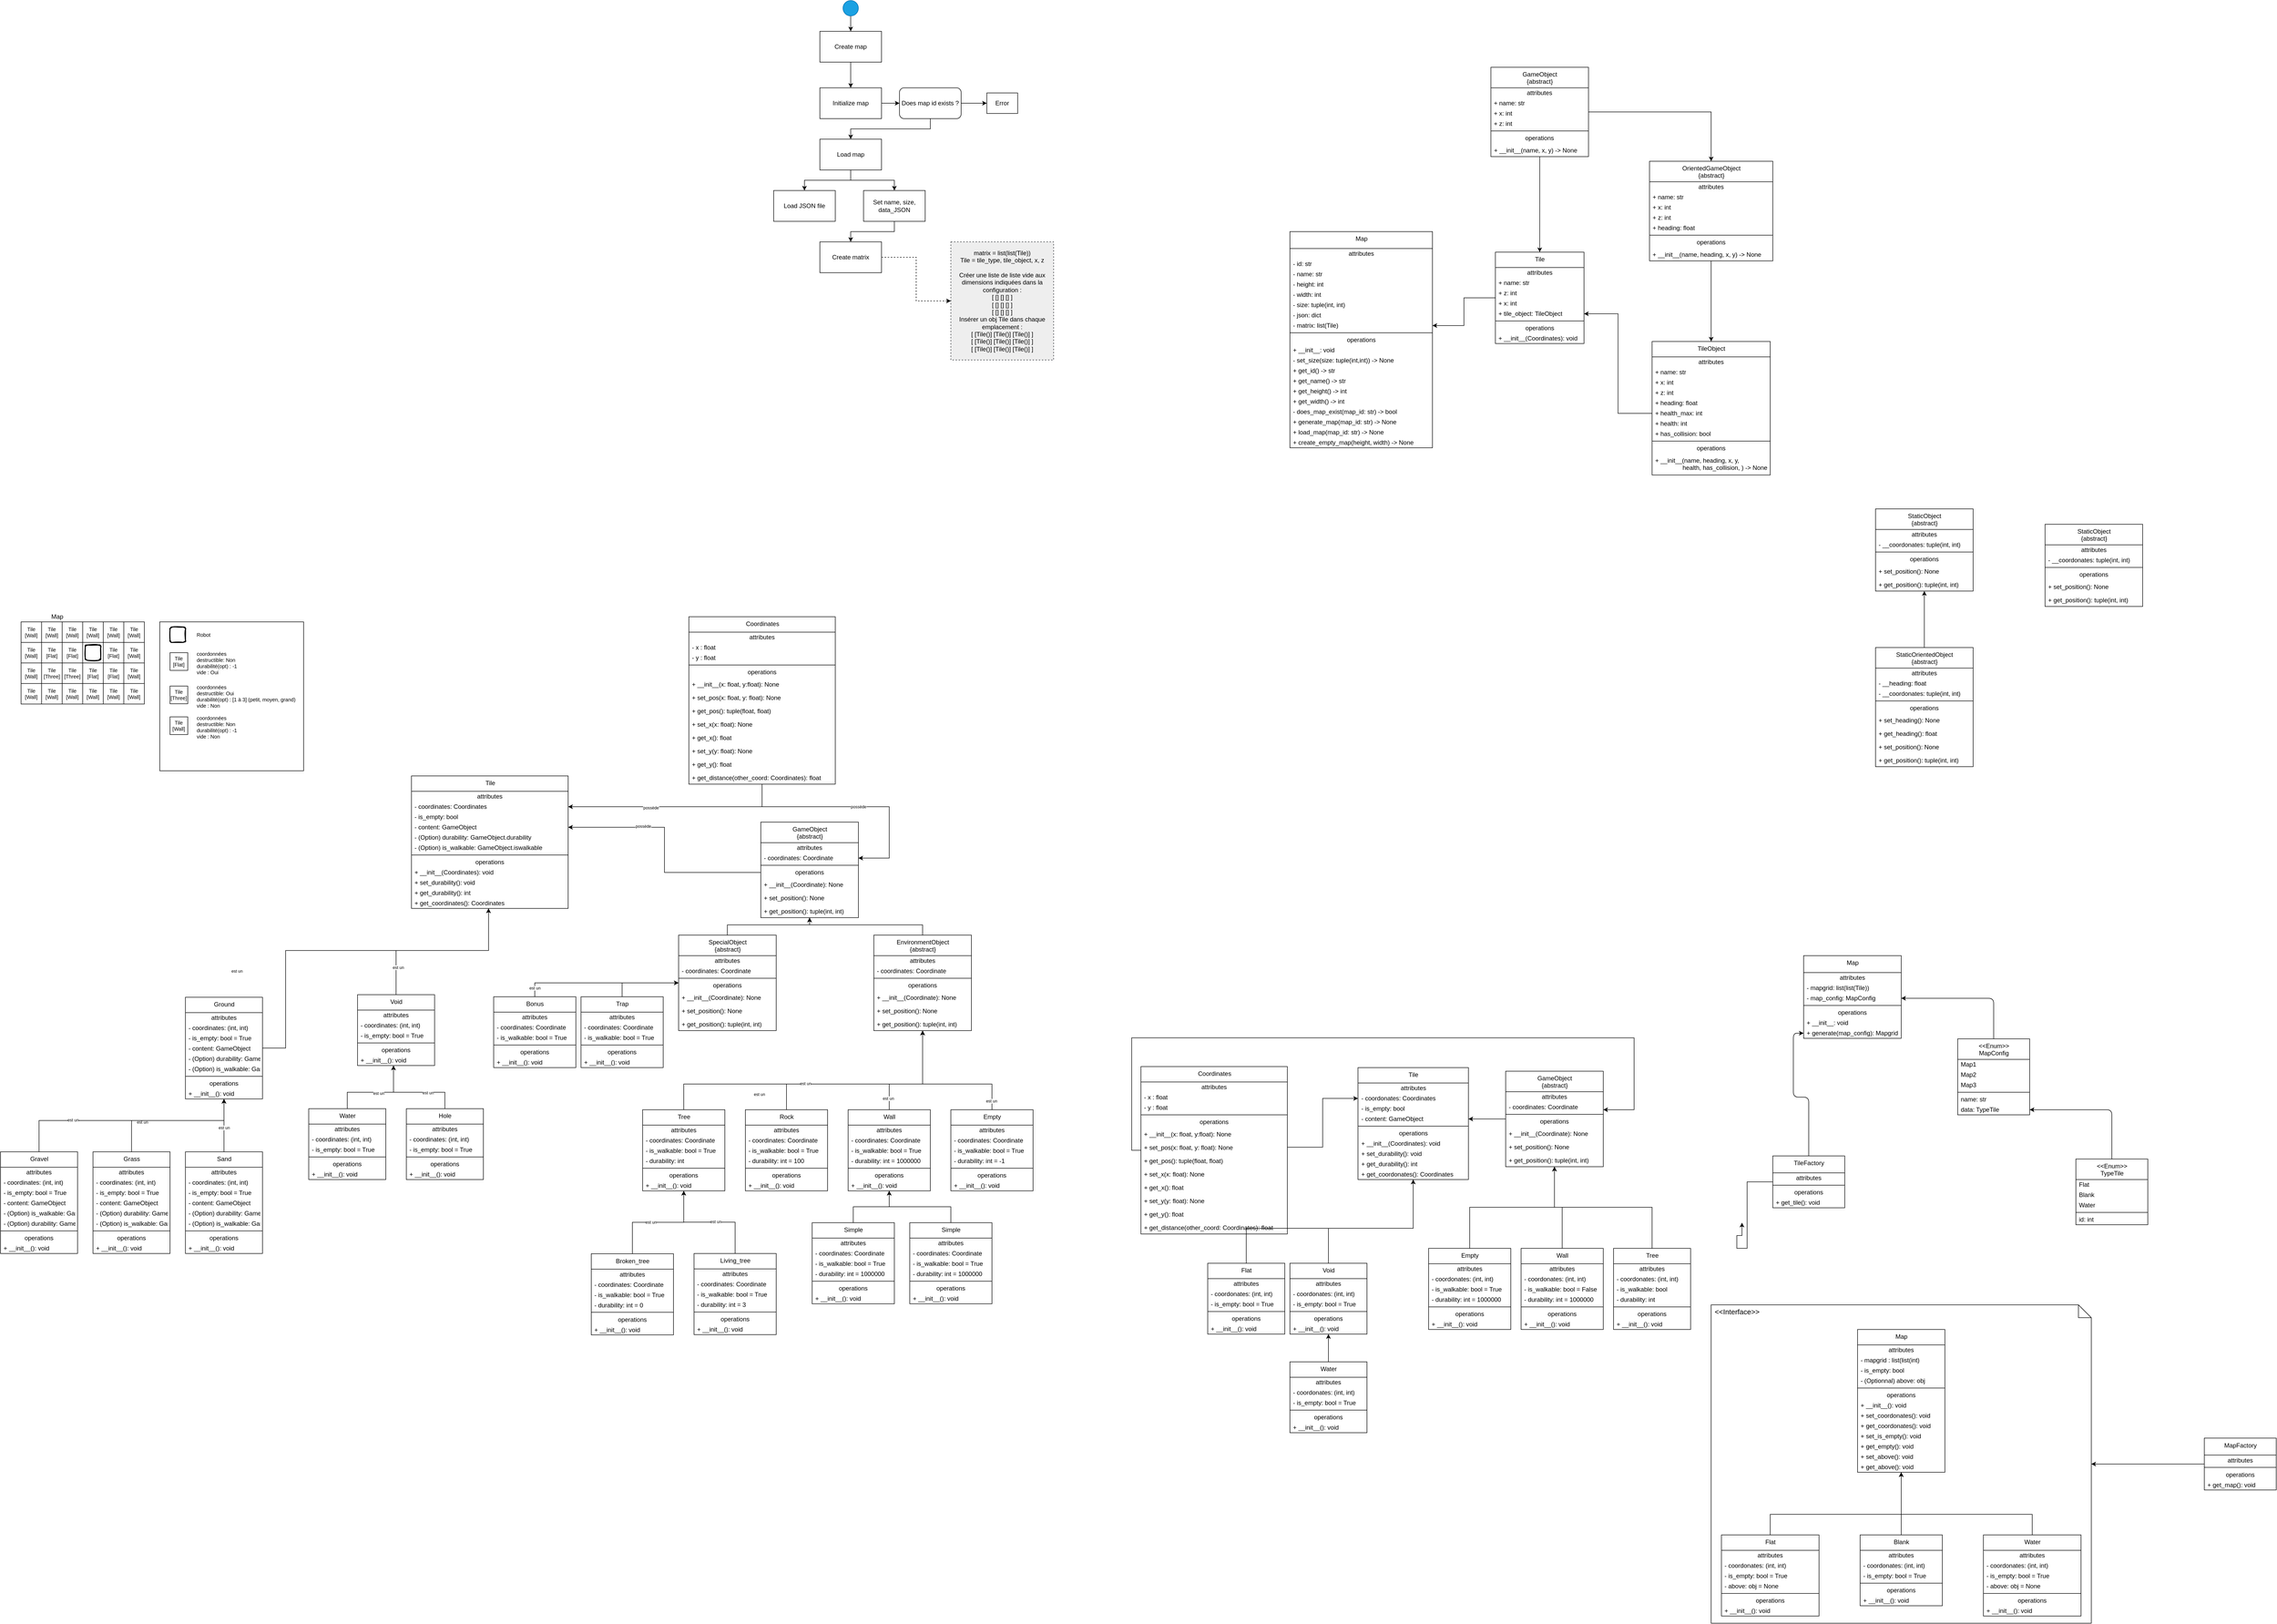 <mxfile version="19.0.3" type="device"><diagram id="sLavPfRt0MTEaaQQO_hU" name="Page-1"><mxGraphModel dx="3964" dy="3442" grid="1" gridSize="10" guides="1" tooltips="1" connect="1" arrows="1" fold="1" page="0" pageScale="1" pageWidth="827" pageHeight="1169" math="0" shadow="0"><root><mxCell id="0"/><mxCell id="1" parent="0"/><mxCell id="M9u1eZBimOnVo2QFvhVM-3" value="StaticObject&lt;br&gt;{abstract}" style="swimlane;fontStyle=0;align=center;verticalAlign=top;childLayout=stackLayout;horizontal=1;startSize=40;horizontalStack=0;resizeParent=1;resizeParentMax=0;resizeLast=0;collapsible=0;marginBottom=0;html=1;" parent="1" vertex="1"><mxGeometry x="1560" y="-1190" width="190" height="160" as="geometry"/></mxCell><mxCell id="M9u1eZBimOnVo2QFvhVM-4" value="attributes" style="text;html=1;strokeColor=none;fillColor=none;align=center;verticalAlign=middle;spacingLeft=4;spacingRight=4;overflow=hidden;rotatable=0;points=[[0,0.5],[1,0.5]];portConstraint=eastwest;" parent="M9u1eZBimOnVo2QFvhVM-3" vertex="1"><mxGeometry y="40" width="190" height="20" as="geometry"/></mxCell><mxCell id="M9u1eZBimOnVo2QFvhVM-5" value="- __coordonates: tuple(int, int)" style="text;html=1;strokeColor=none;fillColor=none;align=left;verticalAlign=middle;spacingLeft=4;spacingRight=4;overflow=hidden;rotatable=0;points=[[0,0.5],[1,0.5]];portConstraint=eastwest;" parent="M9u1eZBimOnVo2QFvhVM-3" vertex="1"><mxGeometry y="60" width="190" height="20" as="geometry"/></mxCell><mxCell id="M9u1eZBimOnVo2QFvhVM-8" value="" style="line;strokeWidth=1;fillColor=none;align=left;verticalAlign=middle;spacingTop=-1;spacingLeft=3;spacingRight=3;rotatable=0;labelPosition=right;points=[];portConstraint=eastwest;" parent="M9u1eZBimOnVo2QFvhVM-3" vertex="1"><mxGeometry y="80" width="190" height="8" as="geometry"/></mxCell><mxCell id="M9u1eZBimOnVo2QFvhVM-9" value="operations" style="text;html=1;strokeColor=none;fillColor=none;align=center;verticalAlign=middle;spacingLeft=4;spacingRight=4;overflow=hidden;rotatable=0;points=[[0,0.5],[1,0.5]];portConstraint=eastwest;" parent="M9u1eZBimOnVo2QFvhVM-3" vertex="1"><mxGeometry y="88" width="190" height="20" as="geometry"/></mxCell><mxCell id="wmPX-FWVf3OI64_IyvZK-8" value="+ set_position(): None" style="text;strokeColor=none;fillColor=none;align=left;verticalAlign=top;spacingLeft=4;spacingRight=4;overflow=hidden;rotatable=0;points=[[0,0.5],[1,0.5]];portConstraint=eastwest;" parent="M9u1eZBimOnVo2QFvhVM-3" vertex="1"><mxGeometry y="108" width="190" height="26" as="geometry"/></mxCell><mxCell id="M9u1eZBimOnVo2QFvhVM-27" value="+ get_position(): tuple(int, int)" style="text;strokeColor=none;fillColor=none;align=left;verticalAlign=top;spacingLeft=4;spacingRight=4;overflow=hidden;rotatable=0;points=[[0,0.5],[1,0.5]];portConstraint=eastwest;" parent="M9u1eZBimOnVo2QFvhVM-3" vertex="1"><mxGeometry y="134" width="190" height="26" as="geometry"/></mxCell><mxCell id="M9u1eZBimOnVo2QFvhVM-35" style="edgeStyle=orthogonalEdgeStyle;rounded=0;orthogonalLoop=1;jettySize=auto;html=1;" parent="1" source="M9u1eZBimOnVo2QFvhVM-28" target="M9u1eZBimOnVo2QFvhVM-3" edge="1"><mxGeometry relative="1" as="geometry"/></mxCell><mxCell id="M9u1eZBimOnVo2QFvhVM-28" value="StaticOrientedObject&lt;br&gt;{abstract}" style="swimlane;fontStyle=0;align=center;verticalAlign=top;childLayout=stackLayout;horizontal=1;startSize=40;horizontalStack=0;resizeParent=1;resizeParentMax=0;resizeLast=0;collapsible=0;marginBottom=0;html=1;" parent="1" vertex="1"><mxGeometry x="1560" y="-920" width="190" height="232" as="geometry"/></mxCell><mxCell id="M9u1eZBimOnVo2QFvhVM-29" value="attributes" style="text;html=1;strokeColor=none;fillColor=none;align=center;verticalAlign=middle;spacingLeft=4;spacingRight=4;overflow=hidden;rotatable=0;points=[[0,0.5],[1,0.5]];portConstraint=eastwest;" parent="M9u1eZBimOnVo2QFvhVM-28" vertex="1"><mxGeometry y="40" width="190" height="20" as="geometry"/></mxCell><mxCell id="M9u1eZBimOnVo2QFvhVM-30" value="- __heading: float" style="text;html=1;strokeColor=none;fillColor=none;align=left;verticalAlign=middle;spacingLeft=4;spacingRight=4;overflow=hidden;rotatable=0;points=[[0,0.5],[1,0.5]];portConstraint=eastwest;" parent="M9u1eZBimOnVo2QFvhVM-28" vertex="1"><mxGeometry y="60" width="190" height="20" as="geometry"/></mxCell><mxCell id="M9u1eZBimOnVo2QFvhVM-36" value="- __coordonates: tuple(int, int)" style="text;html=1;strokeColor=none;fillColor=none;align=left;verticalAlign=middle;spacingLeft=4;spacingRight=4;overflow=hidden;rotatable=0;points=[[0,0.5],[1,0.5]];portConstraint=eastwest;" parent="M9u1eZBimOnVo2QFvhVM-28" vertex="1"><mxGeometry y="80" width="190" height="20" as="geometry"/></mxCell><mxCell id="M9u1eZBimOnVo2QFvhVM-31" value="" style="line;strokeWidth=1;fillColor=none;align=left;verticalAlign=middle;spacingTop=-1;spacingLeft=3;spacingRight=3;rotatable=0;labelPosition=right;points=[];portConstraint=eastwest;" parent="M9u1eZBimOnVo2QFvhVM-28" vertex="1"><mxGeometry y="100" width="190" height="8" as="geometry"/></mxCell><mxCell id="M9u1eZBimOnVo2QFvhVM-32" value="operations" style="text;html=1;strokeColor=none;fillColor=none;align=center;verticalAlign=middle;spacingLeft=4;spacingRight=4;overflow=hidden;rotatable=0;points=[[0,0.5],[1,0.5]];portConstraint=eastwest;" parent="M9u1eZBimOnVo2QFvhVM-28" vertex="1"><mxGeometry y="108" width="190" height="20" as="geometry"/></mxCell><mxCell id="M9u1eZBimOnVo2QFvhVM-33" value="+ set_heading(): None" style="text;strokeColor=none;fillColor=none;align=left;verticalAlign=top;spacingLeft=4;spacingRight=4;overflow=hidden;rotatable=0;points=[[0,0.5],[1,0.5]];portConstraint=eastwest;" parent="M9u1eZBimOnVo2QFvhVM-28" vertex="1"><mxGeometry y="128" width="190" height="26" as="geometry"/></mxCell><mxCell id="M9u1eZBimOnVo2QFvhVM-34" value="+ get_heading(): float" style="text;strokeColor=none;fillColor=none;align=left;verticalAlign=top;spacingLeft=4;spacingRight=4;overflow=hidden;rotatable=0;points=[[0,0.5],[1,0.5]];portConstraint=eastwest;" parent="M9u1eZBimOnVo2QFvhVM-28" vertex="1"><mxGeometry y="154" width="190" height="26" as="geometry"/></mxCell><mxCell id="M9u1eZBimOnVo2QFvhVM-37" value="+ set_position(): None" style="text;strokeColor=none;fillColor=none;align=left;verticalAlign=top;spacingLeft=4;spacingRight=4;overflow=hidden;rotatable=0;points=[[0,0.5],[1,0.5]];portConstraint=eastwest;" parent="M9u1eZBimOnVo2QFvhVM-28" vertex="1"><mxGeometry y="180" width="190" height="26" as="geometry"/></mxCell><mxCell id="M9u1eZBimOnVo2QFvhVM-38" value="+ get_position(): tuple(int, int)" style="text;strokeColor=none;fillColor=none;align=left;verticalAlign=top;spacingLeft=4;spacingRight=4;overflow=hidden;rotatable=0;points=[[0,0.5],[1,0.5]];portConstraint=eastwest;" parent="M9u1eZBimOnVo2QFvhVM-28" vertex="1"><mxGeometry y="206" width="190" height="26" as="geometry"/></mxCell><mxCell id="M9u1eZBimOnVo2QFvhVM-39" value="StaticObject&lt;br&gt;{abstract}" style="swimlane;fontStyle=0;align=center;verticalAlign=top;childLayout=stackLayout;horizontal=1;startSize=40;horizontalStack=0;resizeParent=1;resizeParentMax=0;resizeLast=0;collapsible=0;marginBottom=0;html=1;" parent="1" vertex="1"><mxGeometry x="1890" y="-1160" width="190" height="160" as="geometry"/></mxCell><mxCell id="M9u1eZBimOnVo2QFvhVM-40" value="attributes" style="text;html=1;strokeColor=none;fillColor=none;align=center;verticalAlign=middle;spacingLeft=4;spacingRight=4;overflow=hidden;rotatable=0;points=[[0,0.5],[1,0.5]];portConstraint=eastwest;" parent="M9u1eZBimOnVo2QFvhVM-39" vertex="1"><mxGeometry y="40" width="190" height="20" as="geometry"/></mxCell><mxCell id="M9u1eZBimOnVo2QFvhVM-41" value="- __coordonates: tuple(int, int)" style="text;html=1;strokeColor=none;fillColor=none;align=left;verticalAlign=middle;spacingLeft=4;spacingRight=4;overflow=hidden;rotatable=0;points=[[0,0.5],[1,0.5]];portConstraint=eastwest;" parent="M9u1eZBimOnVo2QFvhVM-39" vertex="1"><mxGeometry y="60" width="190" height="20" as="geometry"/></mxCell><mxCell id="M9u1eZBimOnVo2QFvhVM-42" value="" style="line;strokeWidth=1;fillColor=none;align=left;verticalAlign=middle;spacingTop=-1;spacingLeft=3;spacingRight=3;rotatable=0;labelPosition=right;points=[];portConstraint=eastwest;" parent="M9u1eZBimOnVo2QFvhVM-39" vertex="1"><mxGeometry y="80" width="190" height="8" as="geometry"/></mxCell><mxCell id="M9u1eZBimOnVo2QFvhVM-43" value="operations" style="text;html=1;strokeColor=none;fillColor=none;align=center;verticalAlign=middle;spacingLeft=4;spacingRight=4;overflow=hidden;rotatable=0;points=[[0,0.5],[1,0.5]];portConstraint=eastwest;" parent="M9u1eZBimOnVo2QFvhVM-39" vertex="1"><mxGeometry y="88" width="190" height="20" as="geometry"/></mxCell><mxCell id="M9u1eZBimOnVo2QFvhVM-44" value="+ set_position(): None" style="text;strokeColor=none;fillColor=none;align=left;verticalAlign=top;spacingLeft=4;spacingRight=4;overflow=hidden;rotatable=0;points=[[0,0.5],[1,0.5]];portConstraint=eastwest;" parent="M9u1eZBimOnVo2QFvhVM-39" vertex="1"><mxGeometry y="108" width="190" height="26" as="geometry"/></mxCell><mxCell id="M9u1eZBimOnVo2QFvhVM-45" value="+ get_position(): tuple(int, int)" style="text;strokeColor=none;fillColor=none;align=left;verticalAlign=top;spacingLeft=4;spacingRight=4;overflow=hidden;rotatable=0;points=[[0,0.5],[1,0.5]];portConstraint=eastwest;" parent="M9u1eZBimOnVo2QFvhVM-39" vertex="1"><mxGeometry y="134" width="190" height="26" as="geometry"/></mxCell><mxCell id="M9u1eZBimOnVo2QFvhVM-46" value="Map" style="swimlane;fontStyle=0;align=center;verticalAlign=top;childLayout=stackLayout;horizontal=1;startSize=33;horizontalStack=0;resizeParent=1;resizeParentMax=0;resizeLast=0;collapsible=0;marginBottom=0;html=1;" parent="1" vertex="1"><mxGeometry x="1420" y="-320" width="190" height="161" as="geometry"/></mxCell><mxCell id="M9u1eZBimOnVo2QFvhVM-47" value="attributes" style="text;html=1;strokeColor=none;fillColor=none;align=center;verticalAlign=middle;spacingLeft=4;spacingRight=4;overflow=hidden;rotatable=0;points=[[0,0.5],[1,0.5]];portConstraint=eastwest;" parent="M9u1eZBimOnVo2QFvhVM-46" vertex="1"><mxGeometry y="33" width="190" height="20" as="geometry"/></mxCell><mxCell id="M9u1eZBimOnVo2QFvhVM-373" value="- mapgrid: list(list(Tile))" style="text;html=1;strokeColor=none;fillColor=none;align=left;verticalAlign=middle;spacingLeft=4;spacingRight=4;overflow=hidden;rotatable=0;points=[[0,0.5],[1,0.5]];portConstraint=eastwest;" parent="M9u1eZBimOnVo2QFvhVM-46" vertex="1"><mxGeometry y="53" width="190" height="20" as="geometry"/></mxCell><mxCell id="M9u1eZBimOnVo2QFvhVM-374" value="- map_config: MapConfig" style="text;html=1;strokeColor=none;fillColor=none;align=left;verticalAlign=middle;spacingLeft=4;spacingRight=4;overflow=hidden;rotatable=0;points=[[0,0.5],[1,0.5]];portConstraint=eastwest;" parent="M9u1eZBimOnVo2QFvhVM-46" vertex="1"><mxGeometry y="73" width="190" height="20" as="geometry"/></mxCell><mxCell id="M9u1eZBimOnVo2QFvhVM-51" value="" style="line;strokeWidth=1;fillColor=none;align=left;verticalAlign=middle;spacingTop=-1;spacingLeft=3;spacingRight=3;rotatable=0;labelPosition=right;points=[];portConstraint=eastwest;" parent="M9u1eZBimOnVo2QFvhVM-46" vertex="1"><mxGeometry y="93" width="190" height="8" as="geometry"/></mxCell><mxCell id="M9u1eZBimOnVo2QFvhVM-52" value="operations" style="text;html=1;strokeColor=none;fillColor=none;align=center;verticalAlign=middle;spacingLeft=4;spacingRight=4;overflow=hidden;rotatable=0;points=[[0,0.5],[1,0.5]];portConstraint=eastwest;" parent="M9u1eZBimOnVo2QFvhVM-46" vertex="1"><mxGeometry y="101" width="190" height="20" as="geometry"/></mxCell><mxCell id="M9u1eZBimOnVo2QFvhVM-372" value="+ __init__: void" style="text;html=1;strokeColor=none;fillColor=none;align=left;verticalAlign=middle;spacingLeft=4;spacingRight=4;overflow=hidden;rotatable=0;points=[[0,0.5],[1,0.5]];portConstraint=eastwest;" parent="M9u1eZBimOnVo2QFvhVM-46" vertex="1"><mxGeometry y="121" width="190" height="20" as="geometry"/></mxCell><mxCell id="M9u1eZBimOnVo2QFvhVM-371" value="+ generate(map_config): Mapgrid" style="text;html=1;strokeColor=none;fillColor=none;align=left;verticalAlign=middle;spacingLeft=4;spacingRight=4;overflow=hidden;rotatable=0;points=[[0,0.5],[1,0.5]];portConstraint=eastwest;" parent="M9u1eZBimOnVo2QFvhVM-46" vertex="1"><mxGeometry y="141" width="190" height="20" as="geometry"/></mxCell><mxCell id="M9u1eZBimOnVo2QFvhVM-369" style="edgeStyle=orthogonalEdgeStyle;rounded=0;orthogonalLoop=1;jettySize=auto;html=1;fontSize=14;" parent="1" source="M9u1eZBimOnVo2QFvhVM-59" edge="1"><mxGeometry relative="1" as="geometry"><mxPoint x="1300" y="200" as="targetPoint"/><Array as="points"><mxPoint x="1310" y="121"/><mxPoint x="1310" y="250"/><mxPoint x="1290" y="250"/><mxPoint x="1290" y="225"/></Array></mxGeometry></mxCell><mxCell id="M9u1eZBimOnVo2QFvhVM-404" style="edgeStyle=orthogonalEdgeStyle;curved=0;rounded=1;sketch=0;orthogonalLoop=1;jettySize=auto;html=1;" parent="1" source="M9u1eZBimOnVo2QFvhVM-59" target="M9u1eZBimOnVo2QFvhVM-371" edge="1"><mxGeometry relative="1" as="geometry"/></mxCell><mxCell id="M9u1eZBimOnVo2QFvhVM-59" value="TileFactory" style="swimlane;fontStyle=0;align=center;verticalAlign=top;childLayout=stackLayout;horizontal=1;startSize=33;horizontalStack=0;resizeParent=1;resizeParentMax=0;resizeLast=0;collapsible=0;marginBottom=0;html=1;" parent="1" vertex="1"><mxGeometry x="1360" y="70" width="140" height="101" as="geometry"/></mxCell><mxCell id="M9u1eZBimOnVo2QFvhVM-60" value="attributes" style="text;html=1;strokeColor=none;fillColor=none;align=center;verticalAlign=middle;spacingLeft=4;spacingRight=4;overflow=hidden;rotatable=0;points=[[0,0.5],[1,0.5]];portConstraint=eastwest;" parent="M9u1eZBimOnVo2QFvhVM-59" vertex="1"><mxGeometry y="33" width="140" height="20" as="geometry"/></mxCell><mxCell id="M9u1eZBimOnVo2QFvhVM-61" value="" style="line;strokeWidth=1;fillColor=none;align=left;verticalAlign=middle;spacingTop=-1;spacingLeft=3;spacingRight=3;rotatable=0;labelPosition=right;points=[];portConstraint=eastwest;" parent="M9u1eZBimOnVo2QFvhVM-59" vertex="1"><mxGeometry y="53" width="140" height="8" as="geometry"/></mxCell><mxCell id="M9u1eZBimOnVo2QFvhVM-62" value="operations" style="text;html=1;strokeColor=none;fillColor=none;align=center;verticalAlign=middle;spacingLeft=4;spacingRight=4;overflow=hidden;rotatable=0;points=[[0,0.5],[1,0.5]];portConstraint=eastwest;" parent="M9u1eZBimOnVo2QFvhVM-59" vertex="1"><mxGeometry y="61" width="140" height="20" as="geometry"/></mxCell><mxCell id="M9u1eZBimOnVo2QFvhVM-63" value="+ get_tile(): void" style="text;html=1;strokeColor=none;fillColor=none;align=left;verticalAlign=middle;spacingLeft=4;spacingRight=4;overflow=hidden;rotatable=0;points=[[0,0.5],[1,0.5]];portConstraint=eastwest;" parent="M9u1eZBimOnVo2QFvhVM-59" vertex="1"><mxGeometry y="81" width="140" height="20" as="geometry"/></mxCell><mxCell id="M9u1eZBimOnVo2QFvhVM-257" value="" style="group" parent="1" vertex="1" connectable="0"><mxGeometry x="-2050" y="-990" width="550" height="310" as="geometry"/></mxCell><mxCell id="M9u1eZBimOnVo2QFvhVM-252" value="" style="rounded=0;whiteSpace=wrap;html=1;fontSize=10;container=1;" parent="M9u1eZBimOnVo2QFvhVM-257" vertex="1"><mxGeometry x="270" y="20" width="280" height="290" as="geometry"/></mxCell><mxCell id="M9u1eZBimOnVo2QFvhVM-256" value="" style="group" parent="M9u1eZBimOnVo2QFvhVM-252" vertex="1" connectable="0"><mxGeometry x="20" y="10.0" width="90" height="30.0" as="geometry"/></mxCell><mxCell id="M9u1eZBimOnVo2QFvhVM-241" value="" style="rounded=1;whiteSpace=wrap;html=1;strokeWidth=2;fillWeight=4;hachureGap=8;hachureAngle=45;sketch=1;fontSize=10;" parent="M9u1eZBimOnVo2QFvhVM-256" vertex="1"><mxGeometry width="30" height="30.0" as="geometry"/></mxCell><mxCell id="M9u1eZBimOnVo2QFvhVM-242" value="Robot" style="text;html=1;align=left;verticalAlign=middle;resizable=0;points=[];autosize=1;strokeColor=none;fillColor=none;fontSize=10;" parent="M9u1eZBimOnVo2QFvhVM-256" vertex="1"><mxGeometry x="50" y="5.0" width="40" height="20" as="geometry"/></mxCell><mxCell id="M9u1eZBimOnVo2QFvhVM-255" value="" style="group" parent="M9u1eZBimOnVo2QFvhVM-252" vertex="1" connectable="0"><mxGeometry x="20" y="55.0" width="140" height="50.0" as="geometry"/></mxCell><mxCell id="M9u1eZBimOnVo2QFvhVM-243" value="Tile&lt;br style=&quot;font-size: 10px;&quot;&gt;[Flat]" style="whiteSpace=wrap;html=1;aspect=fixed;fontSize=10;" parent="M9u1eZBimOnVo2QFvhVM-255" vertex="1"><mxGeometry y="5.0" width="34.483" height="34.483" as="geometry"/></mxCell><mxCell id="M9u1eZBimOnVo2QFvhVM-251" value="coordonnées&lt;br&gt;destructible: Non&lt;br&gt;durabilité(opt) : -1&lt;br&gt;vide : Oui" style="text;html=1;align=left;verticalAlign=middle;resizable=0;points=[];autosize=1;strokeColor=none;fillColor=none;fontSize=10;" parent="M9u1eZBimOnVo2QFvhVM-255" vertex="1"><mxGeometry x="50" width="90" height="50" as="geometry"/></mxCell><mxCell id="M9u1eZBimOnVo2QFvhVM-254" value="" style="group" parent="M9u1eZBimOnVo2QFvhVM-252" vertex="1" connectable="0"><mxGeometry x="20" y="120.0" width="260" height="50.0" as="geometry"/></mxCell><mxCell id="M9u1eZBimOnVo2QFvhVM-244" value="Tile&lt;br style=&quot;font-size: 10px;&quot;&gt;[Three]" style="whiteSpace=wrap;html=1;aspect=fixed;fontSize=10;" parent="M9u1eZBimOnVo2QFvhVM-254" vertex="1"><mxGeometry y="5.0" width="34.483" height="34.483" as="geometry"/></mxCell><mxCell id="M9u1eZBimOnVo2QFvhVM-250" value="coordonnées&lt;br&gt;destructible: Oui&lt;br&gt;durabilité(opt) : [1 à 3] (petit, moyen, grand)&lt;br&gt;vide : Non" style="text;html=1;align=left;verticalAlign=middle;resizable=0;points=[];autosize=1;strokeColor=none;fillColor=none;fontSize=10;" parent="M9u1eZBimOnVo2QFvhVM-254" vertex="1"><mxGeometry x="50" width="210" height="50" as="geometry"/></mxCell><mxCell id="M9u1eZBimOnVo2QFvhVM-253" value="" style="group" parent="M9u1eZBimOnVo2QFvhVM-252" vertex="1" connectable="0"><mxGeometry x="20" y="180.0" width="140" height="50.0" as="geometry"/></mxCell><mxCell id="M9u1eZBimOnVo2QFvhVM-245" value="Tile&lt;br style=&quot;font-size: 10px;&quot;&gt;[Wall]" style="whiteSpace=wrap;html=1;aspect=fixed;fontSize=10;" parent="M9u1eZBimOnVo2QFvhVM-253" vertex="1"><mxGeometry y="5.0" width="34.483" height="34.483" as="geometry"/></mxCell><mxCell id="M9u1eZBimOnVo2QFvhVM-246" value="coordonnées&lt;br&gt;destructible: Non&lt;br&gt;durabilité(opt) : -1&lt;br&gt;vide : Non" style="text;html=1;align=left;verticalAlign=middle;resizable=0;points=[];autosize=1;strokeColor=none;fillColor=none;fontSize=10;" parent="M9u1eZBimOnVo2QFvhVM-253" vertex="1"><mxGeometry x="50" width="90" height="50" as="geometry"/></mxCell><mxCell id="M9u1eZBimOnVo2QFvhVM-120" value="Map" style="text;html=1;align=center;verticalAlign=middle;resizable=0;points=[];autosize=1;strokeColor=none;fillColor=none;" parent="M9u1eZBimOnVo2QFvhVM-257" vertex="1"><mxGeometry x="50" width="40" height="20" as="geometry"/></mxCell><mxCell id="M9u1eZBimOnVo2QFvhVM-239" value="" style="group" parent="M9u1eZBimOnVo2QFvhVM-257" vertex="1" connectable="0"><mxGeometry y="20" width="240" height="160" as="geometry"/></mxCell><mxCell id="M9u1eZBimOnVo2QFvhVM-95" value="Tile&lt;br style=&quot;font-size: 10px;&quot;&gt;[Flat]" style="whiteSpace=wrap;html=1;aspect=fixed;fontSize=10;" parent="M9u1eZBimOnVo2QFvhVM-239" vertex="1"><mxGeometry x="40" y="40" width="40" height="40" as="geometry"/></mxCell><mxCell id="M9u1eZBimOnVo2QFvhVM-214" value="Tile&lt;br style=&quot;font-size: 10px;&quot;&gt;[Wall]" style="whiteSpace=wrap;html=1;aspect=fixed;fontSize=10;" parent="M9u1eZBimOnVo2QFvhVM-239" vertex="1"><mxGeometry y="40" width="40" height="40" as="geometry"/></mxCell><mxCell id="M9u1eZBimOnVo2QFvhVM-215" value="Tile&lt;br style=&quot;font-size: 10px;&quot;&gt;[Three]" style="whiteSpace=wrap;html=1;aspect=fixed;fontSize=10;" parent="M9u1eZBimOnVo2QFvhVM-239" vertex="1"><mxGeometry x="80" y="80" width="40" height="40" as="geometry"/></mxCell><mxCell id="M9u1eZBimOnVo2QFvhVM-217" value="Tile&lt;br style=&quot;font-size: 10px;&quot;&gt;[Flat]" style="whiteSpace=wrap;html=1;aspect=fixed;fontSize=10;" parent="M9u1eZBimOnVo2QFvhVM-239" vertex="1"><mxGeometry x="80" y="40" width="40" height="40" as="geometry"/></mxCell><mxCell id="M9u1eZBimOnVo2QFvhVM-218" value="Tile&lt;br style=&quot;font-size: 10px;&quot;&gt;[Flat]" style="whiteSpace=wrap;html=1;aspect=fixed;fontSize=10;" parent="M9u1eZBimOnVo2QFvhVM-239" vertex="1"><mxGeometry x="120" y="40" width="40" height="40" as="geometry"/></mxCell><mxCell id="M9u1eZBimOnVo2QFvhVM-219" value="Tile&lt;br style=&quot;font-size: 10px;&quot;&gt;[Flat]" style="whiteSpace=wrap;html=1;aspect=fixed;fontSize=10;" parent="M9u1eZBimOnVo2QFvhVM-239" vertex="1"><mxGeometry x="160" y="40" width="40" height="40" as="geometry"/></mxCell><mxCell id="M9u1eZBimOnVo2QFvhVM-220" value="Tile&lt;br style=&quot;font-size: 10px;&quot;&gt;[Wall]" style="whiteSpace=wrap;html=1;aspect=fixed;fontSize=10;" parent="M9u1eZBimOnVo2QFvhVM-239" vertex="1"><mxGeometry x="200" y="40" width="40" height="40" as="geometry"/></mxCell><mxCell id="M9u1eZBimOnVo2QFvhVM-221" value="Tile&lt;br style=&quot;font-size: 10px;&quot;&gt;[Wall]" style="whiteSpace=wrap;html=1;aspect=fixed;fontSize=10;" parent="M9u1eZBimOnVo2QFvhVM-239" vertex="1"><mxGeometry width="40" height="40" as="geometry"/></mxCell><mxCell id="M9u1eZBimOnVo2QFvhVM-222" value="Tile&lt;br style=&quot;font-size: 10px;&quot;&gt;[Wall]" style="whiteSpace=wrap;html=1;aspect=fixed;fontSize=10;" parent="M9u1eZBimOnVo2QFvhVM-239" vertex="1"><mxGeometry x="40" width="40" height="40" as="geometry"/></mxCell><mxCell id="M9u1eZBimOnVo2QFvhVM-223" value="Tile&lt;br style=&quot;font-size: 10px;&quot;&gt;[Wall]" style="whiteSpace=wrap;html=1;aspect=fixed;fontSize=10;" parent="M9u1eZBimOnVo2QFvhVM-239" vertex="1"><mxGeometry x="80" width="40" height="40" as="geometry"/></mxCell><mxCell id="M9u1eZBimOnVo2QFvhVM-224" value="Tile&lt;br style=&quot;font-size: 10px;&quot;&gt;[Wall]" style="whiteSpace=wrap;html=1;aspect=fixed;fontSize=10;" parent="M9u1eZBimOnVo2QFvhVM-239" vertex="1"><mxGeometry x="120" width="40" height="40" as="geometry"/></mxCell><mxCell id="M9u1eZBimOnVo2QFvhVM-225" value="Tile&lt;br style=&quot;font-size: 10px;&quot;&gt;[Wall]" style="whiteSpace=wrap;html=1;aspect=fixed;fontSize=10;" parent="M9u1eZBimOnVo2QFvhVM-239" vertex="1"><mxGeometry x="160" width="40" height="40" as="geometry"/></mxCell><mxCell id="M9u1eZBimOnVo2QFvhVM-226" value="Tile&lt;br style=&quot;font-size: 10px;&quot;&gt;[Wall]" style="whiteSpace=wrap;html=1;aspect=fixed;fontSize=10;" parent="M9u1eZBimOnVo2QFvhVM-239" vertex="1"><mxGeometry x="200" width="40" height="40" as="geometry"/></mxCell><mxCell id="M9u1eZBimOnVo2QFvhVM-227" value="Tile&lt;br style=&quot;font-size: 10px;&quot;&gt;[Wall]" style="whiteSpace=wrap;html=1;aspect=fixed;fontSize=10;" parent="M9u1eZBimOnVo2QFvhVM-239" vertex="1"><mxGeometry x="200" y="80" width="40" height="40" as="geometry"/></mxCell><mxCell id="M9u1eZBimOnVo2QFvhVM-228" value="Tile&lt;br style=&quot;font-size: 10px;&quot;&gt;[Wall]" style="whiteSpace=wrap;html=1;aspect=fixed;fontSize=10;" parent="M9u1eZBimOnVo2QFvhVM-239" vertex="1"><mxGeometry x="200" y="120" width="40" height="40" as="geometry"/></mxCell><mxCell id="M9u1eZBimOnVo2QFvhVM-229" value="Tile&lt;br style=&quot;font-size: 10px;&quot;&gt;[Wall]" style="whiteSpace=wrap;html=1;aspect=fixed;fontSize=10;" parent="M9u1eZBimOnVo2QFvhVM-239" vertex="1"><mxGeometry x="160" y="120" width="40" height="40" as="geometry"/></mxCell><mxCell id="M9u1eZBimOnVo2QFvhVM-230" value="Tile&lt;br style=&quot;font-size: 10px;&quot;&gt;[Wall]" style="whiteSpace=wrap;html=1;aspect=fixed;fontSize=10;" parent="M9u1eZBimOnVo2QFvhVM-239" vertex="1"><mxGeometry x="120" y="120" width="40" height="40" as="geometry"/></mxCell><mxCell id="M9u1eZBimOnVo2QFvhVM-231" value="Tile&lt;br style=&quot;font-size: 10px;&quot;&gt;[Wall]" style="whiteSpace=wrap;html=1;aspect=fixed;fontSize=10;" parent="M9u1eZBimOnVo2QFvhVM-239" vertex="1"><mxGeometry x="80" y="120" width="40" height="40" as="geometry"/></mxCell><mxCell id="M9u1eZBimOnVo2QFvhVM-232" value="Tile&lt;br style=&quot;font-size: 10px;&quot;&gt;[Wall]" style="whiteSpace=wrap;html=1;aspect=fixed;fontSize=10;" parent="M9u1eZBimOnVo2QFvhVM-239" vertex="1"><mxGeometry x="40" y="120" width="40" height="40" as="geometry"/></mxCell><mxCell id="M9u1eZBimOnVo2QFvhVM-233" value="Tile&lt;br style=&quot;font-size: 10px;&quot;&gt;[Wall]" style="whiteSpace=wrap;html=1;aspect=fixed;fontSize=10;" parent="M9u1eZBimOnVo2QFvhVM-239" vertex="1"><mxGeometry y="120" width="40" height="40" as="geometry"/></mxCell><mxCell id="M9u1eZBimOnVo2QFvhVM-234" value="Tile&lt;br style=&quot;font-size: 10px;&quot;&gt;[Three]" style="whiteSpace=wrap;html=1;aspect=fixed;fontSize=10;" parent="M9u1eZBimOnVo2QFvhVM-239" vertex="1"><mxGeometry x="40" y="80" width="40" height="40" as="geometry"/></mxCell><mxCell id="M9u1eZBimOnVo2QFvhVM-235" value="Tile&lt;br style=&quot;font-size: 10px;&quot;&gt;[Wall]" style="whiteSpace=wrap;html=1;aspect=fixed;fontSize=10;" parent="M9u1eZBimOnVo2QFvhVM-239" vertex="1"><mxGeometry y="80" width="40" height="40" as="geometry"/></mxCell><mxCell id="M9u1eZBimOnVo2QFvhVM-236" value="Tile&lt;br style=&quot;font-size: 10px;&quot;&gt;[Flat]" style="whiteSpace=wrap;html=1;aspect=fixed;fontSize=10;" parent="M9u1eZBimOnVo2QFvhVM-239" vertex="1"><mxGeometry x="120" y="80" width="40" height="40" as="geometry"/></mxCell><mxCell id="M9u1eZBimOnVo2QFvhVM-237" value="Tile&lt;br style=&quot;font-size: 10px;&quot;&gt;[Flat]" style="whiteSpace=wrap;html=1;aspect=fixed;fontSize=10;" parent="M9u1eZBimOnVo2QFvhVM-239" vertex="1"><mxGeometry x="160" y="80" width="40" height="40" as="geometry"/></mxCell><mxCell id="M9u1eZBimOnVo2QFvhVM-240" value="" style="rounded=1;whiteSpace=wrap;html=1;strokeWidth=2;fillWeight=4;hachureGap=8;hachureAngle=45;sketch=1;fontSize=10;" parent="M9u1eZBimOnVo2QFvhVM-239" vertex="1"><mxGeometry x="125" y="45" width="30" height="30" as="geometry"/></mxCell><mxCell id="M9u1eZBimOnVo2QFvhVM-403" style="edgeStyle=orthogonalEdgeStyle;curved=0;rounded=1;sketch=0;orthogonalLoop=1;jettySize=auto;html=1;" parent="1" source="M9u1eZBimOnVo2QFvhVM-381" target="M9u1eZBimOnVo2QFvhVM-374" edge="1"><mxGeometry relative="1" as="geometry"/></mxCell><mxCell id="M9u1eZBimOnVo2QFvhVM-381" value="&amp;lt;&amp;lt;Enum&amp;gt;&amp;gt;&lt;br&gt;MapConfig" style="swimlane;fontStyle=0;align=center;verticalAlign=top;childLayout=stackLayout;horizontal=1;startSize=40;horizontalStack=0;resizeParent=1;resizeParentMax=0;resizeLast=0;collapsible=0;marginBottom=0;html=1;" parent="1" vertex="1"><mxGeometry x="1720" y="-158" width="140" height="148" as="geometry"/></mxCell><mxCell id="M9u1eZBimOnVo2QFvhVM-370" value="Map1" style="text;html=1;strokeColor=none;fillColor=none;align=left;verticalAlign=middle;spacingLeft=4;spacingRight=4;overflow=hidden;rotatable=0;points=[[0,0.5],[1,0.5]];portConstraint=eastwest;" parent="M9u1eZBimOnVo2QFvhVM-381" vertex="1"><mxGeometry y="40" width="140" height="20" as="geometry"/></mxCell><mxCell id="M9u1eZBimOnVo2QFvhVM-391" value="Map2" style="text;html=1;strokeColor=none;fillColor=none;align=left;verticalAlign=middle;spacingLeft=4;spacingRight=4;overflow=hidden;rotatable=0;points=[[0,0.5],[1,0.5]];portConstraint=eastwest;" parent="M9u1eZBimOnVo2QFvhVM-381" vertex="1"><mxGeometry y="60" width="140" height="20" as="geometry"/></mxCell><mxCell id="M9u1eZBimOnVo2QFvhVM-392" value="Map3" style="text;html=1;strokeColor=none;fillColor=none;align=left;verticalAlign=middle;spacingLeft=4;spacingRight=4;overflow=hidden;rotatable=0;points=[[0,0.5],[1,0.5]];portConstraint=eastwest;" parent="M9u1eZBimOnVo2QFvhVM-381" vertex="1"><mxGeometry y="80" width="140" height="20" as="geometry"/></mxCell><mxCell id="M9u1eZBimOnVo2QFvhVM-383" value="" style="line;strokeWidth=1;fillColor=none;align=left;verticalAlign=middle;spacingTop=-1;spacingLeft=3;spacingRight=3;rotatable=0;labelPosition=right;points=[];portConstraint=eastwest;" parent="M9u1eZBimOnVo2QFvhVM-381" vertex="1"><mxGeometry y="100" width="140" height="8" as="geometry"/></mxCell><mxCell id="M9u1eZBimOnVo2QFvhVM-390" value="name: str" style="text;html=1;strokeColor=none;fillColor=none;align=left;verticalAlign=middle;spacingLeft=4;spacingRight=4;overflow=hidden;rotatable=0;points=[[0,0.5],[1,0.5]];portConstraint=eastwest;" parent="M9u1eZBimOnVo2QFvhVM-381" vertex="1"><mxGeometry y="108" width="140" height="20" as="geometry"/></mxCell><mxCell id="M9u1eZBimOnVo2QFvhVM-393" value="data: TypeTile" style="text;html=1;strokeColor=none;fillColor=none;align=left;verticalAlign=middle;spacingLeft=4;spacingRight=4;overflow=hidden;rotatable=0;points=[[0,0.5],[1,0.5]];portConstraint=eastwest;" parent="M9u1eZBimOnVo2QFvhVM-381" vertex="1"><mxGeometry y="128" width="140" height="20" as="geometry"/></mxCell><mxCell id="M9u1eZBimOnVo2QFvhVM-402" style="edgeStyle=orthogonalEdgeStyle;curved=0;rounded=1;sketch=0;orthogonalLoop=1;jettySize=auto;html=1;" parent="1" source="M9u1eZBimOnVo2QFvhVM-394" target="M9u1eZBimOnVo2QFvhVM-393" edge="1"><mxGeometry relative="1" as="geometry"/></mxCell><mxCell id="M9u1eZBimOnVo2QFvhVM-394" value="&amp;lt;&amp;lt;Enum&amp;gt;&amp;gt;&lt;br&gt;TypeTile" style="swimlane;fontStyle=0;align=center;verticalAlign=top;childLayout=stackLayout;horizontal=1;startSize=40;horizontalStack=0;resizeParent=1;resizeParentMax=0;resizeLast=0;collapsible=0;marginBottom=0;html=1;" parent="1" vertex="1"><mxGeometry x="1950" y="76" width="140" height="128" as="geometry"/></mxCell><mxCell id="M9u1eZBimOnVo2QFvhVM-395" value="Flat" style="text;html=1;strokeColor=none;fillColor=none;align=left;verticalAlign=middle;spacingLeft=4;spacingRight=4;overflow=hidden;rotatable=0;points=[[0,0.5],[1,0.5]];portConstraint=eastwest;" parent="M9u1eZBimOnVo2QFvhVM-394" vertex="1"><mxGeometry y="40" width="140" height="20" as="geometry"/></mxCell><mxCell id="M9u1eZBimOnVo2QFvhVM-396" value="Blank" style="text;html=1;strokeColor=none;fillColor=none;align=left;verticalAlign=middle;spacingLeft=4;spacingRight=4;overflow=hidden;rotatable=0;points=[[0,0.5],[1,0.5]];portConstraint=eastwest;" parent="M9u1eZBimOnVo2QFvhVM-394" vertex="1"><mxGeometry y="60" width="140" height="20" as="geometry"/></mxCell><mxCell id="M9u1eZBimOnVo2QFvhVM-397" value="Water" style="text;html=1;strokeColor=none;fillColor=none;align=left;verticalAlign=middle;spacingLeft=4;spacingRight=4;overflow=hidden;rotatable=0;points=[[0,0.5],[1,0.5]];portConstraint=eastwest;" parent="M9u1eZBimOnVo2QFvhVM-394" vertex="1"><mxGeometry y="80" width="140" height="20" as="geometry"/></mxCell><mxCell id="M9u1eZBimOnVo2QFvhVM-398" value="" style="line;strokeWidth=1;fillColor=none;align=left;verticalAlign=middle;spacingTop=-1;spacingLeft=3;spacingRight=3;rotatable=0;labelPosition=right;points=[];portConstraint=eastwest;" parent="M9u1eZBimOnVo2QFvhVM-394" vertex="1"><mxGeometry y="100" width="140" height="8" as="geometry"/></mxCell><mxCell id="M9u1eZBimOnVo2QFvhVM-400" value="id: int" style="text;html=1;strokeColor=none;fillColor=none;align=left;verticalAlign=middle;spacingLeft=4;spacingRight=4;overflow=hidden;rotatable=0;points=[[0,0.5],[1,0.5]];portConstraint=eastwest;" parent="M9u1eZBimOnVo2QFvhVM-394" vertex="1"><mxGeometry y="108" width="140" height="20" as="geometry"/></mxCell><mxCell id="M9u1eZBimOnVo2QFvhVM-405" value="" style="shape=note2;boundedLbl=1;whiteSpace=wrap;html=1;size=25;verticalAlign=top;align=center;fontSize=10;" parent="1" vertex="1"><mxGeometry x="1240" y="360" width="740" height="620" as="geometry"/></mxCell><mxCell id="M9u1eZBimOnVo2QFvhVM-406" value="&lt;&lt;Interface&gt;&gt;" style="resizeWidth=1;part=1;strokeColor=none;fillColor=none;align=left;spacingLeft=5;fontSize=14;" parent="M9u1eZBimOnVo2QFvhVM-405" vertex="1"><mxGeometry width="740" height="25" relative="1" as="geometry"/></mxCell><mxCell id="M9u1eZBimOnVo2QFvhVM-407" value="" style="group" parent="M9u1eZBimOnVo2QFvhVM-405" vertex="1" connectable="0"><mxGeometry x="20" y="48" width="700" height="558" as="geometry"/></mxCell><mxCell id="M9u1eZBimOnVo2QFvhVM-408" value="Map" style="swimlane;fontStyle=0;align=center;verticalAlign=top;childLayout=stackLayout;horizontal=1;startSize=30;horizontalStack=0;resizeParent=1;resizeParentMax=0;resizeLast=0;collapsible=0;marginBottom=0;html=1;" parent="M9u1eZBimOnVo2QFvhVM-407" vertex="1"><mxGeometry x="265" width="170" height="278" as="geometry"/></mxCell><mxCell id="M9u1eZBimOnVo2QFvhVM-409" value="attributes" style="text;html=1;strokeColor=none;fillColor=none;align=center;verticalAlign=middle;spacingLeft=4;spacingRight=4;overflow=hidden;rotatable=0;points=[[0,0.5],[1,0.5]];portConstraint=eastwest;" parent="M9u1eZBimOnVo2QFvhVM-408" vertex="1"><mxGeometry y="30" width="170" height="20" as="geometry"/></mxCell><mxCell id="M9u1eZBimOnVo2QFvhVM-410" value="- mapgrid : list(list(int)" style="text;html=1;strokeColor=none;fillColor=none;align=left;verticalAlign=middle;spacingLeft=4;spacingRight=4;overflow=hidden;rotatable=0;points=[[0,0.5],[1,0.5]];portConstraint=eastwest;" parent="M9u1eZBimOnVo2QFvhVM-408" vertex="1"><mxGeometry y="50" width="170" height="20" as="geometry"/></mxCell><mxCell id="M9u1eZBimOnVo2QFvhVM-411" value="- is_empty: bool" style="text;html=1;strokeColor=none;fillColor=none;align=left;verticalAlign=middle;spacingLeft=4;spacingRight=4;overflow=hidden;rotatable=0;points=[[0,0.5],[1,0.5]];portConstraint=eastwest;" parent="M9u1eZBimOnVo2QFvhVM-408" vertex="1"><mxGeometry y="70" width="170" height="20" as="geometry"/></mxCell><mxCell id="M9u1eZBimOnVo2QFvhVM-412" value="- (Optionnal) above: obj" style="text;html=1;strokeColor=none;fillColor=none;align=left;verticalAlign=middle;spacingLeft=4;spacingRight=4;overflow=hidden;rotatable=0;points=[[0,0.5],[1,0.5]];portConstraint=eastwest;" parent="M9u1eZBimOnVo2QFvhVM-408" vertex="1"><mxGeometry y="90" width="170" height="20" as="geometry"/></mxCell><mxCell id="M9u1eZBimOnVo2QFvhVM-413" value="" style="line;strokeWidth=1;fillColor=none;align=left;verticalAlign=middle;spacingTop=-1;spacingLeft=3;spacingRight=3;rotatable=0;labelPosition=right;points=[];portConstraint=eastwest;" parent="M9u1eZBimOnVo2QFvhVM-408" vertex="1"><mxGeometry y="110" width="170" height="8" as="geometry"/></mxCell><mxCell id="M9u1eZBimOnVo2QFvhVM-414" value="operations" style="text;html=1;strokeColor=none;fillColor=none;align=center;verticalAlign=middle;spacingLeft=4;spacingRight=4;overflow=hidden;rotatable=0;points=[[0,0.5],[1,0.5]];portConstraint=eastwest;" parent="M9u1eZBimOnVo2QFvhVM-408" vertex="1"><mxGeometry y="118" width="170" height="20" as="geometry"/></mxCell><mxCell id="M9u1eZBimOnVo2QFvhVM-415" value="+ __init__(): void" style="text;html=1;strokeColor=none;fillColor=none;align=left;verticalAlign=middle;spacingLeft=4;spacingRight=4;overflow=hidden;rotatable=0;points=[[0,0.5],[1,0.5]];portConstraint=eastwest;" parent="M9u1eZBimOnVo2QFvhVM-408" vertex="1"><mxGeometry y="138" width="170" height="20" as="geometry"/></mxCell><mxCell id="M9u1eZBimOnVo2QFvhVM-416" value="+ set_coordonates(): void" style="text;html=1;strokeColor=none;fillColor=none;align=left;verticalAlign=middle;spacingLeft=4;spacingRight=4;overflow=hidden;rotatable=0;points=[[0,0.5],[1,0.5]];portConstraint=eastwest;" parent="M9u1eZBimOnVo2QFvhVM-408" vertex="1"><mxGeometry y="158" width="170" height="20" as="geometry"/></mxCell><mxCell id="M9u1eZBimOnVo2QFvhVM-417" value="+ get_coordonates(): void" style="text;html=1;strokeColor=none;fillColor=none;align=left;verticalAlign=middle;spacingLeft=4;spacingRight=4;overflow=hidden;rotatable=0;points=[[0,0.5],[1,0.5]];portConstraint=eastwest;" parent="M9u1eZBimOnVo2QFvhVM-408" vertex="1"><mxGeometry y="178" width="170" height="20" as="geometry"/></mxCell><mxCell id="M9u1eZBimOnVo2QFvhVM-418" value="+ set_is_empty(): void" style="text;html=1;strokeColor=none;fillColor=none;align=left;verticalAlign=middle;spacingLeft=4;spacingRight=4;overflow=hidden;rotatable=0;points=[[0,0.5],[1,0.5]];portConstraint=eastwest;" parent="M9u1eZBimOnVo2QFvhVM-408" vertex="1"><mxGeometry y="198" width="170" height="20" as="geometry"/></mxCell><mxCell id="M9u1eZBimOnVo2QFvhVM-419" value="+ get_empty(): void" style="text;html=1;strokeColor=none;fillColor=none;align=left;verticalAlign=middle;spacingLeft=4;spacingRight=4;overflow=hidden;rotatable=0;points=[[0,0.5],[1,0.5]];portConstraint=eastwest;" parent="M9u1eZBimOnVo2QFvhVM-408" vertex="1"><mxGeometry y="218" width="170" height="20" as="geometry"/></mxCell><mxCell id="M9u1eZBimOnVo2QFvhVM-420" value="+ set_above(): void" style="text;html=1;strokeColor=none;fillColor=none;align=left;verticalAlign=middle;spacingLeft=4;spacingRight=4;overflow=hidden;rotatable=0;points=[[0,0.5],[1,0.5]];portConstraint=eastwest;" parent="M9u1eZBimOnVo2QFvhVM-408" vertex="1"><mxGeometry y="238" width="170" height="20" as="geometry"/></mxCell><mxCell id="M9u1eZBimOnVo2QFvhVM-421" value="+ get_above(): void" style="text;html=1;strokeColor=none;fillColor=none;align=left;verticalAlign=middle;spacingLeft=4;spacingRight=4;overflow=hidden;rotatable=0;points=[[0,0.5],[1,0.5]];portConstraint=eastwest;" parent="M9u1eZBimOnVo2QFvhVM-408" vertex="1"><mxGeometry y="258" width="170" height="20" as="geometry"/></mxCell><mxCell id="M9u1eZBimOnVo2QFvhVM-422" style="edgeStyle=orthogonalEdgeStyle;rounded=0;orthogonalLoop=1;jettySize=auto;html=1;fontSize=10;" parent="M9u1eZBimOnVo2QFvhVM-407" source="M9u1eZBimOnVo2QFvhVM-423" target="M9u1eZBimOnVo2QFvhVM-408" edge="1"><mxGeometry relative="1" as="geometry"><Array as="points"><mxPoint x="95" y="360"/><mxPoint x="350" y="360"/></Array></mxGeometry></mxCell><mxCell id="M9u1eZBimOnVo2QFvhVM-423" value="Flat" style="swimlane;fontStyle=0;align=center;verticalAlign=top;childLayout=stackLayout;horizontal=1;startSize=30;horizontalStack=0;resizeParent=1;resizeParentMax=0;resizeLast=0;collapsible=0;marginBottom=0;html=1;" parent="M9u1eZBimOnVo2QFvhVM-407" vertex="1"><mxGeometry y="400" width="190" height="158" as="geometry"/></mxCell><mxCell id="M9u1eZBimOnVo2QFvhVM-424" value="attributes" style="text;html=1;strokeColor=none;fillColor=none;align=center;verticalAlign=middle;spacingLeft=4;spacingRight=4;overflow=hidden;rotatable=0;points=[[0,0.5],[1,0.5]];portConstraint=eastwest;" parent="M9u1eZBimOnVo2QFvhVM-423" vertex="1"><mxGeometry y="30" width="190" height="20" as="geometry"/></mxCell><mxCell id="M9u1eZBimOnVo2QFvhVM-425" value="- coordonates: (int, int)" style="text;html=1;strokeColor=none;fillColor=none;align=left;verticalAlign=middle;spacingLeft=4;spacingRight=4;overflow=hidden;rotatable=0;points=[[0,0.5],[1,0.5]];portConstraint=eastwest;" parent="M9u1eZBimOnVo2QFvhVM-423" vertex="1"><mxGeometry y="50" width="190" height="20" as="geometry"/></mxCell><mxCell id="M9u1eZBimOnVo2QFvhVM-426" value="- is_empty: bool = True" style="text;html=1;strokeColor=none;fillColor=none;align=left;verticalAlign=middle;spacingLeft=4;spacingRight=4;overflow=hidden;rotatable=0;points=[[0,0.5],[1,0.5]];portConstraint=eastwest;" parent="M9u1eZBimOnVo2QFvhVM-423" vertex="1"><mxGeometry y="70" width="190" height="20" as="geometry"/></mxCell><mxCell id="M9u1eZBimOnVo2QFvhVM-427" value="- above: obj = None" style="text;html=1;strokeColor=none;fillColor=none;align=left;verticalAlign=middle;spacingLeft=4;spacingRight=4;overflow=hidden;rotatable=0;points=[[0,0.5],[1,0.5]];portConstraint=eastwest;" parent="M9u1eZBimOnVo2QFvhVM-423" vertex="1"><mxGeometry y="90" width="190" height="20" as="geometry"/></mxCell><mxCell id="M9u1eZBimOnVo2QFvhVM-428" value="" style="line;strokeWidth=1;fillColor=none;align=left;verticalAlign=middle;spacingTop=-1;spacingLeft=3;spacingRight=3;rotatable=0;labelPosition=right;points=[];portConstraint=eastwest;" parent="M9u1eZBimOnVo2QFvhVM-423" vertex="1"><mxGeometry y="110" width="190" height="8" as="geometry"/></mxCell><mxCell id="M9u1eZBimOnVo2QFvhVM-429" value="operations" style="text;html=1;strokeColor=none;fillColor=none;align=center;verticalAlign=middle;spacingLeft=4;spacingRight=4;overflow=hidden;rotatable=0;points=[[0,0.5],[1,0.5]];portConstraint=eastwest;" parent="M9u1eZBimOnVo2QFvhVM-423" vertex="1"><mxGeometry y="118" width="190" height="20" as="geometry"/></mxCell><mxCell id="M9u1eZBimOnVo2QFvhVM-430" value="+ __init__(): void" style="text;html=1;strokeColor=none;fillColor=none;align=left;verticalAlign=middle;spacingLeft=4;spacingRight=4;overflow=hidden;rotatable=0;points=[[0,0.5],[1,0.5]];portConstraint=eastwest;" parent="M9u1eZBimOnVo2QFvhVM-423" vertex="1"><mxGeometry y="138" width="190" height="20" as="geometry"/></mxCell><mxCell id="M9u1eZBimOnVo2QFvhVM-431" style="edgeStyle=orthogonalEdgeStyle;rounded=0;orthogonalLoop=1;jettySize=auto;html=1;fontSize=10;" parent="M9u1eZBimOnVo2QFvhVM-407" source="M9u1eZBimOnVo2QFvhVM-432" target="M9u1eZBimOnVo2QFvhVM-408" edge="1"><mxGeometry relative="1" as="geometry"><Array as="points"><mxPoint x="605" y="360"/><mxPoint x="350" y="360"/></Array></mxGeometry></mxCell><mxCell id="M9u1eZBimOnVo2QFvhVM-432" value="Water" style="swimlane;fontStyle=0;align=center;verticalAlign=top;childLayout=stackLayout;horizontal=1;startSize=30;horizontalStack=0;resizeParent=1;resizeParentMax=0;resizeLast=0;collapsible=0;marginBottom=0;html=1;" parent="M9u1eZBimOnVo2QFvhVM-407" vertex="1"><mxGeometry x="510" y="400" width="190" height="158" as="geometry"/></mxCell><mxCell id="M9u1eZBimOnVo2QFvhVM-433" value="attributes" style="text;html=1;strokeColor=none;fillColor=none;align=center;verticalAlign=middle;spacingLeft=4;spacingRight=4;overflow=hidden;rotatable=0;points=[[0,0.5],[1,0.5]];portConstraint=eastwest;" parent="M9u1eZBimOnVo2QFvhVM-432" vertex="1"><mxGeometry y="30" width="190" height="20" as="geometry"/></mxCell><mxCell id="M9u1eZBimOnVo2QFvhVM-434" value="- coordonates: (int, int)" style="text;html=1;strokeColor=none;fillColor=none;align=left;verticalAlign=middle;spacingLeft=4;spacingRight=4;overflow=hidden;rotatable=0;points=[[0,0.5],[1,0.5]];portConstraint=eastwest;" parent="M9u1eZBimOnVo2QFvhVM-432" vertex="1"><mxGeometry y="50" width="190" height="20" as="geometry"/></mxCell><mxCell id="M9u1eZBimOnVo2QFvhVM-435" value="- is_empty: bool = True" style="text;html=1;strokeColor=none;fillColor=none;align=left;verticalAlign=middle;spacingLeft=4;spacingRight=4;overflow=hidden;rotatable=0;points=[[0,0.5],[1,0.5]];portConstraint=eastwest;" parent="M9u1eZBimOnVo2QFvhVM-432" vertex="1"><mxGeometry y="70" width="190" height="20" as="geometry"/></mxCell><mxCell id="M9u1eZBimOnVo2QFvhVM-436" value="- above: obj = None" style="text;html=1;strokeColor=none;fillColor=none;align=left;verticalAlign=middle;spacingLeft=4;spacingRight=4;overflow=hidden;rotatable=0;points=[[0,0.5],[1,0.5]];portConstraint=eastwest;" parent="M9u1eZBimOnVo2QFvhVM-432" vertex="1"><mxGeometry y="90" width="190" height="20" as="geometry"/></mxCell><mxCell id="M9u1eZBimOnVo2QFvhVM-437" value="" style="line;strokeWidth=1;fillColor=none;align=left;verticalAlign=middle;spacingTop=-1;spacingLeft=3;spacingRight=3;rotatable=0;labelPosition=right;points=[];portConstraint=eastwest;" parent="M9u1eZBimOnVo2QFvhVM-432" vertex="1"><mxGeometry y="110" width="190" height="8" as="geometry"/></mxCell><mxCell id="M9u1eZBimOnVo2QFvhVM-438" value="operations" style="text;html=1;strokeColor=none;fillColor=none;align=center;verticalAlign=middle;spacingLeft=4;spacingRight=4;overflow=hidden;rotatable=0;points=[[0,0.5],[1,0.5]];portConstraint=eastwest;" parent="M9u1eZBimOnVo2QFvhVM-432" vertex="1"><mxGeometry y="118" width="190" height="20" as="geometry"/></mxCell><mxCell id="M9u1eZBimOnVo2QFvhVM-439" value="+ __init__(): void" style="text;html=1;strokeColor=none;fillColor=none;align=left;verticalAlign=middle;spacingLeft=4;spacingRight=4;overflow=hidden;rotatable=0;points=[[0,0.5],[1,0.5]];portConstraint=eastwest;" parent="M9u1eZBimOnVo2QFvhVM-432" vertex="1"><mxGeometry y="138" width="190" height="20" as="geometry"/></mxCell><mxCell id="M9u1eZBimOnVo2QFvhVM-440" style="edgeStyle=orthogonalEdgeStyle;rounded=0;orthogonalLoop=1;jettySize=auto;html=1;fontSize=10;" parent="M9u1eZBimOnVo2QFvhVM-407" source="M9u1eZBimOnVo2QFvhVM-441" target="M9u1eZBimOnVo2QFvhVM-408" edge="1"><mxGeometry relative="1" as="geometry"/></mxCell><mxCell id="M9u1eZBimOnVo2QFvhVM-441" value="Blank" style="swimlane;fontStyle=0;align=center;verticalAlign=top;childLayout=stackLayout;horizontal=1;startSize=30;horizontalStack=0;resizeParent=1;resizeParentMax=0;resizeLast=0;collapsible=0;marginBottom=0;html=1;" parent="M9u1eZBimOnVo2QFvhVM-407" vertex="1"><mxGeometry x="270" y="400" width="160" height="138" as="geometry"/></mxCell><mxCell id="M9u1eZBimOnVo2QFvhVM-442" value="attributes" style="text;html=1;strokeColor=none;fillColor=none;align=center;verticalAlign=middle;spacingLeft=4;spacingRight=4;overflow=hidden;rotatable=0;points=[[0,0.5],[1,0.5]];portConstraint=eastwest;" parent="M9u1eZBimOnVo2QFvhVM-441" vertex="1"><mxGeometry y="30" width="160" height="20" as="geometry"/></mxCell><mxCell id="M9u1eZBimOnVo2QFvhVM-443" value="- coordonates: (int, int)" style="text;html=1;strokeColor=none;fillColor=none;align=left;verticalAlign=middle;spacingLeft=4;spacingRight=4;overflow=hidden;rotatable=0;points=[[0,0.5],[1,0.5]];portConstraint=eastwest;" parent="M9u1eZBimOnVo2QFvhVM-441" vertex="1"><mxGeometry y="50" width="160" height="20" as="geometry"/></mxCell><mxCell id="M9u1eZBimOnVo2QFvhVM-444" value="- is_empty: bool = True" style="text;html=1;strokeColor=none;fillColor=none;align=left;verticalAlign=middle;spacingLeft=4;spacingRight=4;overflow=hidden;rotatable=0;points=[[0,0.5],[1,0.5]];portConstraint=eastwest;" parent="M9u1eZBimOnVo2QFvhVM-441" vertex="1"><mxGeometry y="70" width="160" height="20" as="geometry"/></mxCell><mxCell id="M9u1eZBimOnVo2QFvhVM-445" value="" style="line;strokeWidth=1;fillColor=none;align=left;verticalAlign=middle;spacingTop=-1;spacingLeft=3;spacingRight=3;rotatable=0;labelPosition=right;points=[];portConstraint=eastwest;" parent="M9u1eZBimOnVo2QFvhVM-441" vertex="1"><mxGeometry y="90" width="160" height="8" as="geometry"/></mxCell><mxCell id="M9u1eZBimOnVo2QFvhVM-446" value="operations" style="text;html=1;strokeColor=none;fillColor=none;align=center;verticalAlign=middle;spacingLeft=4;spacingRight=4;overflow=hidden;rotatable=0;points=[[0,0.5],[1,0.5]];portConstraint=eastwest;" parent="M9u1eZBimOnVo2QFvhVM-441" vertex="1"><mxGeometry y="98" width="160" height="20" as="geometry"/></mxCell><mxCell id="M9u1eZBimOnVo2QFvhVM-447" value="+ __init__(): void" style="text;html=1;strokeColor=none;fillColor=none;align=left;verticalAlign=middle;spacingLeft=4;spacingRight=4;overflow=hidden;rotatable=0;points=[[0,0.5],[1,0.5]];portConstraint=eastwest;" parent="M9u1eZBimOnVo2QFvhVM-441" vertex="1"><mxGeometry y="118" width="160" height="20" as="geometry"/></mxCell><mxCell id="M9u1eZBimOnVo2QFvhVM-453" style="edgeStyle=orthogonalEdgeStyle;curved=0;rounded=1;sketch=0;orthogonalLoop=1;jettySize=auto;html=1;" parent="1" source="M9u1eZBimOnVo2QFvhVM-448" target="M9u1eZBimOnVo2QFvhVM-405" edge="1"><mxGeometry relative="1" as="geometry"/></mxCell><mxCell id="M9u1eZBimOnVo2QFvhVM-448" value="MapFactory" style="swimlane;fontStyle=0;align=center;verticalAlign=top;childLayout=stackLayout;horizontal=1;startSize=33;horizontalStack=0;resizeParent=1;resizeParentMax=0;resizeLast=0;collapsible=0;marginBottom=0;html=1;" parent="1" vertex="1"><mxGeometry x="2200" y="619.5" width="140" height="101" as="geometry"/></mxCell><mxCell id="M9u1eZBimOnVo2QFvhVM-449" value="attributes" style="text;html=1;strokeColor=none;fillColor=none;align=center;verticalAlign=middle;spacingLeft=4;spacingRight=4;overflow=hidden;rotatable=0;points=[[0,0.5],[1,0.5]];portConstraint=eastwest;" parent="M9u1eZBimOnVo2QFvhVM-448" vertex="1"><mxGeometry y="33" width="140" height="20" as="geometry"/></mxCell><mxCell id="M9u1eZBimOnVo2QFvhVM-450" value="" style="line;strokeWidth=1;fillColor=none;align=left;verticalAlign=middle;spacingTop=-1;spacingLeft=3;spacingRight=3;rotatable=0;labelPosition=right;points=[];portConstraint=eastwest;" parent="M9u1eZBimOnVo2QFvhVM-448" vertex="1"><mxGeometry y="53" width="140" height="8" as="geometry"/></mxCell><mxCell id="M9u1eZBimOnVo2QFvhVM-451" value="operations" style="text;html=1;strokeColor=none;fillColor=none;align=center;verticalAlign=middle;spacingLeft=4;spacingRight=4;overflow=hidden;rotatable=0;points=[[0,0.5],[1,0.5]];portConstraint=eastwest;" parent="M9u1eZBimOnVo2QFvhVM-448" vertex="1"><mxGeometry y="61" width="140" height="20" as="geometry"/></mxCell><mxCell id="M9u1eZBimOnVo2QFvhVM-452" value="+ get_map(): void" style="text;html=1;strokeColor=none;fillColor=none;align=left;verticalAlign=middle;spacingLeft=4;spacingRight=4;overflow=hidden;rotatable=0;points=[[0,0.5],[1,0.5]];portConstraint=eastwest;" parent="M9u1eZBimOnVo2QFvhVM-448" vertex="1"><mxGeometry y="81" width="140" height="20" as="geometry"/></mxCell><mxCell id="nxTuZrxY-nwgzlDkJcOG-19" value="" style="group" parent="1" vertex="1" connectable="0"><mxGeometry x="130" y="-104" width="360" height="336" as="geometry"/></mxCell><mxCell id="nxTuZrxY-nwgzlDkJcOG-3" value="Coordinates" style="swimlane;fontStyle=0;align=center;verticalAlign=top;childLayout=stackLayout;horizontal=1;startSize=30;horizontalStack=0;resizeParent=1;resizeParentMax=0;resizeLast=0;collapsible=0;marginBottom=0;html=1;" parent="nxTuZrxY-nwgzlDkJcOG-19" vertex="1"><mxGeometry width="285" height="326" as="geometry"/></mxCell><mxCell id="nxTuZrxY-nwgzlDkJcOG-4" value="attributes" style="text;html=1;strokeColor=none;fillColor=none;align=center;verticalAlign=middle;spacingLeft=4;spacingRight=4;overflow=hidden;rotatable=0;points=[[0,0.5],[1,0.5]];portConstraint=eastwest;" parent="nxTuZrxY-nwgzlDkJcOG-3" vertex="1"><mxGeometry y="30" width="285" height="20" as="geometry"/></mxCell><mxCell id="nxTuZrxY-nwgzlDkJcOG-5" value="- x : float" style="text;html=1;strokeColor=none;fillColor=none;align=left;verticalAlign=middle;spacingLeft=4;spacingRight=4;overflow=hidden;rotatable=0;points=[[0,0.5],[1,0.5]];portConstraint=eastwest;" parent="nxTuZrxY-nwgzlDkJcOG-3" vertex="1"><mxGeometry y="50" width="285" height="20" as="geometry"/></mxCell><mxCell id="nxTuZrxY-nwgzlDkJcOG-10" value="- y : float" style="text;html=1;strokeColor=none;fillColor=none;align=left;verticalAlign=middle;spacingLeft=4;spacingRight=4;overflow=hidden;rotatable=0;points=[[0,0.5],[1,0.5]];portConstraint=eastwest;" parent="nxTuZrxY-nwgzlDkJcOG-3" vertex="1"><mxGeometry y="70" width="285" height="20" as="geometry"/></mxCell><mxCell id="nxTuZrxY-nwgzlDkJcOG-6" value="" style="line;strokeWidth=1;fillColor=none;align=left;verticalAlign=middle;spacingTop=-1;spacingLeft=3;spacingRight=3;rotatable=0;labelPosition=right;points=[];portConstraint=eastwest;" parent="nxTuZrxY-nwgzlDkJcOG-3" vertex="1"><mxGeometry y="90" width="285" height="8" as="geometry"/></mxCell><mxCell id="nxTuZrxY-nwgzlDkJcOG-7" value="operations" style="text;html=1;strokeColor=none;fillColor=none;align=center;verticalAlign=middle;spacingLeft=4;spacingRight=4;overflow=hidden;rotatable=0;points=[[0,0.5],[1,0.5]];portConstraint=eastwest;" parent="nxTuZrxY-nwgzlDkJcOG-3" vertex="1"><mxGeometry y="98" width="285" height="20" as="geometry"/></mxCell><mxCell id="nxTuZrxY-nwgzlDkJcOG-16" value="+ __init__(x: float, y:float): None" style="text;strokeColor=none;fillColor=none;align=left;verticalAlign=top;spacingLeft=4;spacingRight=4;overflow=hidden;rotatable=0;points=[[0,0.5],[1,0.5]];portConstraint=eastwest;" parent="nxTuZrxY-nwgzlDkJcOG-3" vertex="1"><mxGeometry y="118" width="285" height="26" as="geometry"/></mxCell><mxCell id="nxTuZrxY-nwgzlDkJcOG-8" value="+ set_pos(x: float, y: float): None" style="text;strokeColor=none;fillColor=none;align=left;verticalAlign=top;spacingLeft=4;spacingRight=4;overflow=hidden;rotatable=0;points=[[0,0.5],[1,0.5]];portConstraint=eastwest;" parent="nxTuZrxY-nwgzlDkJcOG-3" vertex="1"><mxGeometry y="144" width="285" height="26" as="geometry"/></mxCell><mxCell id="nxTuZrxY-nwgzlDkJcOG-13" value="+ get_pos(): tuple(float, float)" style="text;strokeColor=none;fillColor=none;align=left;verticalAlign=top;spacingLeft=4;spacingRight=4;overflow=hidden;rotatable=0;points=[[0,0.5],[1,0.5]];portConstraint=eastwest;" parent="nxTuZrxY-nwgzlDkJcOG-3" vertex="1"><mxGeometry y="170" width="285" height="26" as="geometry"/></mxCell><mxCell id="nxTuZrxY-nwgzlDkJcOG-11" value="+ set_x(x: float): None" style="text;strokeColor=none;fillColor=none;align=left;verticalAlign=top;spacingLeft=4;spacingRight=4;overflow=hidden;rotatable=0;points=[[0,0.5],[1,0.5]];portConstraint=eastwest;" parent="nxTuZrxY-nwgzlDkJcOG-3" vertex="1"><mxGeometry y="196" width="285" height="26" as="geometry"/></mxCell><mxCell id="nxTuZrxY-nwgzlDkJcOG-14" value="+ get_x(): float" style="text;strokeColor=none;fillColor=none;align=left;verticalAlign=top;spacingLeft=4;spacingRight=4;overflow=hidden;rotatable=0;points=[[0,0.5],[1,0.5]];portConstraint=eastwest;" parent="nxTuZrxY-nwgzlDkJcOG-3" vertex="1"><mxGeometry y="222" width="285" height="26" as="geometry"/></mxCell><mxCell id="nxTuZrxY-nwgzlDkJcOG-12" value="+ set_y(y: float): None" style="text;strokeColor=none;fillColor=none;align=left;verticalAlign=top;spacingLeft=4;spacingRight=4;overflow=hidden;rotatable=0;points=[[0,0.5],[1,0.5]];portConstraint=eastwest;" parent="nxTuZrxY-nwgzlDkJcOG-3" vertex="1"><mxGeometry y="248" width="285" height="26" as="geometry"/></mxCell><mxCell id="nxTuZrxY-nwgzlDkJcOG-9" value="+ get_y(): float" style="text;strokeColor=none;fillColor=none;align=left;verticalAlign=top;spacingLeft=4;spacingRight=4;overflow=hidden;rotatable=0;points=[[0,0.5],[1,0.5]];portConstraint=eastwest;" parent="nxTuZrxY-nwgzlDkJcOG-3" vertex="1"><mxGeometry y="274" width="285" height="26" as="geometry"/></mxCell><mxCell id="nxTuZrxY-nwgzlDkJcOG-15" value="+ get_distance(other_coord: Coordinates): float" style="text;strokeColor=none;fillColor=none;align=left;verticalAlign=top;spacingLeft=4;spacingRight=4;overflow=hidden;rotatable=0;points=[[0,0.5],[1,0.5]];portConstraint=eastwest;" parent="nxTuZrxY-nwgzlDkJcOG-3" vertex="1"><mxGeometry y="300" width="285" height="26" as="geometry"/></mxCell><mxCell id="nxTuZrxY-nwgzlDkJcOG-20" style="edgeStyle=orthogonalEdgeStyle;rounded=0;orthogonalLoop=1;jettySize=auto;html=1;fontSize=8;" parent="1" source="nxTuZrxY-nwgzlDkJcOG-8" target="M9u1eZBimOnVo2QFvhVM-93" edge="1"><mxGeometry relative="1" as="geometry"/></mxCell><mxCell id="XF-VvGPojU6BkD7S_i5c-250" style="edgeStyle=orthogonalEdgeStyle;rounded=0;orthogonalLoop=1;jettySize=auto;html=1;fontSize=8;" parent="1" source="XF-VvGPojU6BkD7S_i5c-62" target="XF-VvGPojU6BkD7S_i5c-363" edge="1"><mxGeometry relative="1" as="geometry"><Array as="points"><mxPoint x="-760" y="-70"/><mxPoint x="-295" y="-70"/></Array></mxGeometry></mxCell><mxCell id="XF-VvGPojU6BkD7S_i5c-279" value="est un" style="edgeLabel;html=1;align=center;verticalAlign=middle;resizable=0;points=[];fontSize=8;" parent="XF-VvGPojU6BkD7S_i5c-250" vertex="1" connectable="0"><mxGeometry x="-0.242" y="-3" relative="1" as="geometry"><mxPoint x="-38" y="17" as="offset"/></mxGeometry></mxCell><mxCell id="XF-VvGPojU6BkD7S_i5c-62" value="Tree" style="swimlane;fontStyle=0;align=center;verticalAlign=top;childLayout=stackLayout;horizontal=1;startSize=30;horizontalStack=0;resizeParent=1;resizeParentMax=0;resizeLast=0;collapsible=0;marginBottom=0;html=1;" parent="1" vertex="1"><mxGeometry x="-840" y="-20" width="160" height="158" as="geometry"/></mxCell><mxCell id="XF-VvGPojU6BkD7S_i5c-63" value="attributes" style="text;html=1;strokeColor=none;fillColor=none;align=center;verticalAlign=middle;spacingLeft=4;spacingRight=4;overflow=hidden;rotatable=0;points=[[0,0.5],[1,0.5]];portConstraint=eastwest;" parent="XF-VvGPojU6BkD7S_i5c-62" vertex="1"><mxGeometry y="30" width="160" height="20" as="geometry"/></mxCell><mxCell id="XF-VvGPojU6BkD7S_i5c-328" value="- coordinates: Coordinate" style="text;html=1;strokeColor=none;fillColor=none;align=left;verticalAlign=middle;spacingLeft=4;spacingRight=4;overflow=hidden;rotatable=0;points=[[0,0.5],[1,0.5]];portConstraint=eastwest;" parent="XF-VvGPojU6BkD7S_i5c-62" vertex="1"><mxGeometry y="50" width="160" height="20" as="geometry"/></mxCell><mxCell id="XF-VvGPojU6BkD7S_i5c-65" value="- is_walkable: bool = True" style="text;html=1;strokeColor=none;fillColor=none;align=left;verticalAlign=middle;spacingLeft=4;spacingRight=4;overflow=hidden;rotatable=0;points=[[0,0.5],[1,0.5]];portConstraint=eastwest;" parent="XF-VvGPojU6BkD7S_i5c-62" vertex="1"><mxGeometry y="70" width="160" height="20" as="geometry"/></mxCell><mxCell id="XF-VvGPojU6BkD7S_i5c-66" value="- durability: int" style="text;html=1;strokeColor=none;fillColor=none;align=left;verticalAlign=middle;spacingLeft=4;spacingRight=4;overflow=hidden;rotatable=0;points=[[0,0.5],[1,0.5]];portConstraint=eastwest;" parent="XF-VvGPojU6BkD7S_i5c-62" vertex="1"><mxGeometry y="90" width="160" height="20" as="geometry"/></mxCell><mxCell id="XF-VvGPojU6BkD7S_i5c-67" value="" style="line;strokeWidth=1;fillColor=none;align=left;verticalAlign=middle;spacingTop=-1;spacingLeft=3;spacingRight=3;rotatable=0;labelPosition=right;points=[];portConstraint=eastwest;" parent="XF-VvGPojU6BkD7S_i5c-62" vertex="1"><mxGeometry y="110" width="160" height="8" as="geometry"/></mxCell><mxCell id="XF-VvGPojU6BkD7S_i5c-68" value="operations" style="text;html=1;strokeColor=none;fillColor=none;align=center;verticalAlign=middle;spacingLeft=4;spacingRight=4;overflow=hidden;rotatable=0;points=[[0,0.5],[1,0.5]];portConstraint=eastwest;" parent="XF-VvGPojU6BkD7S_i5c-62" vertex="1"><mxGeometry y="118" width="160" height="20" as="geometry"/></mxCell><mxCell id="XF-VvGPojU6BkD7S_i5c-69" value="+ __init__(): void" style="text;html=1;strokeColor=none;fillColor=none;align=left;verticalAlign=middle;spacingLeft=4;spacingRight=4;overflow=hidden;rotatable=0;points=[[0,0.5],[1,0.5]];portConstraint=eastwest;" parent="XF-VvGPojU6BkD7S_i5c-62" vertex="1"><mxGeometry y="138" width="160" height="20" as="geometry"/></mxCell><mxCell id="XF-VvGPojU6BkD7S_i5c-100" style="edgeStyle=orthogonalEdgeStyle;rounded=0;orthogonalLoop=1;jettySize=auto;html=1;fontSize=8;" parent="1" source="XF-VvGPojU6BkD7S_i5c-70" target="XF-VvGPojU6BkD7S_i5c-62" edge="1"><mxGeometry relative="1" as="geometry"/></mxCell><mxCell id="XF-VvGPojU6BkD7S_i5c-105" value="est un" style="edgeLabel;html=1;align=center;verticalAlign=middle;resizable=0;points=[];fontSize=8;" parent="XF-VvGPojU6BkD7S_i5c-100" vertex="1" connectable="0"><mxGeometry x="-0.104" y="-1" relative="1" as="geometry"><mxPoint as="offset"/></mxGeometry></mxCell><mxCell id="XF-VvGPojU6BkD7S_i5c-70" value="Living_tree" style="swimlane;fontStyle=0;align=center;verticalAlign=top;childLayout=stackLayout;horizontal=1;startSize=30;horizontalStack=0;resizeParent=1;resizeParentMax=0;resizeLast=0;collapsible=0;marginBottom=0;html=1;" parent="1" vertex="1"><mxGeometry x="-740" y="260" width="160" height="158" as="geometry"/></mxCell><mxCell id="XF-VvGPojU6BkD7S_i5c-71" value="attributes" style="text;html=1;strokeColor=none;fillColor=none;align=center;verticalAlign=middle;spacingLeft=4;spacingRight=4;overflow=hidden;rotatable=0;points=[[0,0.5],[1,0.5]];portConstraint=eastwest;" parent="XF-VvGPojU6BkD7S_i5c-70" vertex="1"><mxGeometry y="30" width="160" height="20" as="geometry"/></mxCell><mxCell id="XF-VvGPojU6BkD7S_i5c-334" value="- coordinates: Coordinate" style="text;html=1;strokeColor=none;fillColor=none;align=left;verticalAlign=middle;spacingLeft=4;spacingRight=4;overflow=hidden;rotatable=0;points=[[0,0.5],[1,0.5]];portConstraint=eastwest;" parent="XF-VvGPojU6BkD7S_i5c-70" vertex="1"><mxGeometry y="50" width="160" height="20" as="geometry"/></mxCell><mxCell id="XF-VvGPojU6BkD7S_i5c-336" value="- is_walkable: bool = True" style="text;html=1;strokeColor=none;fillColor=none;align=left;verticalAlign=middle;spacingLeft=4;spacingRight=4;overflow=hidden;rotatable=0;points=[[0,0.5],[1,0.5]];portConstraint=eastwest;" parent="XF-VvGPojU6BkD7S_i5c-70" vertex="1"><mxGeometry y="70" width="160" height="20" as="geometry"/></mxCell><mxCell id="XF-VvGPojU6BkD7S_i5c-74" value="- durability: int = 3" style="text;html=1;strokeColor=none;fillColor=none;align=left;verticalAlign=middle;spacingLeft=4;spacingRight=4;overflow=hidden;rotatable=0;points=[[0,0.5],[1,0.5]];portConstraint=eastwest;" parent="XF-VvGPojU6BkD7S_i5c-70" vertex="1"><mxGeometry y="90" width="160" height="20" as="geometry"/></mxCell><mxCell id="XF-VvGPojU6BkD7S_i5c-75" value="" style="line;strokeWidth=1;fillColor=none;align=left;verticalAlign=middle;spacingTop=-1;spacingLeft=3;spacingRight=3;rotatable=0;labelPosition=right;points=[];portConstraint=eastwest;" parent="XF-VvGPojU6BkD7S_i5c-70" vertex="1"><mxGeometry y="110" width="160" height="8" as="geometry"/></mxCell><mxCell id="XF-VvGPojU6BkD7S_i5c-76" value="operations" style="text;html=1;strokeColor=none;fillColor=none;align=center;verticalAlign=middle;spacingLeft=4;spacingRight=4;overflow=hidden;rotatable=0;points=[[0,0.5],[1,0.5]];portConstraint=eastwest;" parent="XF-VvGPojU6BkD7S_i5c-70" vertex="1"><mxGeometry y="118" width="160" height="20" as="geometry"/></mxCell><mxCell id="XF-VvGPojU6BkD7S_i5c-77" value="+ __init__(): void" style="text;html=1;strokeColor=none;fillColor=none;align=left;verticalAlign=middle;spacingLeft=4;spacingRight=4;overflow=hidden;rotatable=0;points=[[0,0.5],[1,0.5]];portConstraint=eastwest;" parent="XF-VvGPojU6BkD7S_i5c-70" vertex="1"><mxGeometry y="138" width="160" height="20" as="geometry"/></mxCell><mxCell id="XF-VvGPojU6BkD7S_i5c-101" style="edgeStyle=orthogonalEdgeStyle;rounded=0;orthogonalLoop=1;jettySize=auto;html=1;fontSize=8;" parent="1" source="XF-VvGPojU6BkD7S_i5c-78" target="XF-VvGPojU6BkD7S_i5c-62" edge="1"><mxGeometry relative="1" as="geometry"/></mxCell><mxCell id="XF-VvGPojU6BkD7S_i5c-106" value="est un" style="edgeLabel;html=1;align=center;verticalAlign=middle;resizable=0;points=[];fontSize=8;" parent="XF-VvGPojU6BkD7S_i5c-101" vertex="1" connectable="0"><mxGeometry x="-0.133" y="1" relative="1" as="geometry"><mxPoint as="offset"/></mxGeometry></mxCell><mxCell id="XF-VvGPojU6BkD7S_i5c-78" value="Broken_tree" style="swimlane;fontStyle=0;align=center;verticalAlign=top;childLayout=stackLayout;horizontal=1;startSize=30;horizontalStack=0;resizeParent=1;resizeParentMax=0;resizeLast=0;collapsible=0;marginBottom=0;html=1;" parent="1" vertex="1"><mxGeometry x="-940" y="260.5" width="160" height="158" as="geometry"/></mxCell><mxCell id="XF-VvGPojU6BkD7S_i5c-79" value="attributes" style="text;html=1;strokeColor=none;fillColor=none;align=center;verticalAlign=middle;spacingLeft=4;spacingRight=4;overflow=hidden;rotatable=0;points=[[0,0.5],[1,0.5]];portConstraint=eastwest;" parent="XF-VvGPojU6BkD7S_i5c-78" vertex="1"><mxGeometry y="30" width="160" height="20" as="geometry"/></mxCell><mxCell id="XF-VvGPojU6BkD7S_i5c-335" value="- coordinates: Coordinate" style="text;html=1;strokeColor=none;fillColor=none;align=left;verticalAlign=middle;spacingLeft=4;spacingRight=4;overflow=hidden;rotatable=0;points=[[0,0.5],[1,0.5]];portConstraint=eastwest;" parent="XF-VvGPojU6BkD7S_i5c-78" vertex="1"><mxGeometry y="50" width="160" height="20" as="geometry"/></mxCell><mxCell id="XF-VvGPojU6BkD7S_i5c-337" value="- is_walkable: bool = True" style="text;html=1;strokeColor=none;fillColor=none;align=left;verticalAlign=middle;spacingLeft=4;spacingRight=4;overflow=hidden;rotatable=0;points=[[0,0.5],[1,0.5]];portConstraint=eastwest;" parent="XF-VvGPojU6BkD7S_i5c-78" vertex="1"><mxGeometry y="70" width="160" height="20" as="geometry"/></mxCell><mxCell id="XF-VvGPojU6BkD7S_i5c-82" value="- durability: int = 0" style="text;html=1;strokeColor=none;fillColor=none;align=left;verticalAlign=middle;spacingLeft=4;spacingRight=4;overflow=hidden;rotatable=0;points=[[0,0.5],[1,0.5]];portConstraint=eastwest;" parent="XF-VvGPojU6BkD7S_i5c-78" vertex="1"><mxGeometry y="90" width="160" height="20" as="geometry"/></mxCell><mxCell id="XF-VvGPojU6BkD7S_i5c-83" value="" style="line;strokeWidth=1;fillColor=none;align=left;verticalAlign=middle;spacingTop=-1;spacingLeft=3;spacingRight=3;rotatable=0;labelPosition=right;points=[];portConstraint=eastwest;" parent="XF-VvGPojU6BkD7S_i5c-78" vertex="1"><mxGeometry y="110" width="160" height="8" as="geometry"/></mxCell><mxCell id="XF-VvGPojU6BkD7S_i5c-84" value="operations" style="text;html=1;strokeColor=none;fillColor=none;align=center;verticalAlign=middle;spacingLeft=4;spacingRight=4;overflow=hidden;rotatable=0;points=[[0,0.5],[1,0.5]];portConstraint=eastwest;" parent="XF-VvGPojU6BkD7S_i5c-78" vertex="1"><mxGeometry y="118" width="160" height="20" as="geometry"/></mxCell><mxCell id="XF-VvGPojU6BkD7S_i5c-85" value="+ __init__(): void" style="text;html=1;strokeColor=none;fillColor=none;align=left;verticalAlign=middle;spacingLeft=4;spacingRight=4;overflow=hidden;rotatable=0;points=[[0,0.5],[1,0.5]];portConstraint=eastwest;" parent="XF-VvGPojU6BkD7S_i5c-78" vertex="1"><mxGeometry y="138" width="160" height="20" as="geometry"/></mxCell><mxCell id="XF-VvGPojU6BkD7S_i5c-107" value="Tile" style="swimlane;fontStyle=0;align=center;verticalAlign=top;childLayout=stackLayout;horizontal=1;startSize=30;horizontalStack=0;resizeParent=1;resizeParentMax=0;resizeLast=0;collapsible=0;marginBottom=0;html=1;" parent="1" vertex="1"><mxGeometry x="-1290" y="-670" width="305" height="258" as="geometry"/></mxCell><mxCell id="XF-VvGPojU6BkD7S_i5c-108" value="attributes" style="text;html=1;strokeColor=none;fillColor=none;align=center;verticalAlign=middle;spacingLeft=4;spacingRight=4;overflow=hidden;rotatable=0;points=[[0,0.5],[1,0.5]];portConstraint=eastwest;" parent="XF-VvGPojU6BkD7S_i5c-107" vertex="1"><mxGeometry y="30" width="305" height="20" as="geometry"/></mxCell><mxCell id="XF-VvGPojU6BkD7S_i5c-109" value="- coordinates: Coordinates" style="text;html=1;strokeColor=none;fillColor=none;align=left;verticalAlign=middle;spacingLeft=4;spacingRight=4;overflow=hidden;rotatable=0;points=[[0,0.5],[1,0.5]];portConstraint=eastwest;" parent="XF-VvGPojU6BkD7S_i5c-107" vertex="1"><mxGeometry y="50" width="305" height="20" as="geometry"/></mxCell><mxCell id="XF-VvGPojU6BkD7S_i5c-110" value="- is_empty: bool" style="text;html=1;strokeColor=none;fillColor=none;align=left;verticalAlign=middle;spacingLeft=4;spacingRight=4;overflow=hidden;rotatable=0;points=[[0,0.5],[1,0.5]];portConstraint=eastwest;" parent="XF-VvGPojU6BkD7S_i5c-107" vertex="1"><mxGeometry y="70" width="305" height="20" as="geometry"/></mxCell><mxCell id="XF-VvGPojU6BkD7S_i5c-248" value="- content: GameObject" style="text;html=1;strokeColor=none;fillColor=none;align=left;verticalAlign=middle;spacingLeft=4;spacingRight=4;overflow=hidden;rotatable=0;points=[[0,0.5],[1,0.5]];portConstraint=eastwest;" parent="XF-VvGPojU6BkD7S_i5c-107" vertex="1"><mxGeometry y="90" width="305" height="20" as="geometry"/></mxCell><mxCell id="XF-VvGPojU6BkD7S_i5c-111" value="- (Option) durability: GameObject.durability" style="text;html=1;strokeColor=none;fillColor=none;align=left;verticalAlign=middle;spacingLeft=4;spacingRight=4;overflow=hidden;rotatable=0;points=[[0,0.5],[1,0.5]];portConstraint=eastwest;" parent="XF-VvGPojU6BkD7S_i5c-107" vertex="1"><mxGeometry y="110" width="305" height="20" as="geometry"/></mxCell><mxCell id="XF-VvGPojU6BkD7S_i5c-238" value="-&amp;nbsp;(Option)&amp;nbsp;is_walkable: GameObject.iswalkable" style="text;html=1;strokeColor=none;fillColor=none;align=left;verticalAlign=middle;spacingLeft=4;spacingRight=4;overflow=hidden;rotatable=0;points=[[0,0.5],[1,0.5]];portConstraint=eastwest;" parent="XF-VvGPojU6BkD7S_i5c-107" vertex="1"><mxGeometry y="130" width="305" height="20" as="geometry"/></mxCell><mxCell id="XF-VvGPojU6BkD7S_i5c-112" value="" style="line;strokeWidth=1;fillColor=none;align=left;verticalAlign=middle;spacingTop=-1;spacingLeft=3;spacingRight=3;rotatable=0;labelPosition=right;points=[];portConstraint=eastwest;" parent="XF-VvGPojU6BkD7S_i5c-107" vertex="1"><mxGeometry y="150" width="305" height="8" as="geometry"/></mxCell><mxCell id="XF-VvGPojU6BkD7S_i5c-113" value="operations" style="text;html=1;strokeColor=none;fillColor=none;align=center;verticalAlign=middle;spacingLeft=4;spacingRight=4;overflow=hidden;rotatable=0;points=[[0,0.5],[1,0.5]];portConstraint=eastwest;" parent="XF-VvGPojU6BkD7S_i5c-107" vertex="1"><mxGeometry y="158" width="305" height="20" as="geometry"/></mxCell><mxCell id="XF-VvGPojU6BkD7S_i5c-114" value="+ __init__(Coordinates): void" style="text;html=1;strokeColor=none;fillColor=none;align=left;verticalAlign=middle;spacingLeft=4;spacingRight=4;overflow=hidden;rotatable=0;points=[[0,0.5],[1,0.5]];portConstraint=eastwest;" parent="XF-VvGPojU6BkD7S_i5c-107" vertex="1"><mxGeometry y="178" width="305" height="20" as="geometry"/></mxCell><mxCell id="XF-VvGPojU6BkD7S_i5c-115" value="+ set_durability(): void" style="text;html=1;strokeColor=none;fillColor=none;align=left;verticalAlign=middle;spacingLeft=4;spacingRight=4;overflow=hidden;rotatable=0;points=[[0,0.5],[1,0.5]];portConstraint=eastwest;" parent="XF-VvGPojU6BkD7S_i5c-107" vertex="1"><mxGeometry y="198" width="305" height="20" as="geometry"/></mxCell><mxCell id="XF-VvGPojU6BkD7S_i5c-116" value="+ get_durability(): int" style="text;html=1;strokeColor=none;fillColor=none;align=left;verticalAlign=middle;spacingLeft=4;spacingRight=4;overflow=hidden;rotatable=0;points=[[0,0.5],[1,0.5]];portConstraint=eastwest;" parent="XF-VvGPojU6BkD7S_i5c-107" vertex="1"><mxGeometry y="218" width="305" height="20" as="geometry"/></mxCell><mxCell id="XF-VvGPojU6BkD7S_i5c-117" value="+ get_coordinates(): Coordinates" style="text;html=1;strokeColor=none;fillColor=none;align=left;verticalAlign=middle;spacingLeft=4;spacingRight=4;overflow=hidden;rotatable=0;points=[[0,0.5],[1,0.5]];portConstraint=eastwest;" parent="XF-VvGPojU6BkD7S_i5c-107" vertex="1"><mxGeometry y="238" width="305" height="20" as="geometry"/></mxCell><mxCell id="XF-VvGPojU6BkD7S_i5c-170" style="edgeStyle=orthogonalEdgeStyle;rounded=0;orthogonalLoop=1;jettySize=auto;html=1;fontSize=8;" parent="1" source="XF-VvGPojU6BkD7S_i5c-118" target="XF-VvGPojU6BkD7S_i5c-107" edge="1"><mxGeometry relative="1" as="geometry"><Array as="points"><mxPoint x="-1535" y="-330"/><mxPoint x="-1140" y="-330"/></Array></mxGeometry></mxCell><mxCell id="XF-VvGPojU6BkD7S_i5c-195" value="est un" style="edgeLabel;html=1;align=center;verticalAlign=middle;resizable=0;points=[];fontSize=8;" parent="XF-VvGPojU6BkD7S_i5c-170" vertex="1" connectable="0"><mxGeometry x="-0.272" y="2" relative="1" as="geometry"><mxPoint x="-119" y="42" as="offset"/></mxGeometry></mxCell><mxCell id="XF-VvGPojU6BkD7S_i5c-118" value="Ground" style="swimlane;fontStyle=0;align=center;verticalAlign=top;childLayout=stackLayout;horizontal=1;startSize=30;horizontalStack=0;resizeParent=1;resizeParentMax=0;resizeLast=0;collapsible=0;marginBottom=0;html=1;" parent="1" vertex="1"><mxGeometry x="-1730" y="-239" width="150" height="198" as="geometry"/></mxCell><mxCell id="XF-VvGPojU6BkD7S_i5c-119" value="attributes" style="text;html=1;strokeColor=none;fillColor=none;align=center;verticalAlign=middle;spacingLeft=4;spacingRight=4;overflow=hidden;rotatable=0;points=[[0,0.5],[1,0.5]];portConstraint=eastwest;" parent="XF-VvGPojU6BkD7S_i5c-118" vertex="1"><mxGeometry y="30" width="150" height="20" as="geometry"/></mxCell><mxCell id="XF-VvGPojU6BkD7S_i5c-120" value="- coordinates: (int, int)" style="text;html=1;strokeColor=none;fillColor=none;align=left;verticalAlign=middle;spacingLeft=4;spacingRight=4;overflow=hidden;rotatable=0;points=[[0,0.5],[1,0.5]];portConstraint=eastwest;" parent="XF-VvGPojU6BkD7S_i5c-118" vertex="1"><mxGeometry y="50" width="150" height="20" as="geometry"/></mxCell><mxCell id="XF-VvGPojU6BkD7S_i5c-291" value="- is_empty: bool = True" style="text;html=1;strokeColor=none;fillColor=none;align=left;verticalAlign=middle;spacingLeft=4;spacingRight=4;overflow=hidden;rotatable=0;points=[[0,0.5],[1,0.5]];portConstraint=eastwest;" parent="XF-VvGPojU6BkD7S_i5c-118" vertex="1"><mxGeometry y="70" width="150" height="20" as="geometry"/></mxCell><mxCell id="XF-VvGPojU6BkD7S_i5c-347" value="- content: GameObject" style="text;html=1;strokeColor=none;fillColor=none;align=left;verticalAlign=middle;spacingLeft=4;spacingRight=4;overflow=hidden;rotatable=0;points=[[0,0.5],[1,0.5]];portConstraint=eastwest;" parent="XF-VvGPojU6BkD7S_i5c-118" vertex="1"><mxGeometry y="90" width="150" height="20" as="geometry"/></mxCell><mxCell id="XF-VvGPojU6BkD7S_i5c-348" value="- (Option) durability: GameObject.durability" style="text;html=1;strokeColor=none;fillColor=none;align=left;verticalAlign=middle;spacingLeft=4;spacingRight=4;overflow=hidden;rotatable=0;points=[[0,0.5],[1,0.5]];portConstraint=eastwest;" parent="XF-VvGPojU6BkD7S_i5c-118" vertex="1"><mxGeometry y="110" width="150" height="20" as="geometry"/></mxCell><mxCell id="XF-VvGPojU6BkD7S_i5c-349" value="-&amp;nbsp;(Option)&amp;nbsp;is_walkable: GameObject.iswalkable" style="text;html=1;strokeColor=none;fillColor=none;align=left;verticalAlign=middle;spacingLeft=4;spacingRight=4;overflow=hidden;rotatable=0;points=[[0,0.5],[1,0.5]];portConstraint=eastwest;" parent="XF-VvGPojU6BkD7S_i5c-118" vertex="1"><mxGeometry y="130" width="150" height="20" as="geometry"/></mxCell><mxCell id="XF-VvGPojU6BkD7S_i5c-123" value="" style="line;strokeWidth=1;fillColor=none;align=left;verticalAlign=middle;spacingTop=-1;spacingLeft=3;spacingRight=3;rotatable=0;labelPosition=right;points=[];portConstraint=eastwest;" parent="XF-VvGPojU6BkD7S_i5c-118" vertex="1"><mxGeometry y="150" width="150" height="8" as="geometry"/></mxCell><mxCell id="XF-VvGPojU6BkD7S_i5c-124" value="operations" style="text;html=1;strokeColor=none;fillColor=none;align=center;verticalAlign=middle;spacingLeft=4;spacingRight=4;overflow=hidden;rotatable=0;points=[[0,0.5],[1,0.5]];portConstraint=eastwest;" parent="XF-VvGPojU6BkD7S_i5c-118" vertex="1"><mxGeometry y="158" width="150" height="20" as="geometry"/></mxCell><mxCell id="XF-VvGPojU6BkD7S_i5c-125" value="+ __init__(): void" style="text;html=1;strokeColor=none;fillColor=none;align=left;verticalAlign=middle;spacingLeft=4;spacingRight=4;overflow=hidden;rotatable=0;points=[[0,0.5],[1,0.5]];portConstraint=eastwest;" parent="XF-VvGPojU6BkD7S_i5c-118" vertex="1"><mxGeometry y="178" width="150" height="20" as="geometry"/></mxCell><mxCell id="XF-VvGPojU6BkD7S_i5c-376" style="edgeStyle=orthogonalEdgeStyle;rounded=0;orthogonalLoop=1;jettySize=auto;html=1;fontSize=8;" parent="1" source="XF-VvGPojU6BkD7S_i5c-126" target="XF-VvGPojU6BkD7S_i5c-107" edge="1"><mxGeometry relative="1" as="geometry"><Array as="points"><mxPoint x="-1320" y="-330"/><mxPoint x="-1140" y="-330"/></Array></mxGeometry></mxCell><mxCell id="XF-VvGPojU6BkD7S_i5c-377" value="est un" style="edgeLabel;html=1;align=center;verticalAlign=middle;resizable=0;points=[];fontSize=8;" parent="XF-VvGPojU6BkD7S_i5c-376" vertex="1" connectable="0"><mxGeometry x="-0.693" y="-4" relative="1" as="geometry"><mxPoint as="offset"/></mxGeometry></mxCell><mxCell id="XF-VvGPojU6BkD7S_i5c-126" value="Void" style="swimlane;fontStyle=0;align=center;verticalAlign=top;childLayout=stackLayout;horizontal=1;startSize=30;horizontalStack=0;resizeParent=1;resizeParentMax=0;resizeLast=0;collapsible=0;marginBottom=0;html=1;" parent="1" vertex="1"><mxGeometry x="-1395" y="-244" width="150" height="138" as="geometry"/></mxCell><mxCell id="XF-VvGPojU6BkD7S_i5c-127" value="attributes" style="text;html=1;strokeColor=none;fillColor=none;align=center;verticalAlign=middle;spacingLeft=4;spacingRight=4;overflow=hidden;rotatable=0;points=[[0,0.5],[1,0.5]];portConstraint=eastwest;" parent="XF-VvGPojU6BkD7S_i5c-126" vertex="1"><mxGeometry y="30" width="150" height="20" as="geometry"/></mxCell><mxCell id="XF-VvGPojU6BkD7S_i5c-128" value="- coordinates: (int, int)" style="text;html=1;strokeColor=none;fillColor=none;align=left;verticalAlign=middle;spacingLeft=4;spacingRight=4;overflow=hidden;rotatable=0;points=[[0,0.5],[1,0.5]];portConstraint=eastwest;" parent="XF-VvGPojU6BkD7S_i5c-126" vertex="1"><mxGeometry y="50" width="150" height="20" as="geometry"/></mxCell><mxCell id="XF-VvGPojU6BkD7S_i5c-129" value="- is_empty: bool = True" style="text;html=1;strokeColor=none;fillColor=none;align=left;verticalAlign=middle;spacingLeft=4;spacingRight=4;overflow=hidden;rotatable=0;points=[[0,0.5],[1,0.5]];portConstraint=eastwest;" parent="XF-VvGPojU6BkD7S_i5c-126" vertex="1"><mxGeometry y="70" width="150" height="20" as="geometry"/></mxCell><mxCell id="XF-VvGPojU6BkD7S_i5c-131" value="" style="line;strokeWidth=1;fillColor=none;align=left;verticalAlign=middle;spacingTop=-1;spacingLeft=3;spacingRight=3;rotatable=0;labelPosition=right;points=[];portConstraint=eastwest;" parent="XF-VvGPojU6BkD7S_i5c-126" vertex="1"><mxGeometry y="90" width="150" height="8" as="geometry"/></mxCell><mxCell id="XF-VvGPojU6BkD7S_i5c-132" value="operations" style="text;html=1;strokeColor=none;fillColor=none;align=center;verticalAlign=middle;spacingLeft=4;spacingRight=4;overflow=hidden;rotatable=0;points=[[0,0.5],[1,0.5]];portConstraint=eastwest;" parent="XF-VvGPojU6BkD7S_i5c-126" vertex="1"><mxGeometry y="98" width="150" height="20" as="geometry"/></mxCell><mxCell id="XF-VvGPojU6BkD7S_i5c-133" value="+ __init__(): void" style="text;html=1;strokeColor=none;fillColor=none;align=left;verticalAlign=middle;spacingLeft=4;spacingRight=4;overflow=hidden;rotatable=0;points=[[0,0.5],[1,0.5]];portConstraint=eastwest;" parent="XF-VvGPojU6BkD7S_i5c-126" vertex="1"><mxGeometry y="118" width="150" height="20" as="geometry"/></mxCell><mxCell id="XF-VvGPojU6BkD7S_i5c-191" style="edgeStyle=orthogonalEdgeStyle;rounded=0;orthogonalLoop=1;jettySize=auto;html=1;fontSize=8;" parent="1" source="XF-VvGPojU6BkD7S_i5c-134" target="XF-VvGPojU6BkD7S_i5c-126" edge="1"><mxGeometry relative="1" as="geometry"><Array as="points"><mxPoint x="-1415" y="-54"/><mxPoint x="-1325" y="-54"/></Array></mxGeometry></mxCell><mxCell id="XF-VvGPojU6BkD7S_i5c-193" value="est un" style="edgeLabel;html=1;align=center;verticalAlign=middle;resizable=0;points=[];fontSize=8;" parent="XF-VvGPojU6BkD7S_i5c-191" vertex="1" connectable="0"><mxGeometry x="0.067" y="-1" relative="1" as="geometry"><mxPoint y="1" as="offset"/></mxGeometry></mxCell><mxCell id="XF-VvGPojU6BkD7S_i5c-134" value="Water" style="swimlane;fontStyle=0;align=center;verticalAlign=top;childLayout=stackLayout;horizontal=1;startSize=30;horizontalStack=0;resizeParent=1;resizeParentMax=0;resizeLast=0;collapsible=0;marginBottom=0;html=1;" parent="1" vertex="1"><mxGeometry x="-1490" y="-22" width="150" height="138" as="geometry"/></mxCell><mxCell id="XF-VvGPojU6BkD7S_i5c-135" value="attributes" style="text;html=1;strokeColor=none;fillColor=none;align=center;verticalAlign=middle;spacingLeft=4;spacingRight=4;overflow=hidden;rotatable=0;points=[[0,0.5],[1,0.5]];portConstraint=eastwest;" parent="XF-VvGPojU6BkD7S_i5c-134" vertex="1"><mxGeometry y="30" width="150" height="20" as="geometry"/></mxCell><mxCell id="XF-VvGPojU6BkD7S_i5c-136" value="- coordinates: (int, int)" style="text;html=1;strokeColor=none;fillColor=none;align=left;verticalAlign=middle;spacingLeft=4;spacingRight=4;overflow=hidden;rotatable=0;points=[[0,0.5],[1,0.5]];portConstraint=eastwest;" parent="XF-VvGPojU6BkD7S_i5c-134" vertex="1"><mxGeometry y="50" width="150" height="20" as="geometry"/></mxCell><mxCell id="XF-VvGPojU6BkD7S_i5c-137" value="- is_empty: bool = True" style="text;html=1;strokeColor=none;fillColor=none;align=left;verticalAlign=middle;spacingLeft=4;spacingRight=4;overflow=hidden;rotatable=0;points=[[0,0.5],[1,0.5]];portConstraint=eastwest;" parent="XF-VvGPojU6BkD7S_i5c-134" vertex="1"><mxGeometry y="70" width="150" height="20" as="geometry"/></mxCell><mxCell id="XF-VvGPojU6BkD7S_i5c-139" value="" style="line;strokeWidth=1;fillColor=none;align=left;verticalAlign=middle;spacingTop=-1;spacingLeft=3;spacingRight=3;rotatable=0;labelPosition=right;points=[];portConstraint=eastwest;" parent="XF-VvGPojU6BkD7S_i5c-134" vertex="1"><mxGeometry y="90" width="150" height="8" as="geometry"/></mxCell><mxCell id="XF-VvGPojU6BkD7S_i5c-140" value="operations" style="text;html=1;strokeColor=none;fillColor=none;align=center;verticalAlign=middle;spacingLeft=4;spacingRight=4;overflow=hidden;rotatable=0;points=[[0,0.5],[1,0.5]];portConstraint=eastwest;" parent="XF-VvGPojU6BkD7S_i5c-134" vertex="1"><mxGeometry y="98" width="150" height="20" as="geometry"/></mxCell><mxCell id="XF-VvGPojU6BkD7S_i5c-141" value="+ __init__(): void" style="text;html=1;strokeColor=none;fillColor=none;align=left;verticalAlign=middle;spacingLeft=4;spacingRight=4;overflow=hidden;rotatable=0;points=[[0,0.5],[1,0.5]];portConstraint=eastwest;" parent="XF-VvGPojU6BkD7S_i5c-134" vertex="1"><mxGeometry y="118" width="150" height="20" as="geometry"/></mxCell><mxCell id="XF-VvGPojU6BkD7S_i5c-251" style="edgeStyle=orthogonalEdgeStyle;rounded=0;orthogonalLoop=1;jettySize=auto;html=1;fontSize=8;" parent="1" source="XF-VvGPojU6BkD7S_i5c-150" target="XF-VvGPojU6BkD7S_i5c-363" edge="1"><mxGeometry relative="1" as="geometry"><Array as="points"><mxPoint x="-560" y="-70"/><mxPoint x="-295" y="-70"/></Array></mxGeometry></mxCell><mxCell id="XF-VvGPojU6BkD7S_i5c-280" value="est un" style="edgeLabel;html=1;align=center;verticalAlign=middle;resizable=0;points=[];fontSize=8;" parent="XF-VvGPojU6BkD7S_i5c-251" vertex="1" connectable="0"><mxGeometry x="-0.584" y="1" relative="1" as="geometry"><mxPoint as="offset"/></mxGeometry></mxCell><mxCell id="XF-VvGPojU6BkD7S_i5c-150" value="Rock" style="swimlane;fontStyle=0;align=center;verticalAlign=top;childLayout=stackLayout;horizontal=1;startSize=30;horizontalStack=0;resizeParent=1;resizeParentMax=0;resizeLast=0;collapsible=0;marginBottom=0;html=1;" parent="1" vertex="1"><mxGeometry x="-640" y="-20" width="160" height="158" as="geometry"/></mxCell><mxCell id="XF-VvGPojU6BkD7S_i5c-151" value="attributes" style="text;html=1;strokeColor=none;fillColor=none;align=center;verticalAlign=middle;spacingLeft=4;spacingRight=4;overflow=hidden;rotatable=0;points=[[0,0.5],[1,0.5]];portConstraint=eastwest;" parent="XF-VvGPojU6BkD7S_i5c-150" vertex="1"><mxGeometry y="30" width="160" height="20" as="geometry"/></mxCell><mxCell id="XF-VvGPojU6BkD7S_i5c-329" value="- coordinates: Coordinate" style="text;html=1;strokeColor=none;fillColor=none;align=left;verticalAlign=middle;spacingLeft=4;spacingRight=4;overflow=hidden;rotatable=0;points=[[0,0.5],[1,0.5]];portConstraint=eastwest;" parent="XF-VvGPojU6BkD7S_i5c-150" vertex="1"><mxGeometry y="50" width="160" height="20" as="geometry"/></mxCell><mxCell id="XF-VvGPojU6BkD7S_i5c-287" value="- is_walkable: bool = True" style="text;html=1;strokeColor=none;fillColor=none;align=left;verticalAlign=middle;spacingLeft=4;spacingRight=4;overflow=hidden;rotatable=0;points=[[0,0.5],[1,0.5]];portConstraint=eastwest;" parent="XF-VvGPojU6BkD7S_i5c-150" vertex="1"><mxGeometry y="70" width="160" height="20" as="geometry"/></mxCell><mxCell id="XF-VvGPojU6BkD7S_i5c-154" value="- durability: int = 100" style="text;html=1;strokeColor=none;fillColor=none;align=left;verticalAlign=middle;spacingLeft=4;spacingRight=4;overflow=hidden;rotatable=0;points=[[0,0.5],[1,0.5]];portConstraint=eastwest;" parent="XF-VvGPojU6BkD7S_i5c-150" vertex="1"><mxGeometry y="90" width="160" height="20" as="geometry"/></mxCell><mxCell id="XF-VvGPojU6BkD7S_i5c-155" value="" style="line;strokeWidth=1;fillColor=none;align=left;verticalAlign=middle;spacingTop=-1;spacingLeft=3;spacingRight=3;rotatable=0;labelPosition=right;points=[];portConstraint=eastwest;" parent="XF-VvGPojU6BkD7S_i5c-150" vertex="1"><mxGeometry y="110" width="160" height="8" as="geometry"/></mxCell><mxCell id="XF-VvGPojU6BkD7S_i5c-156" value="operations" style="text;html=1;strokeColor=none;fillColor=none;align=center;verticalAlign=middle;spacingLeft=4;spacingRight=4;overflow=hidden;rotatable=0;points=[[0,0.5],[1,0.5]];portConstraint=eastwest;" parent="XF-VvGPojU6BkD7S_i5c-150" vertex="1"><mxGeometry y="118" width="160" height="20" as="geometry"/></mxCell><mxCell id="XF-VvGPojU6BkD7S_i5c-157" value="+ __init__(): void" style="text;html=1;strokeColor=none;fillColor=none;align=left;verticalAlign=middle;spacingLeft=4;spacingRight=4;overflow=hidden;rotatable=0;points=[[0,0.5],[1,0.5]];portConstraint=eastwest;" parent="XF-VvGPojU6BkD7S_i5c-150" vertex="1"><mxGeometry y="138" width="160" height="20" as="geometry"/></mxCell><mxCell id="XF-VvGPojU6BkD7S_i5c-252" style="edgeStyle=orthogonalEdgeStyle;rounded=0;orthogonalLoop=1;jettySize=auto;html=1;fontSize=8;" parent="1" source="XF-VvGPojU6BkD7S_i5c-160" target="XF-VvGPojU6BkD7S_i5c-363" edge="1"><mxGeometry relative="1" as="geometry"><Array as="points"><mxPoint x="-360" y="-70"/><mxPoint x="-295" y="-70"/></Array></mxGeometry></mxCell><mxCell id="XF-VvGPojU6BkD7S_i5c-281" value="est un" style="edgeLabel;html=1;align=center;verticalAlign=middle;resizable=0;points=[];fontSize=8;" parent="XF-VvGPojU6BkD7S_i5c-252" vertex="1" connectable="0"><mxGeometry x="-0.793" y="2" relative="1" as="geometry"><mxPoint as="offset"/></mxGeometry></mxCell><mxCell id="XF-VvGPojU6BkD7S_i5c-160" value="Wall" style="swimlane;fontStyle=0;align=center;verticalAlign=top;childLayout=stackLayout;horizontal=1;startSize=30;horizontalStack=0;resizeParent=1;resizeParentMax=0;resizeLast=0;collapsible=0;marginBottom=0;html=1;" parent="1" vertex="1"><mxGeometry x="-440" y="-20" width="160" height="158" as="geometry"/></mxCell><mxCell id="XF-VvGPojU6BkD7S_i5c-161" value="attributes" style="text;html=1;strokeColor=none;fillColor=none;align=center;verticalAlign=middle;spacingLeft=4;spacingRight=4;overflow=hidden;rotatable=0;points=[[0,0.5],[1,0.5]];portConstraint=eastwest;" parent="XF-VvGPojU6BkD7S_i5c-160" vertex="1"><mxGeometry y="30" width="160" height="20" as="geometry"/></mxCell><mxCell id="XF-VvGPojU6BkD7S_i5c-330" value="- coordinates: Coordinate" style="text;html=1;strokeColor=none;fillColor=none;align=left;verticalAlign=middle;spacingLeft=4;spacingRight=4;overflow=hidden;rotatable=0;points=[[0,0.5],[1,0.5]];portConstraint=eastwest;" parent="XF-VvGPojU6BkD7S_i5c-160" vertex="1"><mxGeometry y="50" width="160" height="20" as="geometry"/></mxCell><mxCell id="XF-VvGPojU6BkD7S_i5c-288" value="- is_walkable: bool = True" style="text;html=1;strokeColor=none;fillColor=none;align=left;verticalAlign=middle;spacingLeft=4;spacingRight=4;overflow=hidden;rotatable=0;points=[[0,0.5],[1,0.5]];portConstraint=eastwest;" parent="XF-VvGPojU6BkD7S_i5c-160" vertex="1"><mxGeometry y="70" width="160" height="20" as="geometry"/></mxCell><mxCell id="XF-VvGPojU6BkD7S_i5c-164" value="- durability: int = 1000000" style="text;html=1;strokeColor=none;fillColor=none;align=left;verticalAlign=middle;spacingLeft=4;spacingRight=4;overflow=hidden;rotatable=0;points=[[0,0.5],[1,0.5]];portConstraint=eastwest;" parent="XF-VvGPojU6BkD7S_i5c-160" vertex="1"><mxGeometry y="90" width="160" height="20" as="geometry"/></mxCell><mxCell id="XF-VvGPojU6BkD7S_i5c-165" value="" style="line;strokeWidth=1;fillColor=none;align=left;verticalAlign=middle;spacingTop=-1;spacingLeft=3;spacingRight=3;rotatable=0;labelPosition=right;points=[];portConstraint=eastwest;" parent="XF-VvGPojU6BkD7S_i5c-160" vertex="1"><mxGeometry y="110" width="160" height="8" as="geometry"/></mxCell><mxCell id="XF-VvGPojU6BkD7S_i5c-166" value="operations" style="text;html=1;strokeColor=none;fillColor=none;align=center;verticalAlign=middle;spacingLeft=4;spacingRight=4;overflow=hidden;rotatable=0;points=[[0,0.5],[1,0.5]];portConstraint=eastwest;" parent="XF-VvGPojU6BkD7S_i5c-160" vertex="1"><mxGeometry y="118" width="160" height="20" as="geometry"/></mxCell><mxCell id="XF-VvGPojU6BkD7S_i5c-167" value="+ __init__(): void" style="text;html=1;strokeColor=none;fillColor=none;align=left;verticalAlign=middle;spacingLeft=4;spacingRight=4;overflow=hidden;rotatable=0;points=[[0,0.5],[1,0.5]];portConstraint=eastwest;" parent="XF-VvGPojU6BkD7S_i5c-160" vertex="1"><mxGeometry y="138" width="160" height="20" as="geometry"/></mxCell><mxCell id="XF-VvGPojU6BkD7S_i5c-192" style="edgeStyle=orthogonalEdgeStyle;rounded=0;orthogonalLoop=1;jettySize=auto;html=1;fontSize=8;" parent="1" source="XF-VvGPojU6BkD7S_i5c-172" target="XF-VvGPojU6BkD7S_i5c-126" edge="1"><mxGeometry relative="1" as="geometry"><Array as="points"><mxPoint x="-1225" y="-54"/><mxPoint x="-1325" y="-54"/></Array></mxGeometry></mxCell><mxCell id="XF-VvGPojU6BkD7S_i5c-194" value="est un" style="edgeLabel;html=1;align=center;verticalAlign=middle;resizable=0;points=[];fontSize=8;" parent="XF-VvGPojU6BkD7S_i5c-192" vertex="1" connectable="0"><mxGeometry x="-0.281" y="1" relative="1" as="geometry"><mxPoint x="1" as="offset"/></mxGeometry></mxCell><mxCell id="XF-VvGPojU6BkD7S_i5c-172" value="Hole" style="swimlane;fontStyle=0;align=center;verticalAlign=top;childLayout=stackLayout;horizontal=1;startSize=30;horizontalStack=0;resizeParent=1;resizeParentMax=0;resizeLast=0;collapsible=0;marginBottom=0;html=1;" parent="1" vertex="1"><mxGeometry x="-1300" y="-22" width="150" height="138" as="geometry"/></mxCell><mxCell id="XF-VvGPojU6BkD7S_i5c-173" value="attributes" style="text;html=1;strokeColor=none;fillColor=none;align=center;verticalAlign=middle;spacingLeft=4;spacingRight=4;overflow=hidden;rotatable=0;points=[[0,0.5],[1,0.5]];portConstraint=eastwest;" parent="XF-VvGPojU6BkD7S_i5c-172" vertex="1"><mxGeometry y="30" width="150" height="20" as="geometry"/></mxCell><mxCell id="XF-VvGPojU6BkD7S_i5c-174" value="- coordinates: (int, int)" style="text;html=1;strokeColor=none;fillColor=none;align=left;verticalAlign=middle;spacingLeft=4;spacingRight=4;overflow=hidden;rotatable=0;points=[[0,0.5],[1,0.5]];portConstraint=eastwest;" parent="XF-VvGPojU6BkD7S_i5c-172" vertex="1"><mxGeometry y="50" width="150" height="20" as="geometry"/></mxCell><mxCell id="XF-VvGPojU6BkD7S_i5c-175" value="- is_empty: bool = True" style="text;html=1;strokeColor=none;fillColor=none;align=left;verticalAlign=middle;spacingLeft=4;spacingRight=4;overflow=hidden;rotatable=0;points=[[0,0.5],[1,0.5]];portConstraint=eastwest;" parent="XF-VvGPojU6BkD7S_i5c-172" vertex="1"><mxGeometry y="70" width="150" height="20" as="geometry"/></mxCell><mxCell id="XF-VvGPojU6BkD7S_i5c-177" value="" style="line;strokeWidth=1;fillColor=none;align=left;verticalAlign=middle;spacingTop=-1;spacingLeft=3;spacingRight=3;rotatable=0;labelPosition=right;points=[];portConstraint=eastwest;" parent="XF-VvGPojU6BkD7S_i5c-172" vertex="1"><mxGeometry y="90" width="150" height="8" as="geometry"/></mxCell><mxCell id="XF-VvGPojU6BkD7S_i5c-178" value="operations" style="text;html=1;strokeColor=none;fillColor=none;align=center;verticalAlign=middle;spacingLeft=4;spacingRight=4;overflow=hidden;rotatable=0;points=[[0,0.5],[1,0.5]];portConstraint=eastwest;" parent="XF-VvGPojU6BkD7S_i5c-172" vertex="1"><mxGeometry y="98" width="150" height="20" as="geometry"/></mxCell><mxCell id="XF-VvGPojU6BkD7S_i5c-179" value="+ __init__(): void" style="text;html=1;strokeColor=none;fillColor=none;align=left;verticalAlign=middle;spacingLeft=4;spacingRight=4;overflow=hidden;rotatable=0;points=[[0,0.5],[1,0.5]];portConstraint=eastwest;" parent="XF-VvGPojU6BkD7S_i5c-172" vertex="1"><mxGeometry y="118" width="150" height="20" as="geometry"/></mxCell><mxCell id="XF-VvGPojU6BkD7S_i5c-212" style="edgeStyle=orthogonalEdgeStyle;rounded=0;orthogonalLoop=1;jettySize=auto;html=1;fontSize=8;" parent="1" source="M9u1eZBimOnVo2QFvhVM-286" target="M9u1eZBimOnVo2QFvhVM-78" edge="1"><mxGeometry relative="1" as="geometry"><Array as="points"><mxPoint x="335" y="211"/><mxPoint x="660" y="211"/></Array></mxGeometry></mxCell><mxCell id="M9u1eZBimOnVo2QFvhVM-286" value="Flat" style="swimlane;fontStyle=0;align=center;verticalAlign=top;childLayout=stackLayout;horizontal=1;startSize=30;horizontalStack=0;resizeParent=1;resizeParentMax=0;resizeLast=0;collapsible=0;marginBottom=0;html=1;" parent="1" vertex="1"><mxGeometry x="260" y="279" width="150" height="138" as="geometry"/></mxCell><mxCell id="M9u1eZBimOnVo2QFvhVM-287" value="attributes" style="text;html=1;strokeColor=none;fillColor=none;align=center;verticalAlign=middle;spacingLeft=4;spacingRight=4;overflow=hidden;rotatable=0;points=[[0,0.5],[1,0.5]];portConstraint=eastwest;" parent="M9u1eZBimOnVo2QFvhVM-286" vertex="1"><mxGeometry y="30" width="150" height="20" as="geometry"/></mxCell><mxCell id="M9u1eZBimOnVo2QFvhVM-288" value="- coordonates: (int, int)" style="text;html=1;strokeColor=none;fillColor=none;align=left;verticalAlign=middle;spacingLeft=4;spacingRight=4;overflow=hidden;rotatable=0;points=[[0,0.5],[1,0.5]];portConstraint=eastwest;" parent="M9u1eZBimOnVo2QFvhVM-286" vertex="1"><mxGeometry y="50" width="150" height="20" as="geometry"/></mxCell><mxCell id="M9u1eZBimOnVo2QFvhVM-290" value="- is_empty: bool = True" style="text;html=1;strokeColor=none;fillColor=none;align=left;verticalAlign=middle;spacingLeft=4;spacingRight=4;overflow=hidden;rotatable=0;points=[[0,0.5],[1,0.5]];portConstraint=eastwest;" parent="M9u1eZBimOnVo2QFvhVM-286" vertex="1"><mxGeometry y="70" width="150" height="20" as="geometry"/></mxCell><mxCell id="M9u1eZBimOnVo2QFvhVM-293" value="" style="line;strokeWidth=1;fillColor=none;align=left;verticalAlign=middle;spacingTop=-1;spacingLeft=3;spacingRight=3;rotatable=0;labelPosition=right;points=[];portConstraint=eastwest;" parent="M9u1eZBimOnVo2QFvhVM-286" vertex="1"><mxGeometry y="90" width="150" height="8" as="geometry"/></mxCell><mxCell id="M9u1eZBimOnVo2QFvhVM-294" value="operations" style="text;html=1;strokeColor=none;fillColor=none;align=center;verticalAlign=middle;spacingLeft=4;spacingRight=4;overflow=hidden;rotatable=0;points=[[0,0.5],[1,0.5]];portConstraint=eastwest;" parent="M9u1eZBimOnVo2QFvhVM-286" vertex="1"><mxGeometry y="98" width="150" height="20" as="geometry"/></mxCell><mxCell id="M9u1eZBimOnVo2QFvhVM-295" value="+ __init__(): void" style="text;html=1;strokeColor=none;fillColor=none;align=left;verticalAlign=middle;spacingLeft=4;spacingRight=4;overflow=hidden;rotatable=0;points=[[0,0.5],[1,0.5]];portConstraint=eastwest;" parent="M9u1eZBimOnVo2QFvhVM-286" vertex="1"><mxGeometry y="118" width="150" height="20" as="geometry"/></mxCell><mxCell id="XF-VvGPojU6BkD7S_i5c-213" style="edgeStyle=orthogonalEdgeStyle;rounded=0;orthogonalLoop=1;jettySize=auto;html=1;fontSize=8;" parent="1" source="M9u1eZBimOnVo2QFvhVM-304" target="M9u1eZBimOnVo2QFvhVM-78" edge="1"><mxGeometry relative="1" as="geometry"><Array as="points"><mxPoint x="495" y="211"/><mxPoint x="660" y="211"/></Array></mxGeometry></mxCell><mxCell id="M9u1eZBimOnVo2QFvhVM-304" value="Void" style="swimlane;fontStyle=0;align=center;verticalAlign=top;childLayout=stackLayout;horizontal=1;startSize=30;horizontalStack=0;resizeParent=1;resizeParentMax=0;resizeLast=0;collapsible=0;marginBottom=0;html=1;" parent="1" vertex="1"><mxGeometry x="420" y="279" width="150" height="138" as="geometry"/></mxCell><mxCell id="M9u1eZBimOnVo2QFvhVM-305" value="attributes" style="text;html=1;strokeColor=none;fillColor=none;align=center;verticalAlign=middle;spacingLeft=4;spacingRight=4;overflow=hidden;rotatable=0;points=[[0,0.5],[1,0.5]];portConstraint=eastwest;" parent="M9u1eZBimOnVo2QFvhVM-304" vertex="1"><mxGeometry y="30" width="150" height="20" as="geometry"/></mxCell><mxCell id="M9u1eZBimOnVo2QFvhVM-306" value="- coordonates: (int, int)" style="text;html=1;strokeColor=none;fillColor=none;align=left;verticalAlign=middle;spacingLeft=4;spacingRight=4;overflow=hidden;rotatable=0;points=[[0,0.5],[1,0.5]];portConstraint=eastwest;" parent="M9u1eZBimOnVo2QFvhVM-304" vertex="1"><mxGeometry y="50" width="150" height="20" as="geometry"/></mxCell><mxCell id="M9u1eZBimOnVo2QFvhVM-320" value="- is_empty: bool = True" style="text;html=1;strokeColor=none;fillColor=none;align=left;verticalAlign=middle;spacingLeft=4;spacingRight=4;overflow=hidden;rotatable=0;points=[[0,0.5],[1,0.5]];portConstraint=eastwest;" parent="M9u1eZBimOnVo2QFvhVM-304" vertex="1"><mxGeometry y="70" width="150" height="20" as="geometry"/></mxCell><mxCell id="M9u1eZBimOnVo2QFvhVM-311" value="" style="line;strokeWidth=1;fillColor=none;align=left;verticalAlign=middle;spacingTop=-1;spacingLeft=3;spacingRight=3;rotatable=0;labelPosition=right;points=[];portConstraint=eastwest;" parent="M9u1eZBimOnVo2QFvhVM-304" vertex="1"><mxGeometry y="90" width="150" height="8" as="geometry"/></mxCell><mxCell id="M9u1eZBimOnVo2QFvhVM-312" value="operations" style="text;html=1;strokeColor=none;fillColor=none;align=center;verticalAlign=middle;spacingLeft=4;spacingRight=4;overflow=hidden;rotatable=0;points=[[0,0.5],[1,0.5]];portConstraint=eastwest;" parent="M9u1eZBimOnVo2QFvhVM-304" vertex="1"><mxGeometry y="98" width="150" height="20" as="geometry"/></mxCell><mxCell id="M9u1eZBimOnVo2QFvhVM-313" value="+ __init__(): void" style="text;html=1;strokeColor=none;fillColor=none;align=left;verticalAlign=middle;spacingLeft=4;spacingRight=4;overflow=hidden;rotatable=0;points=[[0,0.5],[1,0.5]];portConstraint=eastwest;" parent="M9u1eZBimOnVo2QFvhVM-304" vertex="1"><mxGeometry y="118" width="150" height="20" as="geometry"/></mxCell><mxCell id="XF-VvGPojU6BkD7S_i5c-214" style="edgeStyle=orthogonalEdgeStyle;rounded=0;orthogonalLoop=1;jettySize=auto;html=1;fontSize=8;" parent="1" source="M9u1eZBimOnVo2QFvhVM-314" target="M9u1eZBimOnVo2QFvhVM-304" edge="1"><mxGeometry relative="1" as="geometry"/></mxCell><mxCell id="M9u1eZBimOnVo2QFvhVM-314" value="Water" style="swimlane;fontStyle=0;align=center;verticalAlign=top;childLayout=stackLayout;horizontal=1;startSize=30;horizontalStack=0;resizeParent=1;resizeParentMax=0;resizeLast=0;collapsible=0;marginBottom=0;html=1;" parent="1" vertex="1"><mxGeometry x="420" y="471" width="150" height="138" as="geometry"/></mxCell><mxCell id="M9u1eZBimOnVo2QFvhVM-315" value="attributes" style="text;html=1;strokeColor=none;fillColor=none;align=center;verticalAlign=middle;spacingLeft=4;spacingRight=4;overflow=hidden;rotatable=0;points=[[0,0.5],[1,0.5]];portConstraint=eastwest;" parent="M9u1eZBimOnVo2QFvhVM-314" vertex="1"><mxGeometry y="30" width="150" height="20" as="geometry"/></mxCell><mxCell id="M9u1eZBimOnVo2QFvhVM-316" value="- coordonates: (int, int)" style="text;html=1;strokeColor=none;fillColor=none;align=left;verticalAlign=middle;spacingLeft=4;spacingRight=4;overflow=hidden;rotatable=0;points=[[0,0.5],[1,0.5]];portConstraint=eastwest;" parent="M9u1eZBimOnVo2QFvhVM-314" vertex="1"><mxGeometry y="50" width="150" height="20" as="geometry"/></mxCell><mxCell id="M9u1eZBimOnVo2QFvhVM-321" value="- is_empty: bool = True" style="text;html=1;strokeColor=none;fillColor=none;align=left;verticalAlign=middle;spacingLeft=4;spacingRight=4;overflow=hidden;rotatable=0;points=[[0,0.5],[1,0.5]];portConstraint=eastwest;" parent="M9u1eZBimOnVo2QFvhVM-314" vertex="1"><mxGeometry y="70" width="150" height="20" as="geometry"/></mxCell><mxCell id="M9u1eZBimOnVo2QFvhVM-317" value="" style="line;strokeWidth=1;fillColor=none;align=left;verticalAlign=middle;spacingTop=-1;spacingLeft=3;spacingRight=3;rotatable=0;labelPosition=right;points=[];portConstraint=eastwest;" parent="M9u1eZBimOnVo2QFvhVM-314" vertex="1"><mxGeometry y="90" width="150" height="8" as="geometry"/></mxCell><mxCell id="M9u1eZBimOnVo2QFvhVM-318" value="operations" style="text;html=1;strokeColor=none;fillColor=none;align=center;verticalAlign=middle;spacingLeft=4;spacingRight=4;overflow=hidden;rotatable=0;points=[[0,0.5],[1,0.5]];portConstraint=eastwest;" parent="M9u1eZBimOnVo2QFvhVM-314" vertex="1"><mxGeometry y="98" width="150" height="20" as="geometry"/></mxCell><mxCell id="M9u1eZBimOnVo2QFvhVM-319" value="+ __init__(): void" style="text;html=1;strokeColor=none;fillColor=none;align=left;verticalAlign=middle;spacingLeft=4;spacingRight=4;overflow=hidden;rotatable=0;points=[[0,0.5],[1,0.5]];portConstraint=eastwest;" parent="M9u1eZBimOnVo2QFvhVM-314" vertex="1"><mxGeometry y="118" width="150" height="20" as="geometry"/></mxCell><mxCell id="XF-VvGPojU6BkD7S_i5c-234" style="edgeStyle=orthogonalEdgeStyle;rounded=0;orthogonalLoop=1;jettySize=auto;html=1;fontSize=8;" parent="1" source="XF-VvGPojU6BkD7S_i5c-21" target="XF-VvGPojU6BkD7S_i5c-1" edge="1"><mxGeometry relative="1" as="geometry"><Array as="points"><mxPoint x="1125" y="170"/><mxPoint x="935" y="170"/></Array></mxGeometry></mxCell><mxCell id="XF-VvGPojU6BkD7S_i5c-21" value="Tree" style="swimlane;fontStyle=0;align=center;verticalAlign=top;childLayout=stackLayout;horizontal=1;startSize=30;horizontalStack=0;resizeParent=1;resizeParentMax=0;resizeLast=0;collapsible=0;marginBottom=0;html=1;" parent="1" vertex="1"><mxGeometry x="1050" y="250" width="150" height="158" as="geometry"/></mxCell><mxCell id="XF-VvGPojU6BkD7S_i5c-22" value="attributes" style="text;html=1;strokeColor=none;fillColor=none;align=center;verticalAlign=middle;spacingLeft=4;spacingRight=4;overflow=hidden;rotatable=0;points=[[0,0.5],[1,0.5]];portConstraint=eastwest;" parent="XF-VvGPojU6BkD7S_i5c-21" vertex="1"><mxGeometry y="30" width="150" height="20" as="geometry"/></mxCell><mxCell id="XF-VvGPojU6BkD7S_i5c-23" value="- coordonates: (int, int)" style="text;html=1;strokeColor=none;fillColor=none;align=left;verticalAlign=middle;spacingLeft=4;spacingRight=4;overflow=hidden;rotatable=0;points=[[0,0.5],[1,0.5]];portConstraint=eastwest;" parent="XF-VvGPojU6BkD7S_i5c-21" vertex="1"><mxGeometry y="50" width="150" height="20" as="geometry"/></mxCell><mxCell id="XF-VvGPojU6BkD7S_i5c-24" value="- is_walkable: bool" style="text;html=1;strokeColor=none;fillColor=none;align=left;verticalAlign=middle;spacingLeft=4;spacingRight=4;overflow=hidden;rotatable=0;points=[[0,0.5],[1,0.5]];portConstraint=eastwest;" parent="XF-VvGPojU6BkD7S_i5c-21" vertex="1"><mxGeometry y="70" width="150" height="20" as="geometry"/></mxCell><mxCell id="XF-VvGPojU6BkD7S_i5c-25" value="- durability: int" style="text;html=1;strokeColor=none;fillColor=none;align=left;verticalAlign=middle;spacingLeft=4;spacingRight=4;overflow=hidden;rotatable=0;points=[[0,0.5],[1,0.5]];portConstraint=eastwest;" parent="XF-VvGPojU6BkD7S_i5c-21" vertex="1"><mxGeometry y="90" width="150" height="20" as="geometry"/></mxCell><mxCell id="XF-VvGPojU6BkD7S_i5c-26" value="" style="line;strokeWidth=1;fillColor=none;align=left;verticalAlign=middle;spacingTop=-1;spacingLeft=3;spacingRight=3;rotatable=0;labelPosition=right;points=[];portConstraint=eastwest;" parent="XF-VvGPojU6BkD7S_i5c-21" vertex="1"><mxGeometry y="110" width="150" height="8" as="geometry"/></mxCell><mxCell id="XF-VvGPojU6BkD7S_i5c-27" value="operations" style="text;html=1;strokeColor=none;fillColor=none;align=center;verticalAlign=middle;spacingLeft=4;spacingRight=4;overflow=hidden;rotatable=0;points=[[0,0.5],[1,0.5]];portConstraint=eastwest;" parent="XF-VvGPojU6BkD7S_i5c-21" vertex="1"><mxGeometry y="118" width="150" height="20" as="geometry"/></mxCell><mxCell id="XF-VvGPojU6BkD7S_i5c-28" value="+ __init__(): void" style="text;html=1;strokeColor=none;fillColor=none;align=left;verticalAlign=middle;spacingLeft=4;spacingRight=4;overflow=hidden;rotatable=0;points=[[0,0.5],[1,0.5]];portConstraint=eastwest;" parent="XF-VvGPojU6BkD7S_i5c-21" vertex="1"><mxGeometry y="138" width="150" height="20" as="geometry"/></mxCell><mxCell id="M9u1eZBimOnVo2QFvhVM-78" value="Tile" style="swimlane;fontStyle=0;align=center;verticalAlign=top;childLayout=stackLayout;horizontal=1;startSize=30;horizontalStack=0;resizeParent=1;resizeParentMax=0;resizeLast=0;collapsible=0;marginBottom=0;html=1;" parent="1" vertex="1"><mxGeometry x="552.5" y="-102" width="215" height="218" as="geometry"/></mxCell><mxCell id="M9u1eZBimOnVo2QFvhVM-79" value="attributes" style="text;html=1;strokeColor=none;fillColor=none;align=center;verticalAlign=middle;spacingLeft=4;spacingRight=4;overflow=hidden;rotatable=0;points=[[0,0.5],[1,0.5]];portConstraint=eastwest;" parent="M9u1eZBimOnVo2QFvhVM-78" vertex="1"><mxGeometry y="30" width="215" height="20" as="geometry"/></mxCell><mxCell id="M9u1eZBimOnVo2QFvhVM-93" value="- coordonates: Coordinates" style="text;html=1;strokeColor=none;fillColor=none;align=left;verticalAlign=middle;spacingLeft=4;spacingRight=4;overflow=hidden;rotatable=0;points=[[0,0.5],[1,0.5]];portConstraint=eastwest;" parent="M9u1eZBimOnVo2QFvhVM-78" vertex="1"><mxGeometry y="50" width="215" height="20" as="geometry"/></mxCell><mxCell id="M9u1eZBimOnVo2QFvhVM-264" value="- is_empty: bool" style="text;html=1;strokeColor=none;fillColor=none;align=left;verticalAlign=middle;spacingLeft=4;spacingRight=4;overflow=hidden;rotatable=0;points=[[0,0.5],[1,0.5]];portConstraint=eastwest;" parent="M9u1eZBimOnVo2QFvhVM-78" vertex="1"><mxGeometry y="70" width="215" height="20" as="geometry"/></mxCell><mxCell id="XF-VvGPojU6BkD7S_i5c-210" value="- content: GameObject" style="text;html=1;strokeColor=none;fillColor=none;align=left;verticalAlign=middle;spacingLeft=4;spacingRight=4;overflow=hidden;rotatable=0;points=[[0,0.5],[1,0.5]];portConstraint=eastwest;" parent="M9u1eZBimOnVo2QFvhVM-78" vertex="1"><mxGeometry y="90" width="215" height="20" as="geometry"/></mxCell><mxCell id="M9u1eZBimOnVo2QFvhVM-80" value="" style="line;strokeWidth=1;fillColor=none;align=left;verticalAlign=middle;spacingTop=-1;spacingLeft=3;spacingRight=3;rotatable=0;labelPosition=right;points=[];portConstraint=eastwest;" parent="M9u1eZBimOnVo2QFvhVM-78" vertex="1"><mxGeometry y="110" width="215" height="8" as="geometry"/></mxCell><mxCell id="M9u1eZBimOnVo2QFvhVM-81" value="operations" style="text;html=1;strokeColor=none;fillColor=none;align=center;verticalAlign=middle;spacingLeft=4;spacingRight=4;overflow=hidden;rotatable=0;points=[[0,0.5],[1,0.5]];portConstraint=eastwest;" parent="M9u1eZBimOnVo2QFvhVM-78" vertex="1"><mxGeometry y="118" width="215" height="20" as="geometry"/></mxCell><mxCell id="M9u1eZBimOnVo2QFvhVM-280" value="+ __init__(Coordinates): void" style="text;html=1;strokeColor=none;fillColor=none;align=left;verticalAlign=middle;spacingLeft=4;spacingRight=4;overflow=hidden;rotatable=0;points=[[0,0.5],[1,0.5]];portConstraint=eastwest;" parent="M9u1eZBimOnVo2QFvhVM-78" vertex="1"><mxGeometry y="138" width="215" height="20" as="geometry"/></mxCell><mxCell id="XF-VvGPojU6BkD7S_i5c-12" value="+ set_durability(): void" style="text;html=1;strokeColor=none;fillColor=none;align=left;verticalAlign=middle;spacingLeft=4;spacingRight=4;overflow=hidden;rotatable=0;points=[[0,0.5],[1,0.5]];portConstraint=eastwest;" parent="M9u1eZBimOnVo2QFvhVM-78" vertex="1"><mxGeometry y="158" width="215" height="20" as="geometry"/></mxCell><mxCell id="M9u1eZBimOnVo2QFvhVM-279" value="+ get_durability(): int" style="text;html=1;strokeColor=none;fillColor=none;align=left;verticalAlign=middle;spacingLeft=4;spacingRight=4;overflow=hidden;rotatable=0;points=[[0,0.5],[1,0.5]];portConstraint=eastwest;" parent="M9u1eZBimOnVo2QFvhVM-78" vertex="1"><mxGeometry y="178" width="215" height="20" as="geometry"/></mxCell><mxCell id="XF-VvGPojU6BkD7S_i5c-99" value="+ get_coordonates(): Coordinates" style="text;html=1;strokeColor=none;fillColor=none;align=left;verticalAlign=middle;spacingLeft=4;spacingRight=4;overflow=hidden;rotatable=0;points=[[0,0.5],[1,0.5]];portConstraint=eastwest;" parent="M9u1eZBimOnVo2QFvhVM-78" vertex="1"><mxGeometry y="198" width="215" height="20" as="geometry"/></mxCell><mxCell id="XF-VvGPojU6BkD7S_i5c-235" style="edgeStyle=orthogonalEdgeStyle;rounded=0;orthogonalLoop=1;jettySize=auto;html=1;fontSize=8;" parent="1" source="XF-VvGPojU6BkD7S_i5c-1" target="XF-VvGPojU6BkD7S_i5c-210" edge="1"><mxGeometry relative="1" as="geometry"/></mxCell><mxCell id="XF-VvGPojU6BkD7S_i5c-1" value="GameObject&lt;br&gt;{abstract}" style="swimlane;fontStyle=0;align=center;verticalAlign=top;childLayout=stackLayout;horizontal=1;startSize=40;horizontalStack=0;resizeParent=1;resizeParentMax=0;resizeLast=0;collapsible=0;marginBottom=0;html=1;" parent="1" vertex="1"><mxGeometry x="840" y="-95" width="190" height="186" as="geometry"/></mxCell><mxCell id="XF-VvGPojU6BkD7S_i5c-2" value="attributes" style="text;html=1;strokeColor=none;fillColor=none;align=center;verticalAlign=middle;spacingLeft=4;spacingRight=4;overflow=hidden;rotatable=0;points=[[0,0.5],[1,0.5]];portConstraint=eastwest;" parent="XF-VvGPojU6BkD7S_i5c-1" vertex="1"><mxGeometry y="40" width="190" height="20" as="geometry"/></mxCell><mxCell id="XF-VvGPojU6BkD7S_i5c-4" value="- coordinates: Coordinate" style="text;html=1;strokeColor=none;fillColor=none;align=left;verticalAlign=middle;spacingLeft=4;spacingRight=4;overflow=hidden;rotatable=0;points=[[0,0.5],[1,0.5]];portConstraint=eastwest;" parent="XF-VvGPojU6BkD7S_i5c-1" vertex="1"><mxGeometry y="60" width="190" height="20" as="geometry"/></mxCell><mxCell id="XF-VvGPojU6BkD7S_i5c-5" value="" style="line;strokeWidth=1;fillColor=none;align=left;verticalAlign=middle;spacingTop=-1;spacingLeft=3;spacingRight=3;rotatable=0;labelPosition=right;points=[];portConstraint=eastwest;" parent="XF-VvGPojU6BkD7S_i5c-1" vertex="1"><mxGeometry y="80" width="190" height="8" as="geometry"/></mxCell><mxCell id="XF-VvGPojU6BkD7S_i5c-6" value="operations" style="text;html=1;strokeColor=none;fillColor=none;align=center;verticalAlign=middle;spacingLeft=4;spacingRight=4;overflow=hidden;rotatable=0;points=[[0,0.5],[1,0.5]];portConstraint=eastwest;" parent="XF-VvGPojU6BkD7S_i5c-1" vertex="1"><mxGeometry y="88" width="190" height="20" as="geometry"/></mxCell><mxCell id="XF-VvGPojU6BkD7S_i5c-7" value="+ __init__(Coordinate): None" style="text;strokeColor=none;fillColor=none;align=left;verticalAlign=top;spacingLeft=4;spacingRight=4;overflow=hidden;rotatable=0;points=[[0,0.5],[1,0.5]];portConstraint=eastwest;" parent="XF-VvGPojU6BkD7S_i5c-1" vertex="1"><mxGeometry y="108" width="190" height="26" as="geometry"/></mxCell><mxCell id="XF-VvGPojU6BkD7S_i5c-9" value="+ set_position(): None" style="text;strokeColor=none;fillColor=none;align=left;verticalAlign=top;spacingLeft=4;spacingRight=4;overflow=hidden;rotatable=0;points=[[0,0.5],[1,0.5]];portConstraint=eastwest;" parent="XF-VvGPojU6BkD7S_i5c-1" vertex="1"><mxGeometry y="134" width="190" height="26" as="geometry"/></mxCell><mxCell id="XF-VvGPojU6BkD7S_i5c-10" value="+ get_position(): tuple(int, int)" style="text;strokeColor=none;fillColor=none;align=left;verticalAlign=top;spacingLeft=4;spacingRight=4;overflow=hidden;rotatable=0;points=[[0,0.5],[1,0.5]];portConstraint=eastwest;" parent="XF-VvGPojU6BkD7S_i5c-1" vertex="1"><mxGeometry y="160" width="190" height="26" as="geometry"/></mxCell><mxCell id="XF-VvGPojU6BkD7S_i5c-233" style="edgeStyle=orthogonalEdgeStyle;rounded=0;orthogonalLoop=1;jettySize=auto;html=1;fontSize=8;" parent="1" source="XF-VvGPojU6BkD7S_i5c-216" target="XF-VvGPojU6BkD7S_i5c-1" edge="1"><mxGeometry relative="1" as="geometry"><Array as="points"><mxPoint x="950" y="170"/><mxPoint x="935" y="170"/></Array></mxGeometry></mxCell><mxCell id="XF-VvGPojU6BkD7S_i5c-216" value="Wall" style="swimlane;fontStyle=0;align=center;verticalAlign=top;childLayout=stackLayout;horizontal=1;startSize=30;horizontalStack=0;resizeParent=1;resizeParentMax=0;resizeLast=0;collapsible=0;marginBottom=0;html=1;" parent="1" vertex="1"><mxGeometry x="870" y="250" width="160" height="158" as="geometry"/></mxCell><mxCell id="XF-VvGPojU6BkD7S_i5c-217" value="attributes" style="text;html=1;strokeColor=none;fillColor=none;align=center;verticalAlign=middle;spacingLeft=4;spacingRight=4;overflow=hidden;rotatable=0;points=[[0,0.5],[1,0.5]];portConstraint=eastwest;" parent="XF-VvGPojU6BkD7S_i5c-216" vertex="1"><mxGeometry y="30" width="160" height="20" as="geometry"/></mxCell><mxCell id="XF-VvGPojU6BkD7S_i5c-218" value="- coordonates: (int, int)" style="text;html=1;strokeColor=none;fillColor=none;align=left;verticalAlign=middle;spacingLeft=4;spacingRight=4;overflow=hidden;rotatable=0;points=[[0,0.5],[1,0.5]];portConstraint=eastwest;" parent="XF-VvGPojU6BkD7S_i5c-216" vertex="1"><mxGeometry y="50" width="160" height="20" as="geometry"/></mxCell><mxCell id="XF-VvGPojU6BkD7S_i5c-219" value="- is_walkable: bool = False" style="text;html=1;strokeColor=none;fillColor=none;align=left;verticalAlign=middle;spacingLeft=4;spacingRight=4;overflow=hidden;rotatable=0;points=[[0,0.5],[1,0.5]];portConstraint=eastwest;" parent="XF-VvGPojU6BkD7S_i5c-216" vertex="1"><mxGeometry y="70" width="160" height="20" as="geometry"/></mxCell><mxCell id="XF-VvGPojU6BkD7S_i5c-220" value="- durability: int = 1000000" style="text;html=1;strokeColor=none;fillColor=none;align=left;verticalAlign=middle;spacingLeft=4;spacingRight=4;overflow=hidden;rotatable=0;points=[[0,0.5],[1,0.5]];portConstraint=eastwest;" parent="XF-VvGPojU6BkD7S_i5c-216" vertex="1"><mxGeometry y="90" width="160" height="20" as="geometry"/></mxCell><mxCell id="XF-VvGPojU6BkD7S_i5c-221" value="" style="line;strokeWidth=1;fillColor=none;align=left;verticalAlign=middle;spacingTop=-1;spacingLeft=3;spacingRight=3;rotatable=0;labelPosition=right;points=[];portConstraint=eastwest;" parent="XF-VvGPojU6BkD7S_i5c-216" vertex="1"><mxGeometry y="110" width="160" height="8" as="geometry"/></mxCell><mxCell id="XF-VvGPojU6BkD7S_i5c-222" value="operations" style="text;html=1;strokeColor=none;fillColor=none;align=center;verticalAlign=middle;spacingLeft=4;spacingRight=4;overflow=hidden;rotatable=0;points=[[0,0.5],[1,0.5]];portConstraint=eastwest;" parent="XF-VvGPojU6BkD7S_i5c-216" vertex="1"><mxGeometry y="118" width="160" height="20" as="geometry"/></mxCell><mxCell id="XF-VvGPojU6BkD7S_i5c-223" value="+ __init__(): void" style="text;html=1;strokeColor=none;fillColor=none;align=left;verticalAlign=middle;spacingLeft=4;spacingRight=4;overflow=hidden;rotatable=0;points=[[0,0.5],[1,0.5]];portConstraint=eastwest;" parent="XF-VvGPojU6BkD7S_i5c-216" vertex="1"><mxGeometry y="138" width="160" height="20" as="geometry"/></mxCell><mxCell id="XF-VvGPojU6BkD7S_i5c-232" style="edgeStyle=orthogonalEdgeStyle;rounded=0;orthogonalLoop=1;jettySize=auto;html=1;fontSize=8;" parent="1" source="XF-VvGPojU6BkD7S_i5c-224" target="XF-VvGPojU6BkD7S_i5c-1" edge="1"><mxGeometry relative="1" as="geometry"><Array as="points"><mxPoint x="770" y="170"/><mxPoint x="935" y="170"/></Array></mxGeometry></mxCell><mxCell id="XF-VvGPojU6BkD7S_i5c-224" value="Empty" style="swimlane;fontStyle=0;align=center;verticalAlign=top;childLayout=stackLayout;horizontal=1;startSize=30;horizontalStack=0;resizeParent=1;resizeParentMax=0;resizeLast=0;collapsible=0;marginBottom=0;html=1;" parent="1" vertex="1"><mxGeometry x="690" y="250" width="160" height="158" as="geometry"/></mxCell><mxCell id="XF-VvGPojU6BkD7S_i5c-225" value="attributes" style="text;html=1;strokeColor=none;fillColor=none;align=center;verticalAlign=middle;spacingLeft=4;spacingRight=4;overflow=hidden;rotatable=0;points=[[0,0.5],[1,0.5]];portConstraint=eastwest;" parent="XF-VvGPojU6BkD7S_i5c-224" vertex="1"><mxGeometry y="30" width="160" height="20" as="geometry"/></mxCell><mxCell id="XF-VvGPojU6BkD7S_i5c-226" value="- coordonates: (int, int)" style="text;html=1;strokeColor=none;fillColor=none;align=left;verticalAlign=middle;spacingLeft=4;spacingRight=4;overflow=hidden;rotatable=0;points=[[0,0.5],[1,0.5]];portConstraint=eastwest;" parent="XF-VvGPojU6BkD7S_i5c-224" vertex="1"><mxGeometry y="50" width="160" height="20" as="geometry"/></mxCell><mxCell id="XF-VvGPojU6BkD7S_i5c-227" value="- is_walkable: bool = True" style="text;html=1;strokeColor=none;fillColor=none;align=left;verticalAlign=middle;spacingLeft=4;spacingRight=4;overflow=hidden;rotatable=0;points=[[0,0.5],[1,0.5]];portConstraint=eastwest;" parent="XF-VvGPojU6BkD7S_i5c-224" vertex="1"><mxGeometry y="70" width="160" height="20" as="geometry"/></mxCell><mxCell id="XF-VvGPojU6BkD7S_i5c-228" value="- durability: int = 1000000" style="text;html=1;strokeColor=none;fillColor=none;align=left;verticalAlign=middle;spacingLeft=4;spacingRight=4;overflow=hidden;rotatable=0;points=[[0,0.5],[1,0.5]];portConstraint=eastwest;" parent="XF-VvGPojU6BkD7S_i5c-224" vertex="1"><mxGeometry y="90" width="160" height="20" as="geometry"/></mxCell><mxCell id="XF-VvGPojU6BkD7S_i5c-229" value="" style="line;strokeWidth=1;fillColor=none;align=left;verticalAlign=middle;spacingTop=-1;spacingLeft=3;spacingRight=3;rotatable=0;labelPosition=right;points=[];portConstraint=eastwest;" parent="XF-VvGPojU6BkD7S_i5c-224" vertex="1"><mxGeometry y="110" width="160" height="8" as="geometry"/></mxCell><mxCell id="XF-VvGPojU6BkD7S_i5c-230" value="operations" style="text;html=1;strokeColor=none;fillColor=none;align=center;verticalAlign=middle;spacingLeft=4;spacingRight=4;overflow=hidden;rotatable=0;points=[[0,0.5],[1,0.5]];portConstraint=eastwest;" parent="XF-VvGPojU6BkD7S_i5c-224" vertex="1"><mxGeometry y="118" width="160" height="20" as="geometry"/></mxCell><mxCell id="XF-VvGPojU6BkD7S_i5c-231" value="+ __init__(): void" style="text;html=1;strokeColor=none;fillColor=none;align=left;verticalAlign=middle;spacingLeft=4;spacingRight=4;overflow=hidden;rotatable=0;points=[[0,0.5],[1,0.5]];portConstraint=eastwest;" parent="XF-VvGPojU6BkD7S_i5c-224" vertex="1"><mxGeometry y="138" width="160" height="20" as="geometry"/></mxCell><mxCell id="XF-VvGPojU6BkD7S_i5c-237" style="edgeStyle=orthogonalEdgeStyle;rounded=0;orthogonalLoop=1;jettySize=auto;html=1;fontSize=8;" parent="1" source="nxTuZrxY-nwgzlDkJcOG-3" target="XF-VvGPojU6BkD7S_i5c-4" edge="1"><mxGeometry relative="1" as="geometry"><Array as="points"><mxPoint x="112" y="-160"/><mxPoint x="1090" y="-160"/><mxPoint x="1090" y="-20"/></Array></mxGeometry></mxCell><mxCell id="XF-VvGPojU6BkD7S_i5c-249" style="edgeStyle=orthogonalEdgeStyle;rounded=0;orthogonalLoop=1;jettySize=auto;html=1;fontSize=8;exitX=0;exitY=0.5;exitDx=0;exitDy=0;" parent="1" source="XF-VvGPojU6BkD7S_i5c-243" target="XF-VvGPojU6BkD7S_i5c-248" edge="1"><mxGeometry relative="1" as="geometry"/></mxCell><mxCell id="XF-VvGPojU6BkD7S_i5c-283" value="possède" style="edgeLabel;html=1;align=center;verticalAlign=middle;resizable=0;points=[];fontSize=8;" parent="XF-VvGPojU6BkD7S_i5c-249" vertex="1" connectable="0"><mxGeometry x="0.369" y="-2" relative="1" as="geometry"><mxPoint as="offset"/></mxGeometry></mxCell><mxCell id="XF-VvGPojU6BkD7S_i5c-239" value="GameObject&lt;br&gt;{abstract}" style="swimlane;fontStyle=0;align=center;verticalAlign=top;childLayout=stackLayout;horizontal=1;startSize=40;horizontalStack=0;resizeParent=1;resizeParentMax=0;resizeLast=0;collapsible=0;marginBottom=0;html=1;" parent="1" vertex="1"><mxGeometry x="-610" y="-580" width="190" height="186" as="geometry"/></mxCell><mxCell id="XF-VvGPojU6BkD7S_i5c-240" value="attributes" style="text;html=1;strokeColor=none;fillColor=none;align=center;verticalAlign=middle;spacingLeft=4;spacingRight=4;overflow=hidden;rotatable=0;points=[[0,0.5],[1,0.5]];portConstraint=eastwest;" parent="XF-VvGPojU6BkD7S_i5c-239" vertex="1"><mxGeometry y="40" width="190" height="20" as="geometry"/></mxCell><mxCell id="XF-VvGPojU6BkD7S_i5c-241" value="- coordinates: Coordinate" style="text;html=1;strokeColor=none;fillColor=none;align=left;verticalAlign=middle;spacingLeft=4;spacingRight=4;overflow=hidden;rotatable=0;points=[[0,0.5],[1,0.5]];portConstraint=eastwest;" parent="XF-VvGPojU6BkD7S_i5c-239" vertex="1"><mxGeometry y="60" width="190" height="20" as="geometry"/></mxCell><mxCell id="XF-VvGPojU6BkD7S_i5c-242" value="" style="line;strokeWidth=1;fillColor=none;align=left;verticalAlign=middle;spacingTop=-1;spacingLeft=3;spacingRight=3;rotatable=0;labelPosition=right;points=[];portConstraint=eastwest;" parent="XF-VvGPojU6BkD7S_i5c-239" vertex="1"><mxGeometry y="80" width="190" height="8" as="geometry"/></mxCell><mxCell id="XF-VvGPojU6BkD7S_i5c-243" value="operations" style="text;html=1;strokeColor=none;fillColor=none;align=center;verticalAlign=middle;spacingLeft=4;spacingRight=4;overflow=hidden;rotatable=0;points=[[0,0.5],[1,0.5]];portConstraint=eastwest;" parent="XF-VvGPojU6BkD7S_i5c-239" vertex="1"><mxGeometry y="88" width="190" height="20" as="geometry"/></mxCell><mxCell id="XF-VvGPojU6BkD7S_i5c-244" value="+ __init__(Coordinate): None" style="text;strokeColor=none;fillColor=none;align=left;verticalAlign=top;spacingLeft=4;spacingRight=4;overflow=hidden;rotatable=0;points=[[0,0.5],[1,0.5]];portConstraint=eastwest;" parent="XF-VvGPojU6BkD7S_i5c-239" vertex="1"><mxGeometry y="108" width="190" height="26" as="geometry"/></mxCell><mxCell id="XF-VvGPojU6BkD7S_i5c-245" value="+ set_position(): None" style="text;strokeColor=none;fillColor=none;align=left;verticalAlign=top;spacingLeft=4;spacingRight=4;overflow=hidden;rotatable=0;points=[[0,0.5],[1,0.5]];portConstraint=eastwest;" parent="XF-VvGPojU6BkD7S_i5c-239" vertex="1"><mxGeometry y="134" width="190" height="26" as="geometry"/></mxCell><mxCell id="XF-VvGPojU6BkD7S_i5c-246" value="+ get_position(): tuple(int, int)" style="text;strokeColor=none;fillColor=none;align=left;verticalAlign=top;spacingLeft=4;spacingRight=4;overflow=hidden;rotatable=0;points=[[0,0.5],[1,0.5]];portConstraint=eastwest;" parent="XF-VvGPojU6BkD7S_i5c-239" vertex="1"><mxGeometry y="160" width="190" height="26" as="geometry"/></mxCell><mxCell id="XF-VvGPojU6BkD7S_i5c-268" style="edgeStyle=orthogonalEdgeStyle;rounded=0;orthogonalLoop=1;jettySize=auto;html=1;fontSize=8;" parent="1" source="XF-VvGPojU6BkD7S_i5c-254" target="XF-VvGPojU6BkD7S_i5c-109" edge="1"><mxGeometry relative="1" as="geometry"/></mxCell><mxCell id="XF-VvGPojU6BkD7S_i5c-284" value="possède" style="edgeLabel;html=1;align=center;verticalAlign=middle;resizable=0;points=[];fontSize=8;" parent="XF-VvGPojU6BkD7S_i5c-268" vertex="1" connectable="0"><mxGeometry x="0.235" y="2" relative="1" as="geometry"><mxPoint as="offset"/></mxGeometry></mxCell><mxCell id="XF-VvGPojU6BkD7S_i5c-373" style="edgeStyle=orthogonalEdgeStyle;rounded=0;orthogonalLoop=1;jettySize=auto;html=1;fontSize=8;" parent="1" source="XF-VvGPojU6BkD7S_i5c-254" target="XF-VvGPojU6BkD7S_i5c-241" edge="1"><mxGeometry relative="1" as="geometry"><Array as="points"><mxPoint x="-607" y="-610"/><mxPoint x="-360" y="-610"/><mxPoint x="-360" y="-510"/></Array></mxGeometry></mxCell><mxCell id="XF-VvGPojU6BkD7S_i5c-374" value="possède" style="edgeLabel;html=1;align=center;verticalAlign=middle;resizable=0;points=[];fontSize=8;" parent="XF-VvGPojU6BkD7S_i5c-373" vertex="1" connectable="0"><mxGeometry x="0.021" relative="1" as="geometry"><mxPoint x="1" as="offset"/></mxGeometry></mxCell><mxCell id="XF-VvGPojU6BkD7S_i5c-254" value="Coordinates" style="swimlane;fontStyle=0;align=center;verticalAlign=top;childLayout=stackLayout;horizontal=1;startSize=30;horizontalStack=0;resizeParent=1;resizeParentMax=0;resizeLast=0;collapsible=0;marginBottom=0;html=1;" parent="1" vertex="1"><mxGeometry x="-750" y="-980" width="285" height="326" as="geometry"/></mxCell><mxCell id="XF-VvGPojU6BkD7S_i5c-255" value="attributes" style="text;html=1;strokeColor=none;fillColor=none;align=center;verticalAlign=middle;spacingLeft=4;spacingRight=4;overflow=hidden;rotatable=0;points=[[0,0.5],[1,0.5]];portConstraint=eastwest;" parent="XF-VvGPojU6BkD7S_i5c-254" vertex="1"><mxGeometry y="30" width="285" height="20" as="geometry"/></mxCell><mxCell id="XF-VvGPojU6BkD7S_i5c-256" value="- x : float" style="text;html=1;strokeColor=none;fillColor=none;align=left;verticalAlign=middle;spacingLeft=4;spacingRight=4;overflow=hidden;rotatable=0;points=[[0,0.5],[1,0.5]];portConstraint=eastwest;" parent="XF-VvGPojU6BkD7S_i5c-254" vertex="1"><mxGeometry y="50" width="285" height="20" as="geometry"/></mxCell><mxCell id="XF-VvGPojU6BkD7S_i5c-257" value="- y : float" style="text;html=1;strokeColor=none;fillColor=none;align=left;verticalAlign=middle;spacingLeft=4;spacingRight=4;overflow=hidden;rotatable=0;points=[[0,0.5],[1,0.5]];portConstraint=eastwest;" parent="XF-VvGPojU6BkD7S_i5c-254" vertex="1"><mxGeometry y="70" width="285" height="20" as="geometry"/></mxCell><mxCell id="XF-VvGPojU6BkD7S_i5c-258" value="" style="line;strokeWidth=1;fillColor=none;align=left;verticalAlign=middle;spacingTop=-1;spacingLeft=3;spacingRight=3;rotatable=0;labelPosition=right;points=[];portConstraint=eastwest;" parent="XF-VvGPojU6BkD7S_i5c-254" vertex="1"><mxGeometry y="90" width="285" height="8" as="geometry"/></mxCell><mxCell id="XF-VvGPojU6BkD7S_i5c-259" value="operations" style="text;html=1;strokeColor=none;fillColor=none;align=center;verticalAlign=middle;spacingLeft=4;spacingRight=4;overflow=hidden;rotatable=0;points=[[0,0.5],[1,0.5]];portConstraint=eastwest;" parent="XF-VvGPojU6BkD7S_i5c-254" vertex="1"><mxGeometry y="98" width="285" height="20" as="geometry"/></mxCell><mxCell id="XF-VvGPojU6BkD7S_i5c-260" value="+ __init__(x: float, y:float): None" style="text;strokeColor=none;fillColor=none;align=left;verticalAlign=top;spacingLeft=4;spacingRight=4;overflow=hidden;rotatable=0;points=[[0,0.5],[1,0.5]];portConstraint=eastwest;" parent="XF-VvGPojU6BkD7S_i5c-254" vertex="1"><mxGeometry y="118" width="285" height="26" as="geometry"/></mxCell><mxCell id="XF-VvGPojU6BkD7S_i5c-261" value="+ set_pos(x: float, y: float): None" style="text;strokeColor=none;fillColor=none;align=left;verticalAlign=top;spacingLeft=4;spacingRight=4;overflow=hidden;rotatable=0;points=[[0,0.5],[1,0.5]];portConstraint=eastwest;" parent="XF-VvGPojU6BkD7S_i5c-254" vertex="1"><mxGeometry y="144" width="285" height="26" as="geometry"/></mxCell><mxCell id="XF-VvGPojU6BkD7S_i5c-262" value="+ get_pos(): tuple(float, float)" style="text;strokeColor=none;fillColor=none;align=left;verticalAlign=top;spacingLeft=4;spacingRight=4;overflow=hidden;rotatable=0;points=[[0,0.5],[1,0.5]];portConstraint=eastwest;" parent="XF-VvGPojU6BkD7S_i5c-254" vertex="1"><mxGeometry y="170" width="285" height="26" as="geometry"/></mxCell><mxCell id="XF-VvGPojU6BkD7S_i5c-263" value="+ set_x(x: float): None" style="text;strokeColor=none;fillColor=none;align=left;verticalAlign=top;spacingLeft=4;spacingRight=4;overflow=hidden;rotatable=0;points=[[0,0.5],[1,0.5]];portConstraint=eastwest;" parent="XF-VvGPojU6BkD7S_i5c-254" vertex="1"><mxGeometry y="196" width="285" height="26" as="geometry"/></mxCell><mxCell id="XF-VvGPojU6BkD7S_i5c-264" value="+ get_x(): float" style="text;strokeColor=none;fillColor=none;align=left;verticalAlign=top;spacingLeft=4;spacingRight=4;overflow=hidden;rotatable=0;points=[[0,0.5],[1,0.5]];portConstraint=eastwest;" parent="XF-VvGPojU6BkD7S_i5c-254" vertex="1"><mxGeometry y="222" width="285" height="26" as="geometry"/></mxCell><mxCell id="XF-VvGPojU6BkD7S_i5c-265" value="+ set_y(y: float): None" style="text;strokeColor=none;fillColor=none;align=left;verticalAlign=top;spacingLeft=4;spacingRight=4;overflow=hidden;rotatable=0;points=[[0,0.5],[1,0.5]];portConstraint=eastwest;" parent="XF-VvGPojU6BkD7S_i5c-254" vertex="1"><mxGeometry y="248" width="285" height="26" as="geometry"/></mxCell><mxCell id="XF-VvGPojU6BkD7S_i5c-266" value="+ get_y(): float" style="text;strokeColor=none;fillColor=none;align=left;verticalAlign=top;spacingLeft=4;spacingRight=4;overflow=hidden;rotatable=0;points=[[0,0.5],[1,0.5]];portConstraint=eastwest;" parent="XF-VvGPojU6BkD7S_i5c-254" vertex="1"><mxGeometry y="274" width="285" height="26" as="geometry"/></mxCell><mxCell id="XF-VvGPojU6BkD7S_i5c-267" value="+ get_distance(other_coord: Coordinates): float" style="text;strokeColor=none;fillColor=none;align=left;verticalAlign=top;spacingLeft=4;spacingRight=4;overflow=hidden;rotatable=0;points=[[0,0.5],[1,0.5]];portConstraint=eastwest;" parent="XF-VvGPojU6BkD7S_i5c-254" vertex="1"><mxGeometry y="300" width="285" height="26" as="geometry"/></mxCell><mxCell id="XF-VvGPojU6BkD7S_i5c-278" style="edgeStyle=orthogonalEdgeStyle;rounded=0;orthogonalLoop=1;jettySize=auto;html=1;fontSize=8;" parent="1" source="XF-VvGPojU6BkD7S_i5c-270" target="XF-VvGPojU6BkD7S_i5c-363" edge="1"><mxGeometry relative="1" as="geometry"><Array as="points"><mxPoint x="-160" y="-70"/><mxPoint x="-295" y="-70"/></Array></mxGeometry></mxCell><mxCell id="XF-VvGPojU6BkD7S_i5c-282" value="est un" style="edgeLabel;html=1;align=center;verticalAlign=middle;resizable=0;points=[];fontSize=8;" parent="XF-VvGPojU6BkD7S_i5c-278" vertex="1" connectable="0"><mxGeometry x="-0.88" y="1" relative="1" as="geometry"><mxPoint as="offset"/></mxGeometry></mxCell><mxCell id="XF-VvGPojU6BkD7S_i5c-270" value="Empty" style="swimlane;fontStyle=0;align=center;verticalAlign=top;childLayout=stackLayout;horizontal=1;startSize=30;horizontalStack=0;resizeParent=1;resizeParentMax=0;resizeLast=0;collapsible=0;marginBottom=0;html=1;" parent="1" vertex="1"><mxGeometry x="-240" y="-20" width="160" height="158" as="geometry"/></mxCell><mxCell id="XF-VvGPojU6BkD7S_i5c-271" value="attributes" style="text;html=1;strokeColor=none;fillColor=none;align=center;verticalAlign=middle;spacingLeft=4;spacingRight=4;overflow=hidden;rotatable=0;points=[[0,0.5],[1,0.5]];portConstraint=eastwest;" parent="XF-VvGPojU6BkD7S_i5c-270" vertex="1"><mxGeometry y="30" width="160" height="20" as="geometry"/></mxCell><mxCell id="XF-VvGPojU6BkD7S_i5c-331" value="- coordinates: Coordinate" style="text;html=1;strokeColor=none;fillColor=none;align=left;verticalAlign=middle;spacingLeft=4;spacingRight=4;overflow=hidden;rotatable=0;points=[[0,0.5],[1,0.5]];portConstraint=eastwest;" parent="XF-VvGPojU6BkD7S_i5c-270" vertex="1"><mxGeometry y="50" width="160" height="20" as="geometry"/></mxCell><mxCell id="XF-VvGPojU6BkD7S_i5c-289" value="- is_walkable: bool = True" style="text;html=1;strokeColor=none;fillColor=none;align=left;verticalAlign=middle;spacingLeft=4;spacingRight=4;overflow=hidden;rotatable=0;points=[[0,0.5],[1,0.5]];portConstraint=eastwest;" parent="XF-VvGPojU6BkD7S_i5c-270" vertex="1"><mxGeometry y="70" width="160" height="20" as="geometry"/></mxCell><mxCell id="XF-VvGPojU6BkD7S_i5c-274" value="- durability: int = -1" style="text;html=1;strokeColor=none;fillColor=none;align=left;verticalAlign=middle;spacingLeft=4;spacingRight=4;overflow=hidden;rotatable=0;points=[[0,0.5],[1,0.5]];portConstraint=eastwest;" parent="XF-VvGPojU6BkD7S_i5c-270" vertex="1"><mxGeometry y="90" width="160" height="20" as="geometry"/></mxCell><mxCell id="XF-VvGPojU6BkD7S_i5c-275" value="" style="line;strokeWidth=1;fillColor=none;align=left;verticalAlign=middle;spacingTop=-1;spacingLeft=3;spacingRight=3;rotatable=0;labelPosition=right;points=[];portConstraint=eastwest;" parent="XF-VvGPojU6BkD7S_i5c-270" vertex="1"><mxGeometry y="110" width="160" height="8" as="geometry"/></mxCell><mxCell id="XF-VvGPojU6BkD7S_i5c-276" value="operations" style="text;html=1;strokeColor=none;fillColor=none;align=center;verticalAlign=middle;spacingLeft=4;spacingRight=4;overflow=hidden;rotatable=0;points=[[0,0.5],[1,0.5]];portConstraint=eastwest;" parent="XF-VvGPojU6BkD7S_i5c-270" vertex="1"><mxGeometry y="118" width="160" height="20" as="geometry"/></mxCell><mxCell id="XF-VvGPojU6BkD7S_i5c-277" value="+ __init__(): void" style="text;html=1;strokeColor=none;fillColor=none;align=left;verticalAlign=middle;spacingLeft=4;spacingRight=4;overflow=hidden;rotatable=0;points=[[0,0.5],[1,0.5]];portConstraint=eastwest;" parent="XF-VvGPojU6BkD7S_i5c-270" vertex="1"><mxGeometry y="138" width="160" height="20" as="geometry"/></mxCell><mxCell id="XF-VvGPojU6BkD7S_i5c-306" style="edgeStyle=orthogonalEdgeStyle;rounded=0;orthogonalLoop=1;jettySize=auto;html=1;fontSize=8;" parent="1" source="XF-VvGPojU6BkD7S_i5c-292" target="XF-VvGPojU6BkD7S_i5c-118" edge="1"><mxGeometry relative="1" as="geometry"><Array as="points"><mxPoint x="-1835" y="1"/><mxPoint x="-1655" y="1"/></Array></mxGeometry></mxCell><mxCell id="XF-VvGPojU6BkD7S_i5c-308" value="est un" style="edgeLabel;html=1;align=center;verticalAlign=middle;resizable=0;points=[];fontSize=8;" parent="XF-VvGPojU6BkD7S_i5c-306" vertex="1" connectable="0"><mxGeometry x="-0.422" y="-3" relative="1" as="geometry"><mxPoint as="offset"/></mxGeometry></mxCell><mxCell id="XF-VvGPojU6BkD7S_i5c-292" value="Grass" style="swimlane;fontStyle=0;align=center;verticalAlign=top;childLayout=stackLayout;horizontal=1;startSize=30;horizontalStack=0;resizeParent=1;resizeParentMax=0;resizeLast=0;collapsible=0;marginBottom=0;html=1;" parent="1" vertex="1"><mxGeometry x="-1910" y="62" width="150" height="198" as="geometry"/></mxCell><mxCell id="XF-VvGPojU6BkD7S_i5c-293" value="attributes" style="text;html=1;strokeColor=none;fillColor=none;align=center;verticalAlign=middle;spacingLeft=4;spacingRight=4;overflow=hidden;rotatable=0;points=[[0,0.5],[1,0.5]];portConstraint=eastwest;" parent="XF-VvGPojU6BkD7S_i5c-292" vertex="1"><mxGeometry y="30" width="150" height="20" as="geometry"/></mxCell><mxCell id="XF-VvGPojU6BkD7S_i5c-294" value="- coordinates: (int, int)" style="text;html=1;strokeColor=none;fillColor=none;align=left;verticalAlign=middle;spacingLeft=4;spacingRight=4;overflow=hidden;rotatable=0;points=[[0,0.5],[1,0.5]];portConstraint=eastwest;" parent="XF-VvGPojU6BkD7S_i5c-292" vertex="1"><mxGeometry y="50" width="150" height="20" as="geometry"/></mxCell><mxCell id="XF-VvGPojU6BkD7S_i5c-295" value="- is_empty: bool = True" style="text;html=1;strokeColor=none;fillColor=none;align=left;verticalAlign=middle;spacingLeft=4;spacingRight=4;overflow=hidden;rotatable=0;points=[[0,0.5],[1,0.5]];portConstraint=eastwest;" parent="XF-VvGPojU6BkD7S_i5c-292" vertex="1"><mxGeometry y="70" width="150" height="20" as="geometry"/></mxCell><mxCell id="XF-VvGPojU6BkD7S_i5c-353" value="- content: GameObject" style="text;html=1;strokeColor=none;fillColor=none;align=left;verticalAlign=middle;spacingLeft=4;spacingRight=4;overflow=hidden;rotatable=0;points=[[0,0.5],[1,0.5]];portConstraint=eastwest;" parent="XF-VvGPojU6BkD7S_i5c-292" vertex="1"><mxGeometry y="90" width="150" height="20" as="geometry"/></mxCell><mxCell id="XF-VvGPojU6BkD7S_i5c-355" value="- (Option) durability: GameObject.durability" style="text;html=1;strokeColor=none;fillColor=none;align=left;verticalAlign=middle;spacingLeft=4;spacingRight=4;overflow=hidden;rotatable=0;points=[[0,0.5],[1,0.5]];portConstraint=eastwest;" parent="XF-VvGPojU6BkD7S_i5c-292" vertex="1"><mxGeometry y="110" width="150" height="20" as="geometry"/></mxCell><mxCell id="XF-VvGPojU6BkD7S_i5c-354" value="-&amp;nbsp;(Option)&amp;nbsp;is_walkable: GameObject.iswalkable" style="text;html=1;strokeColor=none;fillColor=none;align=left;verticalAlign=middle;spacingLeft=4;spacingRight=4;overflow=hidden;rotatable=0;points=[[0,0.5],[1,0.5]];portConstraint=eastwest;" parent="XF-VvGPojU6BkD7S_i5c-292" vertex="1"><mxGeometry y="130" width="150" height="20" as="geometry"/></mxCell><mxCell id="XF-VvGPojU6BkD7S_i5c-296" value="" style="line;strokeWidth=1;fillColor=none;align=left;verticalAlign=middle;spacingTop=-1;spacingLeft=3;spacingRight=3;rotatable=0;labelPosition=right;points=[];portConstraint=eastwest;" parent="XF-VvGPojU6BkD7S_i5c-292" vertex="1"><mxGeometry y="150" width="150" height="8" as="geometry"/></mxCell><mxCell id="XF-VvGPojU6BkD7S_i5c-297" value="operations" style="text;html=1;strokeColor=none;fillColor=none;align=center;verticalAlign=middle;spacingLeft=4;spacingRight=4;overflow=hidden;rotatable=0;points=[[0,0.5],[1,0.5]];portConstraint=eastwest;" parent="XF-VvGPojU6BkD7S_i5c-292" vertex="1"><mxGeometry y="158" width="150" height="20" as="geometry"/></mxCell><mxCell id="XF-VvGPojU6BkD7S_i5c-298" value="+ __init__(): void" style="text;html=1;strokeColor=none;fillColor=none;align=left;verticalAlign=middle;spacingLeft=4;spacingRight=4;overflow=hidden;rotatable=0;points=[[0,0.5],[1,0.5]];portConstraint=eastwest;" parent="XF-VvGPojU6BkD7S_i5c-292" vertex="1"><mxGeometry y="178" width="150" height="20" as="geometry"/></mxCell><mxCell id="XF-VvGPojU6BkD7S_i5c-307" style="edgeStyle=orthogonalEdgeStyle;rounded=0;orthogonalLoop=1;jettySize=auto;html=1;fontSize=8;" parent="1" source="XF-VvGPojU6BkD7S_i5c-299" target="XF-VvGPojU6BkD7S_i5c-118" edge="1"><mxGeometry relative="1" as="geometry"/></mxCell><mxCell id="XF-VvGPojU6BkD7S_i5c-309" value="est un" style="edgeLabel;html=1;align=center;verticalAlign=middle;resizable=0;points=[];fontSize=8;" parent="XF-VvGPojU6BkD7S_i5c-307" vertex="1" connectable="0"><mxGeometry x="-0.078" relative="1" as="geometry"><mxPoint as="offset"/></mxGeometry></mxCell><mxCell id="XF-VvGPojU6BkD7S_i5c-299" value="Sand" style="swimlane;fontStyle=0;align=center;verticalAlign=top;childLayout=stackLayout;horizontal=1;startSize=30;horizontalStack=0;resizeParent=1;resizeParentMax=0;resizeLast=0;collapsible=0;marginBottom=0;html=1;" parent="1" vertex="1"><mxGeometry x="-1730" y="62" width="150" height="198" as="geometry"/></mxCell><mxCell id="XF-VvGPojU6BkD7S_i5c-300" value="attributes" style="text;html=1;strokeColor=none;fillColor=none;align=center;verticalAlign=middle;spacingLeft=4;spacingRight=4;overflow=hidden;rotatable=0;points=[[0,0.5],[1,0.5]];portConstraint=eastwest;" parent="XF-VvGPojU6BkD7S_i5c-299" vertex="1"><mxGeometry y="30" width="150" height="20" as="geometry"/></mxCell><mxCell id="XF-VvGPojU6BkD7S_i5c-301" value="- coordinates: (int, int)" style="text;html=1;strokeColor=none;fillColor=none;align=left;verticalAlign=middle;spacingLeft=4;spacingRight=4;overflow=hidden;rotatable=0;points=[[0,0.5],[1,0.5]];portConstraint=eastwest;" parent="XF-VvGPojU6BkD7S_i5c-299" vertex="1"><mxGeometry y="50" width="150" height="20" as="geometry"/></mxCell><mxCell id="XF-VvGPojU6BkD7S_i5c-302" value="- is_empty: bool = True" style="text;html=1;strokeColor=none;fillColor=none;align=left;verticalAlign=middle;spacingLeft=4;spacingRight=4;overflow=hidden;rotatable=0;points=[[0,0.5],[1,0.5]];portConstraint=eastwest;" parent="XF-VvGPojU6BkD7S_i5c-299" vertex="1"><mxGeometry y="70" width="150" height="20" as="geometry"/></mxCell><mxCell id="XF-VvGPojU6BkD7S_i5c-356" value="- content: GameObject" style="text;html=1;strokeColor=none;fillColor=none;align=left;verticalAlign=middle;spacingLeft=4;spacingRight=4;overflow=hidden;rotatable=0;points=[[0,0.5],[1,0.5]];portConstraint=eastwest;" parent="XF-VvGPojU6BkD7S_i5c-299" vertex="1"><mxGeometry y="90" width="150" height="20" as="geometry"/></mxCell><mxCell id="XF-VvGPojU6BkD7S_i5c-358" value="- (Option) durability: GameObject.durability" style="text;html=1;strokeColor=none;fillColor=none;align=left;verticalAlign=middle;spacingLeft=4;spacingRight=4;overflow=hidden;rotatable=0;points=[[0,0.5],[1,0.5]];portConstraint=eastwest;" parent="XF-VvGPojU6BkD7S_i5c-299" vertex="1"><mxGeometry y="110" width="150" height="20" as="geometry"/></mxCell><mxCell id="XF-VvGPojU6BkD7S_i5c-357" value="-&amp;nbsp;(Option)&amp;nbsp;is_walkable: GameObject.iswalkable" style="text;html=1;strokeColor=none;fillColor=none;align=left;verticalAlign=middle;spacingLeft=4;spacingRight=4;overflow=hidden;rotatable=0;points=[[0,0.5],[1,0.5]];portConstraint=eastwest;" parent="XF-VvGPojU6BkD7S_i5c-299" vertex="1"><mxGeometry y="130" width="150" height="20" as="geometry"/></mxCell><mxCell id="XF-VvGPojU6BkD7S_i5c-303" value="" style="line;strokeWidth=1;fillColor=none;align=left;verticalAlign=middle;spacingTop=-1;spacingLeft=3;spacingRight=3;rotatable=0;labelPosition=right;points=[];portConstraint=eastwest;" parent="XF-VvGPojU6BkD7S_i5c-299" vertex="1"><mxGeometry y="150" width="150" height="8" as="geometry"/></mxCell><mxCell id="XF-VvGPojU6BkD7S_i5c-304" value="operations" style="text;html=1;strokeColor=none;fillColor=none;align=center;verticalAlign=middle;spacingLeft=4;spacingRight=4;overflow=hidden;rotatable=0;points=[[0,0.5],[1,0.5]];portConstraint=eastwest;" parent="XF-VvGPojU6BkD7S_i5c-299" vertex="1"><mxGeometry y="158" width="150" height="20" as="geometry"/></mxCell><mxCell id="XF-VvGPojU6BkD7S_i5c-305" value="+ __init__(): void" style="text;html=1;strokeColor=none;fillColor=none;align=left;verticalAlign=middle;spacingLeft=4;spacingRight=4;overflow=hidden;rotatable=0;points=[[0,0.5],[1,0.5]];portConstraint=eastwest;" parent="XF-VvGPojU6BkD7S_i5c-299" vertex="1"><mxGeometry y="178" width="150" height="20" as="geometry"/></mxCell><mxCell id="XF-VvGPojU6BkD7S_i5c-326" style="edgeStyle=orthogonalEdgeStyle;rounded=0;orthogonalLoop=1;jettySize=auto;html=1;fontSize=8;" parent="1" source="XF-VvGPojU6BkD7S_i5c-310" target="XF-VvGPojU6BkD7S_i5c-160" edge="1"><mxGeometry relative="1" as="geometry"/></mxCell><mxCell id="XF-VvGPojU6BkD7S_i5c-310" value="Simple" style="swimlane;fontStyle=0;align=center;verticalAlign=top;childLayout=stackLayout;horizontal=1;startSize=30;horizontalStack=0;resizeParent=1;resizeParentMax=0;resizeLast=0;collapsible=0;marginBottom=0;html=1;" parent="1" vertex="1"><mxGeometry x="-510" y="200" width="160" height="158" as="geometry"/></mxCell><mxCell id="XF-VvGPojU6BkD7S_i5c-311" value="attributes" style="text;html=1;strokeColor=none;fillColor=none;align=center;verticalAlign=middle;spacingLeft=4;spacingRight=4;overflow=hidden;rotatable=0;points=[[0,0.5],[1,0.5]];portConstraint=eastwest;" parent="XF-VvGPojU6BkD7S_i5c-310" vertex="1"><mxGeometry y="30" width="160" height="20" as="geometry"/></mxCell><mxCell id="XF-VvGPojU6BkD7S_i5c-332" value="- coordinates: Coordinate" style="text;html=1;strokeColor=none;fillColor=none;align=left;verticalAlign=middle;spacingLeft=4;spacingRight=4;overflow=hidden;rotatable=0;points=[[0,0.5],[1,0.5]];portConstraint=eastwest;" parent="XF-VvGPojU6BkD7S_i5c-310" vertex="1"><mxGeometry y="50" width="160" height="20" as="geometry"/></mxCell><mxCell id="XF-VvGPojU6BkD7S_i5c-313" value="- is_walkable: bool = True" style="text;html=1;strokeColor=none;fillColor=none;align=left;verticalAlign=middle;spacingLeft=4;spacingRight=4;overflow=hidden;rotatable=0;points=[[0,0.5],[1,0.5]];portConstraint=eastwest;" parent="XF-VvGPojU6BkD7S_i5c-310" vertex="1"><mxGeometry y="70" width="160" height="20" as="geometry"/></mxCell><mxCell id="XF-VvGPojU6BkD7S_i5c-314" value="- durability: int = 1000000" style="text;html=1;strokeColor=none;fillColor=none;align=left;verticalAlign=middle;spacingLeft=4;spacingRight=4;overflow=hidden;rotatable=0;points=[[0,0.5],[1,0.5]];portConstraint=eastwest;" parent="XF-VvGPojU6BkD7S_i5c-310" vertex="1"><mxGeometry y="90" width="160" height="20" as="geometry"/></mxCell><mxCell id="XF-VvGPojU6BkD7S_i5c-315" value="" style="line;strokeWidth=1;fillColor=none;align=left;verticalAlign=middle;spacingTop=-1;spacingLeft=3;spacingRight=3;rotatable=0;labelPosition=right;points=[];portConstraint=eastwest;" parent="XF-VvGPojU6BkD7S_i5c-310" vertex="1"><mxGeometry y="110" width="160" height="8" as="geometry"/></mxCell><mxCell id="XF-VvGPojU6BkD7S_i5c-316" value="operations" style="text;html=1;strokeColor=none;fillColor=none;align=center;verticalAlign=middle;spacingLeft=4;spacingRight=4;overflow=hidden;rotatable=0;points=[[0,0.5],[1,0.5]];portConstraint=eastwest;" parent="XF-VvGPojU6BkD7S_i5c-310" vertex="1"><mxGeometry y="118" width="160" height="20" as="geometry"/></mxCell><mxCell id="XF-VvGPojU6BkD7S_i5c-317" value="+ __init__(): void" style="text;html=1;strokeColor=none;fillColor=none;align=left;verticalAlign=middle;spacingLeft=4;spacingRight=4;overflow=hidden;rotatable=0;points=[[0,0.5],[1,0.5]];portConstraint=eastwest;" parent="XF-VvGPojU6BkD7S_i5c-310" vertex="1"><mxGeometry y="138" width="160" height="20" as="geometry"/></mxCell><mxCell id="XF-VvGPojU6BkD7S_i5c-327" style="edgeStyle=orthogonalEdgeStyle;rounded=0;orthogonalLoop=1;jettySize=auto;html=1;fontSize=8;" parent="1" source="XF-VvGPojU6BkD7S_i5c-318" target="XF-VvGPojU6BkD7S_i5c-160" edge="1"><mxGeometry relative="1" as="geometry"/></mxCell><mxCell id="XF-VvGPojU6BkD7S_i5c-318" value="Simple" style="swimlane;fontStyle=0;align=center;verticalAlign=top;childLayout=stackLayout;horizontal=1;startSize=30;horizontalStack=0;resizeParent=1;resizeParentMax=0;resizeLast=0;collapsible=0;marginBottom=0;html=1;" parent="1" vertex="1"><mxGeometry x="-320" y="200" width="160" height="158" as="geometry"/></mxCell><mxCell id="XF-VvGPojU6BkD7S_i5c-319" value="attributes" style="text;html=1;strokeColor=none;fillColor=none;align=center;verticalAlign=middle;spacingLeft=4;spacingRight=4;overflow=hidden;rotatable=0;points=[[0,0.5],[1,0.5]];portConstraint=eastwest;" parent="XF-VvGPojU6BkD7S_i5c-318" vertex="1"><mxGeometry y="30" width="160" height="20" as="geometry"/></mxCell><mxCell id="XF-VvGPojU6BkD7S_i5c-333" value="- coordinates: Coordinate" style="text;html=1;strokeColor=none;fillColor=none;align=left;verticalAlign=middle;spacingLeft=4;spacingRight=4;overflow=hidden;rotatable=0;points=[[0,0.5],[1,0.5]];portConstraint=eastwest;" parent="XF-VvGPojU6BkD7S_i5c-318" vertex="1"><mxGeometry y="50" width="160" height="20" as="geometry"/></mxCell><mxCell id="XF-VvGPojU6BkD7S_i5c-321" value="- is_walkable: bool = True" style="text;html=1;strokeColor=none;fillColor=none;align=left;verticalAlign=middle;spacingLeft=4;spacingRight=4;overflow=hidden;rotatable=0;points=[[0,0.5],[1,0.5]];portConstraint=eastwest;" parent="XF-VvGPojU6BkD7S_i5c-318" vertex="1"><mxGeometry y="70" width="160" height="20" as="geometry"/></mxCell><mxCell id="XF-VvGPojU6BkD7S_i5c-322" value="- durability: int = 1000000" style="text;html=1;strokeColor=none;fillColor=none;align=left;verticalAlign=middle;spacingLeft=4;spacingRight=4;overflow=hidden;rotatable=0;points=[[0,0.5],[1,0.5]];portConstraint=eastwest;" parent="XF-VvGPojU6BkD7S_i5c-318" vertex="1"><mxGeometry y="90" width="160" height="20" as="geometry"/></mxCell><mxCell id="XF-VvGPojU6BkD7S_i5c-323" value="" style="line;strokeWidth=1;fillColor=none;align=left;verticalAlign=middle;spacingTop=-1;spacingLeft=3;spacingRight=3;rotatable=0;labelPosition=right;points=[];portConstraint=eastwest;" parent="XF-VvGPojU6BkD7S_i5c-318" vertex="1"><mxGeometry y="110" width="160" height="8" as="geometry"/></mxCell><mxCell id="XF-VvGPojU6BkD7S_i5c-324" value="operations" style="text;html=1;strokeColor=none;fillColor=none;align=center;verticalAlign=middle;spacingLeft=4;spacingRight=4;overflow=hidden;rotatable=0;points=[[0,0.5],[1,0.5]];portConstraint=eastwest;" parent="XF-VvGPojU6BkD7S_i5c-318" vertex="1"><mxGeometry y="118" width="160" height="20" as="geometry"/></mxCell><mxCell id="XF-VvGPojU6BkD7S_i5c-325" value="+ __init__(): void" style="text;html=1;strokeColor=none;fillColor=none;align=left;verticalAlign=middle;spacingLeft=4;spacingRight=4;overflow=hidden;rotatable=0;points=[[0,0.5],[1,0.5]];portConstraint=eastwest;" parent="XF-VvGPojU6BkD7S_i5c-318" vertex="1"><mxGeometry y="138" width="160" height="20" as="geometry"/></mxCell><mxCell id="XF-VvGPojU6BkD7S_i5c-345" style="edgeStyle=orthogonalEdgeStyle;rounded=0;orthogonalLoop=1;jettySize=auto;html=1;fontSize=8;" parent="1" source="XF-VvGPojU6BkD7S_i5c-338" target="XF-VvGPojU6BkD7S_i5c-118" edge="1"><mxGeometry relative="1" as="geometry"><Array as="points"><mxPoint x="-2015" y="1"/><mxPoint x="-1655" y="1"/></Array></mxGeometry></mxCell><mxCell id="XF-VvGPojU6BkD7S_i5c-346" value="est un" style="edgeLabel;html=1;align=center;verticalAlign=middle;resizable=0;points=[];fontSize=8;" parent="XF-VvGPojU6BkD7S_i5c-345" vertex="1" connectable="0"><mxGeometry x="-0.453" y="1" relative="1" as="geometry"><mxPoint as="offset"/></mxGeometry></mxCell><mxCell id="XF-VvGPojU6BkD7S_i5c-338" value="Gravel" style="swimlane;fontStyle=0;align=center;verticalAlign=top;childLayout=stackLayout;horizontal=1;startSize=30;horizontalStack=0;resizeParent=1;resizeParentMax=0;resizeLast=0;collapsible=0;marginBottom=0;html=1;" parent="1" vertex="1"><mxGeometry x="-2090" y="62" width="150" height="198" as="geometry"/></mxCell><mxCell id="XF-VvGPojU6BkD7S_i5c-339" value="attributes" style="text;html=1;strokeColor=none;fillColor=none;align=center;verticalAlign=middle;spacingLeft=4;spacingRight=4;overflow=hidden;rotatable=0;points=[[0,0.5],[1,0.5]];portConstraint=eastwest;" parent="XF-VvGPojU6BkD7S_i5c-338" vertex="1"><mxGeometry y="30" width="150" height="20" as="geometry"/></mxCell><mxCell id="XF-VvGPojU6BkD7S_i5c-340" value="- coordinates: (int, int)" style="text;html=1;strokeColor=none;fillColor=none;align=left;verticalAlign=middle;spacingLeft=4;spacingRight=4;overflow=hidden;rotatable=0;points=[[0,0.5],[1,0.5]];portConstraint=eastwest;" parent="XF-VvGPojU6BkD7S_i5c-338" vertex="1"><mxGeometry y="50" width="150" height="20" as="geometry"/></mxCell><mxCell id="XF-VvGPojU6BkD7S_i5c-341" value="- is_empty: bool = True" style="text;html=1;strokeColor=none;fillColor=none;align=left;verticalAlign=middle;spacingLeft=4;spacingRight=4;overflow=hidden;rotatable=0;points=[[0,0.5],[1,0.5]];portConstraint=eastwest;" parent="XF-VvGPojU6BkD7S_i5c-338" vertex="1"><mxGeometry y="70" width="150" height="20" as="geometry"/></mxCell><mxCell id="XF-VvGPojU6BkD7S_i5c-350" value="- content: GameObject" style="text;html=1;strokeColor=none;fillColor=none;align=left;verticalAlign=middle;spacingLeft=4;spacingRight=4;overflow=hidden;rotatable=0;points=[[0,0.5],[1,0.5]];portConstraint=eastwest;" parent="XF-VvGPojU6BkD7S_i5c-338" vertex="1"><mxGeometry y="90" width="150" height="20" as="geometry"/></mxCell><mxCell id="XF-VvGPojU6BkD7S_i5c-351" value="-&amp;nbsp;(Option)&amp;nbsp;is_walkable: GameObject.iswalkable" style="text;html=1;strokeColor=none;fillColor=none;align=left;verticalAlign=middle;spacingLeft=4;spacingRight=4;overflow=hidden;rotatable=0;points=[[0,0.5],[1,0.5]];portConstraint=eastwest;" parent="XF-VvGPojU6BkD7S_i5c-338" vertex="1"><mxGeometry y="110" width="150" height="20" as="geometry"/></mxCell><mxCell id="XF-VvGPojU6BkD7S_i5c-352" value="- (Option) durability: GameObject.durability" style="text;html=1;strokeColor=none;fillColor=none;align=left;verticalAlign=middle;spacingLeft=4;spacingRight=4;overflow=hidden;rotatable=0;points=[[0,0.5],[1,0.5]];portConstraint=eastwest;" parent="XF-VvGPojU6BkD7S_i5c-338" vertex="1"><mxGeometry y="130" width="150" height="20" as="geometry"/></mxCell><mxCell id="XF-VvGPojU6BkD7S_i5c-342" value="" style="line;strokeWidth=1;fillColor=none;align=left;verticalAlign=middle;spacingTop=-1;spacingLeft=3;spacingRight=3;rotatable=0;labelPosition=right;points=[];portConstraint=eastwest;" parent="XF-VvGPojU6BkD7S_i5c-338" vertex="1"><mxGeometry y="150" width="150" height="8" as="geometry"/></mxCell><mxCell id="XF-VvGPojU6BkD7S_i5c-343" value="operations" style="text;html=1;strokeColor=none;fillColor=none;align=center;verticalAlign=middle;spacingLeft=4;spacingRight=4;overflow=hidden;rotatable=0;points=[[0,0.5],[1,0.5]];portConstraint=eastwest;" parent="XF-VvGPojU6BkD7S_i5c-338" vertex="1"><mxGeometry y="158" width="150" height="20" as="geometry"/></mxCell><mxCell id="XF-VvGPojU6BkD7S_i5c-344" value="+ __init__(): void" style="text;html=1;strokeColor=none;fillColor=none;align=left;verticalAlign=middle;spacingLeft=4;spacingRight=4;overflow=hidden;rotatable=0;points=[[0,0.5],[1,0.5]];portConstraint=eastwest;" parent="XF-VvGPojU6BkD7S_i5c-338" vertex="1"><mxGeometry y="178" width="150" height="20" as="geometry"/></mxCell><mxCell id="XF-VvGPojU6BkD7S_i5c-372" style="edgeStyle=orthogonalEdgeStyle;rounded=0;orthogonalLoop=1;jettySize=auto;html=1;fontSize=8;" parent="1" source="XF-VvGPojU6BkD7S_i5c-363" target="XF-VvGPojU6BkD7S_i5c-239" edge="1"><mxGeometry relative="1" as="geometry"><Array as="points"><mxPoint x="-295" y="-380"/><mxPoint x="-515" y="-380"/></Array></mxGeometry></mxCell><mxCell id="XF-VvGPojU6BkD7S_i5c-363" value="EnvironmentObject&lt;br&gt;{abstract}" style="swimlane;fontStyle=0;align=center;verticalAlign=top;childLayout=stackLayout;horizontal=1;startSize=40;horizontalStack=0;resizeParent=1;resizeParentMax=0;resizeLast=0;collapsible=0;marginBottom=0;html=1;" parent="1" vertex="1"><mxGeometry x="-390" y="-360" width="190" height="186" as="geometry"/></mxCell><mxCell id="XF-VvGPojU6BkD7S_i5c-364" value="attributes" style="text;html=1;strokeColor=none;fillColor=none;align=center;verticalAlign=middle;spacingLeft=4;spacingRight=4;overflow=hidden;rotatable=0;points=[[0,0.5],[1,0.5]];portConstraint=eastwest;" parent="XF-VvGPojU6BkD7S_i5c-363" vertex="1"><mxGeometry y="40" width="190" height="20" as="geometry"/></mxCell><mxCell id="XF-VvGPojU6BkD7S_i5c-365" value="- coordinates: Coordinate" style="text;html=1;strokeColor=none;fillColor=none;align=left;verticalAlign=middle;spacingLeft=4;spacingRight=4;overflow=hidden;rotatable=0;points=[[0,0.5],[1,0.5]];portConstraint=eastwest;" parent="XF-VvGPojU6BkD7S_i5c-363" vertex="1"><mxGeometry y="60" width="190" height="20" as="geometry"/></mxCell><mxCell id="XF-VvGPojU6BkD7S_i5c-366" value="" style="line;strokeWidth=1;fillColor=none;align=left;verticalAlign=middle;spacingTop=-1;spacingLeft=3;spacingRight=3;rotatable=0;labelPosition=right;points=[];portConstraint=eastwest;" parent="XF-VvGPojU6BkD7S_i5c-363" vertex="1"><mxGeometry y="80" width="190" height="8" as="geometry"/></mxCell><mxCell id="XF-VvGPojU6BkD7S_i5c-367" value="operations" style="text;html=1;strokeColor=none;fillColor=none;align=center;verticalAlign=middle;spacingLeft=4;spacingRight=4;overflow=hidden;rotatable=0;points=[[0,0.5],[1,0.5]];portConstraint=eastwest;" parent="XF-VvGPojU6BkD7S_i5c-363" vertex="1"><mxGeometry y="88" width="190" height="20" as="geometry"/></mxCell><mxCell id="XF-VvGPojU6BkD7S_i5c-368" value="+ __init__(Coordinate): None" style="text;strokeColor=none;fillColor=none;align=left;verticalAlign=top;spacingLeft=4;spacingRight=4;overflow=hidden;rotatable=0;points=[[0,0.5],[1,0.5]];portConstraint=eastwest;" parent="XF-VvGPojU6BkD7S_i5c-363" vertex="1"><mxGeometry y="108" width="190" height="26" as="geometry"/></mxCell><mxCell id="XF-VvGPojU6BkD7S_i5c-369" value="+ set_position(): None" style="text;strokeColor=none;fillColor=none;align=left;verticalAlign=top;spacingLeft=4;spacingRight=4;overflow=hidden;rotatable=0;points=[[0,0.5],[1,0.5]];portConstraint=eastwest;" parent="XF-VvGPojU6BkD7S_i5c-363" vertex="1"><mxGeometry y="134" width="190" height="26" as="geometry"/></mxCell><mxCell id="XF-VvGPojU6BkD7S_i5c-370" value="+ get_position(): tuple(int, int)" style="text;strokeColor=none;fillColor=none;align=left;verticalAlign=top;spacingLeft=4;spacingRight=4;overflow=hidden;rotatable=0;points=[[0,0.5],[1,0.5]];portConstraint=eastwest;" parent="XF-VvGPojU6BkD7S_i5c-363" vertex="1"><mxGeometry y="160" width="190" height="26" as="geometry"/></mxCell><mxCell id="XF-VvGPojU6BkD7S_i5c-395" style="edgeStyle=orthogonalEdgeStyle;rounded=0;orthogonalLoop=1;jettySize=auto;html=1;fontSize=8;" parent="1" source="XF-VvGPojU6BkD7S_i5c-379" target="XF-VvGPojU6BkD7S_i5c-239" edge="1"><mxGeometry relative="1" as="geometry"><Array as="points"><mxPoint x="-675" y="-380"/><mxPoint x="-515" y="-380"/></Array></mxGeometry></mxCell><mxCell id="XF-VvGPojU6BkD7S_i5c-379" value="SpecialObject&lt;br&gt;{abstract}" style="swimlane;fontStyle=0;align=center;verticalAlign=top;childLayout=stackLayout;horizontal=1;startSize=40;horizontalStack=0;resizeParent=1;resizeParentMax=0;resizeLast=0;collapsible=0;marginBottom=0;html=1;" parent="1" vertex="1"><mxGeometry x="-770" y="-360" width="190" height="186" as="geometry"/></mxCell><mxCell id="XF-VvGPojU6BkD7S_i5c-380" value="attributes" style="text;html=1;strokeColor=none;fillColor=none;align=center;verticalAlign=middle;spacingLeft=4;spacingRight=4;overflow=hidden;rotatable=0;points=[[0,0.5],[1,0.5]];portConstraint=eastwest;" parent="XF-VvGPojU6BkD7S_i5c-379" vertex="1"><mxGeometry y="40" width="190" height="20" as="geometry"/></mxCell><mxCell id="XF-VvGPojU6BkD7S_i5c-381" value="- coordinates: Coordinate" style="text;html=1;strokeColor=none;fillColor=none;align=left;verticalAlign=middle;spacingLeft=4;spacingRight=4;overflow=hidden;rotatable=0;points=[[0,0.5],[1,0.5]];portConstraint=eastwest;" parent="XF-VvGPojU6BkD7S_i5c-379" vertex="1"><mxGeometry y="60" width="190" height="20" as="geometry"/></mxCell><mxCell id="XF-VvGPojU6BkD7S_i5c-382" value="" style="line;strokeWidth=1;fillColor=none;align=left;verticalAlign=middle;spacingTop=-1;spacingLeft=3;spacingRight=3;rotatable=0;labelPosition=right;points=[];portConstraint=eastwest;" parent="XF-VvGPojU6BkD7S_i5c-379" vertex="1"><mxGeometry y="80" width="190" height="8" as="geometry"/></mxCell><mxCell id="XF-VvGPojU6BkD7S_i5c-383" value="operations" style="text;html=1;strokeColor=none;fillColor=none;align=center;verticalAlign=middle;spacingLeft=4;spacingRight=4;overflow=hidden;rotatable=0;points=[[0,0.5],[1,0.5]];portConstraint=eastwest;" parent="XF-VvGPojU6BkD7S_i5c-379" vertex="1"><mxGeometry y="88" width="190" height="20" as="geometry"/></mxCell><mxCell id="XF-VvGPojU6BkD7S_i5c-384" value="+ __init__(Coordinate): None" style="text;strokeColor=none;fillColor=none;align=left;verticalAlign=top;spacingLeft=4;spacingRight=4;overflow=hidden;rotatable=0;points=[[0,0.5],[1,0.5]];portConstraint=eastwest;" parent="XF-VvGPojU6BkD7S_i5c-379" vertex="1"><mxGeometry y="108" width="190" height="26" as="geometry"/></mxCell><mxCell id="XF-VvGPojU6BkD7S_i5c-385" value="+ set_position(): None" style="text;strokeColor=none;fillColor=none;align=left;verticalAlign=top;spacingLeft=4;spacingRight=4;overflow=hidden;rotatable=0;points=[[0,0.5],[1,0.5]];portConstraint=eastwest;" parent="XF-VvGPojU6BkD7S_i5c-379" vertex="1"><mxGeometry y="134" width="190" height="26" as="geometry"/></mxCell><mxCell id="XF-VvGPojU6BkD7S_i5c-386" value="+ get_position(): tuple(int, int)" style="text;strokeColor=none;fillColor=none;align=left;verticalAlign=top;spacingLeft=4;spacingRight=4;overflow=hidden;rotatable=0;points=[[0,0.5],[1,0.5]];portConstraint=eastwest;" parent="XF-VvGPojU6BkD7S_i5c-379" vertex="1"><mxGeometry y="160" width="190" height="26" as="geometry"/></mxCell><mxCell id="XF-VvGPojU6BkD7S_i5c-407" style="edgeStyle=orthogonalEdgeStyle;rounded=0;orthogonalLoop=1;jettySize=auto;html=1;fontSize=8;" parent="1" source="XF-VvGPojU6BkD7S_i5c-387" target="XF-VvGPojU6BkD7S_i5c-379" edge="1"><mxGeometry relative="1" as="geometry"><Array as="points"><mxPoint x="-880" y="-267"/></Array></mxGeometry></mxCell><mxCell id="XF-VvGPojU6BkD7S_i5c-387" value="Trap" style="swimlane;fontStyle=0;align=center;verticalAlign=top;childLayout=stackLayout;horizontal=1;startSize=30;horizontalStack=0;resizeParent=1;resizeParentMax=0;resizeLast=0;collapsible=0;marginBottom=0;html=1;" parent="1" vertex="1"><mxGeometry x="-960" y="-240" width="160" height="138" as="geometry"/></mxCell><mxCell id="XF-VvGPojU6BkD7S_i5c-388" value="attributes" style="text;html=1;strokeColor=none;fillColor=none;align=center;verticalAlign=middle;spacingLeft=4;spacingRight=4;overflow=hidden;rotatable=0;points=[[0,0.5],[1,0.5]];portConstraint=eastwest;" parent="XF-VvGPojU6BkD7S_i5c-387" vertex="1"><mxGeometry y="30" width="160" height="20" as="geometry"/></mxCell><mxCell id="XF-VvGPojU6BkD7S_i5c-389" value="- coordinates: Coordinate" style="text;html=1;strokeColor=none;fillColor=none;align=left;verticalAlign=middle;spacingLeft=4;spacingRight=4;overflow=hidden;rotatable=0;points=[[0,0.5],[1,0.5]];portConstraint=eastwest;" parent="XF-VvGPojU6BkD7S_i5c-387" vertex="1"><mxGeometry y="50" width="160" height="20" as="geometry"/></mxCell><mxCell id="XF-VvGPojU6BkD7S_i5c-390" value="- is_walkable: bool = True" style="text;html=1;strokeColor=none;fillColor=none;align=left;verticalAlign=middle;spacingLeft=4;spacingRight=4;overflow=hidden;rotatable=0;points=[[0,0.5],[1,0.5]];portConstraint=eastwest;" parent="XF-VvGPojU6BkD7S_i5c-387" vertex="1"><mxGeometry y="70" width="160" height="20" as="geometry"/></mxCell><mxCell id="XF-VvGPojU6BkD7S_i5c-392" value="" style="line;strokeWidth=1;fillColor=none;align=left;verticalAlign=middle;spacingTop=-1;spacingLeft=3;spacingRight=3;rotatable=0;labelPosition=right;points=[];portConstraint=eastwest;" parent="XF-VvGPojU6BkD7S_i5c-387" vertex="1"><mxGeometry y="90" width="160" height="8" as="geometry"/></mxCell><mxCell id="XF-VvGPojU6BkD7S_i5c-393" value="operations" style="text;html=1;strokeColor=none;fillColor=none;align=center;verticalAlign=middle;spacingLeft=4;spacingRight=4;overflow=hidden;rotatable=0;points=[[0,0.5],[1,0.5]];portConstraint=eastwest;" parent="XF-VvGPojU6BkD7S_i5c-387" vertex="1"><mxGeometry y="98" width="160" height="20" as="geometry"/></mxCell><mxCell id="XF-VvGPojU6BkD7S_i5c-394" value="+ __init__(): void" style="text;html=1;strokeColor=none;fillColor=none;align=left;verticalAlign=middle;spacingLeft=4;spacingRight=4;overflow=hidden;rotatable=0;points=[[0,0.5],[1,0.5]];portConstraint=eastwest;" parent="XF-VvGPojU6BkD7S_i5c-387" vertex="1"><mxGeometry y="118" width="160" height="20" as="geometry"/></mxCell><mxCell id="XF-VvGPojU6BkD7S_i5c-403" style="edgeStyle=orthogonalEdgeStyle;rounded=0;orthogonalLoop=1;jettySize=auto;html=1;fontSize=8;" parent="1" source="XF-VvGPojU6BkD7S_i5c-396" target="XF-VvGPojU6BkD7S_i5c-379" edge="1"><mxGeometry relative="1" as="geometry"><Array as="points"><mxPoint x="-1050" y="-267"/></Array></mxGeometry></mxCell><mxCell id="XF-VvGPojU6BkD7S_i5c-405" value="est un" style="edgeLabel;html=1;align=center;verticalAlign=middle;resizable=0;points=[];fontSize=8;" parent="XF-VvGPojU6BkD7S_i5c-403" vertex="1" connectable="0"><mxGeometry x="-0.954" relative="1" as="geometry"><mxPoint y="-10" as="offset"/></mxGeometry></mxCell><mxCell id="XF-VvGPojU6BkD7S_i5c-396" value="Bonus" style="swimlane;fontStyle=0;align=center;verticalAlign=top;childLayout=stackLayout;horizontal=1;startSize=30;horizontalStack=0;resizeParent=1;resizeParentMax=0;resizeLast=0;collapsible=0;marginBottom=0;html=1;" parent="1" vertex="1"><mxGeometry x="-1130" y="-240" width="160" height="138" as="geometry"/></mxCell><mxCell id="XF-VvGPojU6BkD7S_i5c-397" value="attributes" style="text;html=1;strokeColor=none;fillColor=none;align=center;verticalAlign=middle;spacingLeft=4;spacingRight=4;overflow=hidden;rotatable=0;points=[[0,0.5],[1,0.5]];portConstraint=eastwest;" parent="XF-VvGPojU6BkD7S_i5c-396" vertex="1"><mxGeometry y="30" width="160" height="20" as="geometry"/></mxCell><mxCell id="XF-VvGPojU6BkD7S_i5c-398" value="- coordinates: Coordinate" style="text;html=1;strokeColor=none;fillColor=none;align=left;verticalAlign=middle;spacingLeft=4;spacingRight=4;overflow=hidden;rotatable=0;points=[[0,0.5],[1,0.5]];portConstraint=eastwest;" parent="XF-VvGPojU6BkD7S_i5c-396" vertex="1"><mxGeometry y="50" width="160" height="20" as="geometry"/></mxCell><mxCell id="XF-VvGPojU6BkD7S_i5c-399" value="- is_walkable: bool = True" style="text;html=1;strokeColor=none;fillColor=none;align=left;verticalAlign=middle;spacingLeft=4;spacingRight=4;overflow=hidden;rotatable=0;points=[[0,0.5],[1,0.5]];portConstraint=eastwest;" parent="XF-VvGPojU6BkD7S_i5c-396" vertex="1"><mxGeometry y="70" width="160" height="20" as="geometry"/></mxCell><mxCell id="XF-VvGPojU6BkD7S_i5c-400" value="" style="line;strokeWidth=1;fillColor=none;align=left;verticalAlign=middle;spacingTop=-1;spacingLeft=3;spacingRight=3;rotatable=0;labelPosition=right;points=[];portConstraint=eastwest;" parent="XF-VvGPojU6BkD7S_i5c-396" vertex="1"><mxGeometry y="90" width="160" height="8" as="geometry"/></mxCell><mxCell id="XF-VvGPojU6BkD7S_i5c-401" value="operations" style="text;html=1;strokeColor=none;fillColor=none;align=center;verticalAlign=middle;spacingLeft=4;spacingRight=4;overflow=hidden;rotatable=0;points=[[0,0.5],[1,0.5]];portConstraint=eastwest;" parent="XF-VvGPojU6BkD7S_i5c-396" vertex="1"><mxGeometry y="98" width="160" height="20" as="geometry"/></mxCell><mxCell id="XF-VvGPojU6BkD7S_i5c-402" value="+ __init__(): void" style="text;html=1;strokeColor=none;fillColor=none;align=left;verticalAlign=middle;spacingLeft=4;spacingRight=4;overflow=hidden;rotatable=0;points=[[0,0.5],[1,0.5]];portConstraint=eastwest;" parent="XF-VvGPojU6BkD7S_i5c-396" vertex="1"><mxGeometry y="118" width="160" height="20" as="geometry"/></mxCell><mxCell id="s3XkkEBtNrPJDi2nlaxQ-44" value="Map" style="swimlane;fontStyle=0;align=center;verticalAlign=top;childLayout=stackLayout;horizontal=1;startSize=33;horizontalStack=0;resizeParent=1;resizeParentMax=0;resizeLast=0;collapsible=0;marginBottom=0;html=1;" vertex="1" parent="1"><mxGeometry x="420" y="-1730" width="277.5" height="421" as="geometry"/></mxCell><mxCell id="s3XkkEBtNrPJDi2nlaxQ-45" value="attributes" style="text;html=1;strokeColor=none;fillColor=none;align=center;verticalAlign=middle;spacingLeft=4;spacingRight=4;overflow=hidden;rotatable=0;points=[[0,0.5],[1,0.5]];portConstraint=eastwest;" vertex="1" parent="s3XkkEBtNrPJDi2nlaxQ-44"><mxGeometry y="33" width="277.5" height="20" as="geometry"/></mxCell><mxCell id="s3XkkEBtNrPJDi2nlaxQ-46" value="- id: str" style="text;html=1;strokeColor=none;fillColor=none;align=left;verticalAlign=middle;spacingLeft=4;spacingRight=4;overflow=hidden;rotatable=0;points=[[0,0.5],[1,0.5]];portConstraint=eastwest;" vertex="1" parent="s3XkkEBtNrPJDi2nlaxQ-44"><mxGeometry y="53" width="277.5" height="20" as="geometry"/></mxCell><mxCell id="s3XkkEBtNrPJDi2nlaxQ-52" value="- name: str" style="text;html=1;strokeColor=none;fillColor=none;align=left;verticalAlign=middle;spacingLeft=4;spacingRight=4;overflow=hidden;rotatable=0;points=[[0,0.5],[1,0.5]];portConstraint=eastwest;" vertex="1" parent="s3XkkEBtNrPJDi2nlaxQ-44"><mxGeometry y="73" width="277.5" height="20" as="geometry"/></mxCell><mxCell id="s3XkkEBtNrPJDi2nlaxQ-47" value="- height: int" style="text;html=1;strokeColor=none;fillColor=none;align=left;verticalAlign=middle;spacingLeft=4;spacingRight=4;overflow=hidden;rotatable=0;points=[[0,0.5],[1,0.5]];portConstraint=eastwest;" vertex="1" parent="s3XkkEBtNrPJDi2nlaxQ-44"><mxGeometry y="93" width="277.5" height="20" as="geometry"/></mxCell><mxCell id="s3XkkEBtNrPJDi2nlaxQ-54" value="- width: int" style="text;html=1;strokeColor=none;fillColor=none;align=left;verticalAlign=middle;spacingLeft=4;spacingRight=4;overflow=hidden;rotatable=0;points=[[0,0.5],[1,0.5]];portConstraint=eastwest;" vertex="1" parent="s3XkkEBtNrPJDi2nlaxQ-44"><mxGeometry y="113" width="277.5" height="20" as="geometry"/></mxCell><mxCell id="s3XkkEBtNrPJDi2nlaxQ-53" value="- size: tuple(int, int)" style="text;html=1;strokeColor=none;fillColor=none;align=left;verticalAlign=middle;spacingLeft=4;spacingRight=4;overflow=hidden;rotatable=0;points=[[0,0.5],[1,0.5]];portConstraint=eastwest;" vertex="1" parent="s3XkkEBtNrPJDi2nlaxQ-44"><mxGeometry y="133" width="277.5" height="20" as="geometry"/></mxCell><mxCell id="s3XkkEBtNrPJDi2nlaxQ-55" value="- json: dict" style="text;html=1;strokeColor=none;fillColor=none;align=left;verticalAlign=middle;spacingLeft=4;spacingRight=4;overflow=hidden;rotatable=0;points=[[0,0.5],[1,0.5]];portConstraint=eastwest;" vertex="1" parent="s3XkkEBtNrPJDi2nlaxQ-44"><mxGeometry y="153" width="277.5" height="20" as="geometry"/></mxCell><mxCell id="s3XkkEBtNrPJDi2nlaxQ-56" value="- matrix: list(Tile)" style="text;html=1;strokeColor=none;fillColor=none;align=left;verticalAlign=middle;spacingLeft=4;spacingRight=4;overflow=hidden;rotatable=0;points=[[0,0.5],[1,0.5]];portConstraint=eastwest;" vertex="1" parent="s3XkkEBtNrPJDi2nlaxQ-44"><mxGeometry y="173" width="277.5" height="20" as="geometry"/></mxCell><mxCell id="s3XkkEBtNrPJDi2nlaxQ-48" value="" style="line;strokeWidth=1;fillColor=none;align=left;verticalAlign=middle;spacingTop=-1;spacingLeft=3;spacingRight=3;rotatable=0;labelPosition=right;points=[];portConstraint=eastwest;" vertex="1" parent="s3XkkEBtNrPJDi2nlaxQ-44"><mxGeometry y="193" width="277.5" height="8" as="geometry"/></mxCell><mxCell id="s3XkkEBtNrPJDi2nlaxQ-49" value="operations" style="text;html=1;strokeColor=none;fillColor=none;align=center;verticalAlign=middle;spacingLeft=4;spacingRight=4;overflow=hidden;rotatable=0;points=[[0,0.5],[1,0.5]];portConstraint=eastwest;" vertex="1" parent="s3XkkEBtNrPJDi2nlaxQ-44"><mxGeometry y="201" width="277.5" height="20" as="geometry"/></mxCell><mxCell id="s3XkkEBtNrPJDi2nlaxQ-50" value="+ __init__: void" style="text;html=1;strokeColor=none;fillColor=none;align=left;verticalAlign=middle;spacingLeft=4;spacingRight=4;overflow=hidden;rotatable=0;points=[[0,0.5],[1,0.5]];portConstraint=eastwest;" vertex="1" parent="s3XkkEBtNrPJDi2nlaxQ-44"><mxGeometry y="221" width="277.5" height="20" as="geometry"/></mxCell><mxCell id="s3XkkEBtNrPJDi2nlaxQ-59" value="- set_size(size: tuple(int,int)) -&amp;gt; None" style="text;html=1;strokeColor=none;fillColor=none;align=left;verticalAlign=middle;spacingLeft=4;spacingRight=4;overflow=hidden;rotatable=0;points=[[0,0.5],[1,0.5]];portConstraint=eastwest;" vertex="1" parent="s3XkkEBtNrPJDi2nlaxQ-44"><mxGeometry y="241" width="277.5" height="20" as="geometry"/></mxCell><mxCell id="s3XkkEBtNrPJDi2nlaxQ-58" value="+ get_id() -&amp;gt; str" style="text;html=1;strokeColor=none;fillColor=none;align=left;verticalAlign=middle;spacingLeft=4;spacingRight=4;overflow=hidden;rotatable=0;points=[[0,0.5],[1,0.5]];portConstraint=eastwest;" vertex="1" parent="s3XkkEBtNrPJDi2nlaxQ-44"><mxGeometry y="261" width="277.5" height="20" as="geometry"/></mxCell><mxCell id="s3XkkEBtNrPJDi2nlaxQ-61" value="+&amp;nbsp;get_name() -&amp;gt; str" style="text;html=1;strokeColor=none;fillColor=none;align=left;verticalAlign=middle;spacingLeft=4;spacingRight=4;overflow=hidden;rotatable=0;points=[[0,0.5],[1,0.5]];portConstraint=eastwest;" vertex="1" parent="s3XkkEBtNrPJDi2nlaxQ-44"><mxGeometry y="281" width="277.5" height="20" as="geometry"/></mxCell><mxCell id="s3XkkEBtNrPJDi2nlaxQ-62" value="+ get_height() -&amp;gt; int" style="text;html=1;strokeColor=none;fillColor=none;align=left;verticalAlign=middle;spacingLeft=4;spacingRight=4;overflow=hidden;rotatable=0;points=[[0,0.5],[1,0.5]];portConstraint=eastwest;" vertex="1" parent="s3XkkEBtNrPJDi2nlaxQ-44"><mxGeometry y="301" width="277.5" height="20" as="geometry"/></mxCell><mxCell id="s3XkkEBtNrPJDi2nlaxQ-60" value="+&amp;nbsp;get_width() -&amp;gt; int" style="text;html=1;strokeColor=none;fillColor=none;align=left;verticalAlign=middle;spacingLeft=4;spacingRight=4;overflow=hidden;rotatable=0;points=[[0,0.5],[1,0.5]];portConstraint=eastwest;" vertex="1" parent="s3XkkEBtNrPJDi2nlaxQ-44"><mxGeometry y="321" width="277.5" height="20" as="geometry"/></mxCell><mxCell id="s3XkkEBtNrPJDi2nlaxQ-51" value="- does_map_exist(map_id: str) -&amp;gt; bool" style="text;html=1;strokeColor=none;fillColor=none;align=left;verticalAlign=middle;spacingLeft=4;spacingRight=4;overflow=hidden;rotatable=0;points=[[0,0.5],[1,0.5]];portConstraint=eastwest;" vertex="1" parent="s3XkkEBtNrPJDi2nlaxQ-44"><mxGeometry y="341" width="277.5" height="20" as="geometry"/></mxCell><mxCell id="s3XkkEBtNrPJDi2nlaxQ-57" value="+ generate_map(map_id: str) -&amp;gt; None" style="text;html=1;strokeColor=none;fillColor=none;align=left;verticalAlign=middle;spacingLeft=4;spacingRight=4;overflow=hidden;rotatable=0;points=[[0,0.5],[1,0.5]];portConstraint=eastwest;" vertex="1" parent="s3XkkEBtNrPJDi2nlaxQ-44"><mxGeometry y="361" width="277.5" height="20" as="geometry"/></mxCell><mxCell id="s3XkkEBtNrPJDi2nlaxQ-63" value="+ load_map(map_id: str) -&amp;gt; None" style="text;html=1;strokeColor=none;fillColor=none;align=left;verticalAlign=middle;spacingLeft=4;spacingRight=4;overflow=hidden;rotatable=0;points=[[0,0.5],[1,0.5]];portConstraint=eastwest;" vertex="1" parent="s3XkkEBtNrPJDi2nlaxQ-44"><mxGeometry y="381" width="277.5" height="20" as="geometry"/></mxCell><mxCell id="s3XkkEBtNrPJDi2nlaxQ-64" value="+ create_empty_map(height, width) -&amp;gt; None" style="text;html=1;strokeColor=none;fillColor=none;align=left;verticalAlign=middle;spacingLeft=4;spacingRight=4;overflow=hidden;rotatable=0;points=[[0,0.5],[1,0.5]];portConstraint=eastwest;" vertex="1" parent="s3XkkEBtNrPJDi2nlaxQ-44"><mxGeometry y="401" width="277.5" height="20" as="geometry"/></mxCell><mxCell id="s3XkkEBtNrPJDi2nlaxQ-124" style="edgeStyle=orthogonalEdgeStyle;rounded=0;orthogonalLoop=1;jettySize=auto;html=1;" edge="1" parent="1" source="s3XkkEBtNrPJDi2nlaxQ-65" target="s3XkkEBtNrPJDi2nlaxQ-56"><mxGeometry relative="1" as="geometry"/></mxCell><mxCell id="s3XkkEBtNrPJDi2nlaxQ-65" value="Tile" style="swimlane;fontStyle=0;align=center;verticalAlign=top;childLayout=stackLayout;horizontal=1;startSize=30;horizontalStack=0;resizeParent=1;resizeParentMax=0;resizeLast=0;collapsible=0;marginBottom=0;html=1;" vertex="1" parent="1"><mxGeometry x="820" y="-1690" width="172.5" height="178" as="geometry"/></mxCell><mxCell id="s3XkkEBtNrPJDi2nlaxQ-66" value="attributes" style="text;html=1;strokeColor=none;fillColor=none;align=center;verticalAlign=middle;spacingLeft=4;spacingRight=4;overflow=hidden;rotatable=0;points=[[0,0.5],[1,0.5]];portConstraint=eastwest;" vertex="1" parent="s3XkkEBtNrPJDi2nlaxQ-65"><mxGeometry y="30" width="172.5" height="20" as="geometry"/></mxCell><mxCell id="s3XkkEBtNrPJDi2nlaxQ-86" value="+ name: str" style="text;html=1;strokeColor=none;fillColor=none;align=left;verticalAlign=middle;spacingLeft=4;spacingRight=4;overflow=hidden;rotatable=0;points=[[0,0.5],[1,0.5]];portConstraint=eastwest;" vertex="1" parent="s3XkkEBtNrPJDi2nlaxQ-65"><mxGeometry y="50" width="172.5" height="20" as="geometry"/></mxCell><mxCell id="s3XkkEBtNrPJDi2nlaxQ-88" value="+ z: int" style="text;html=1;strokeColor=none;fillColor=none;align=left;verticalAlign=middle;spacingLeft=4;spacingRight=4;overflow=hidden;rotatable=0;points=[[0,0.5],[1,0.5]];portConstraint=eastwest;" vertex="1" parent="s3XkkEBtNrPJDi2nlaxQ-65"><mxGeometry y="70" width="172.5" height="20" as="geometry"/></mxCell><mxCell id="s3XkkEBtNrPJDi2nlaxQ-87" value="+ x: int" style="text;html=1;strokeColor=none;fillColor=none;align=left;verticalAlign=middle;spacingLeft=4;spacingRight=4;overflow=hidden;rotatable=0;points=[[0,0.5],[1,0.5]];portConstraint=eastwest;" vertex="1" parent="s3XkkEBtNrPJDi2nlaxQ-65"><mxGeometry y="90" width="172.5" height="20" as="geometry"/></mxCell><mxCell id="s3XkkEBtNrPJDi2nlaxQ-67" value="+ tile_object: TileObject" style="text;html=1;strokeColor=none;fillColor=none;align=left;verticalAlign=middle;spacingLeft=4;spacingRight=4;overflow=hidden;rotatable=0;points=[[0,0.5],[1,0.5]];portConstraint=eastwest;" vertex="1" parent="s3XkkEBtNrPJDi2nlaxQ-65"><mxGeometry y="110" width="172.5" height="20" as="geometry"/></mxCell><mxCell id="s3XkkEBtNrPJDi2nlaxQ-70" value="" style="line;strokeWidth=1;fillColor=none;align=left;verticalAlign=middle;spacingTop=-1;spacingLeft=3;spacingRight=3;rotatable=0;labelPosition=right;points=[];portConstraint=eastwest;" vertex="1" parent="s3XkkEBtNrPJDi2nlaxQ-65"><mxGeometry y="130" width="172.5" height="8" as="geometry"/></mxCell><mxCell id="s3XkkEBtNrPJDi2nlaxQ-71" value="operations" style="text;html=1;strokeColor=none;fillColor=none;align=center;verticalAlign=middle;spacingLeft=4;spacingRight=4;overflow=hidden;rotatable=0;points=[[0,0.5],[1,0.5]];portConstraint=eastwest;" vertex="1" parent="s3XkkEBtNrPJDi2nlaxQ-65"><mxGeometry y="138" width="172.5" height="20" as="geometry"/></mxCell><mxCell id="s3XkkEBtNrPJDi2nlaxQ-72" value="+ __init__(Coordinates): void" style="text;html=1;strokeColor=none;fillColor=none;align=left;verticalAlign=middle;spacingLeft=4;spacingRight=4;overflow=hidden;rotatable=0;points=[[0,0.5],[1,0.5]];portConstraint=eastwest;" vertex="1" parent="s3XkkEBtNrPJDi2nlaxQ-65"><mxGeometry y="158" width="172.5" height="20" as="geometry"/></mxCell><mxCell id="s3XkkEBtNrPJDi2nlaxQ-99" style="edgeStyle=orthogonalEdgeStyle;rounded=0;orthogonalLoop=1;jettySize=auto;html=1;" edge="1" parent="1" source="s3XkkEBtNrPJDi2nlaxQ-76" target="s3XkkEBtNrPJDi2nlaxQ-65"><mxGeometry relative="1" as="geometry"/></mxCell><mxCell id="s3XkkEBtNrPJDi2nlaxQ-126" style="edgeStyle=orthogonalEdgeStyle;rounded=0;orthogonalLoop=1;jettySize=auto;html=1;" edge="1" parent="1" source="s3XkkEBtNrPJDi2nlaxQ-76" target="s3XkkEBtNrPJDi2nlaxQ-89"><mxGeometry relative="1" as="geometry"/></mxCell><mxCell id="s3XkkEBtNrPJDi2nlaxQ-76" value="GameObject&lt;br&gt;{abstract}" style="swimlane;fontStyle=0;align=center;verticalAlign=top;childLayout=stackLayout;horizontal=1;startSize=40;horizontalStack=0;resizeParent=1;resizeParentMax=0;resizeLast=0;collapsible=0;marginBottom=0;html=1;" vertex="1" parent="1"><mxGeometry x="811.25" y="-2050" width="190" height="174" as="geometry"/></mxCell><mxCell id="s3XkkEBtNrPJDi2nlaxQ-77" value="attributes" style="text;html=1;strokeColor=none;fillColor=none;align=center;verticalAlign=middle;spacingLeft=4;spacingRight=4;overflow=hidden;rotatable=0;points=[[0,0.5],[1,0.5]];portConstraint=eastwest;" vertex="1" parent="s3XkkEBtNrPJDi2nlaxQ-76"><mxGeometry y="40" width="190" height="20" as="geometry"/></mxCell><mxCell id="s3XkkEBtNrPJDi2nlaxQ-84" value="+ name: str" style="text;html=1;strokeColor=none;fillColor=none;align=left;verticalAlign=middle;spacingLeft=4;spacingRight=4;overflow=hidden;rotatable=0;points=[[0,0.5],[1,0.5]];portConstraint=eastwest;" vertex="1" parent="s3XkkEBtNrPJDi2nlaxQ-76"><mxGeometry y="60" width="190" height="20" as="geometry"/></mxCell><mxCell id="s3XkkEBtNrPJDi2nlaxQ-78" value="+ x: int" style="text;html=1;strokeColor=none;fillColor=none;align=left;verticalAlign=middle;spacingLeft=4;spacingRight=4;overflow=hidden;rotatable=0;points=[[0,0.5],[1,0.5]];portConstraint=eastwest;" vertex="1" parent="s3XkkEBtNrPJDi2nlaxQ-76"><mxGeometry y="80" width="190" height="20" as="geometry"/></mxCell><mxCell id="s3XkkEBtNrPJDi2nlaxQ-85" value="+ z: int" style="text;html=1;strokeColor=none;fillColor=none;align=left;verticalAlign=middle;spacingLeft=4;spacingRight=4;overflow=hidden;rotatable=0;points=[[0,0.5],[1,0.5]];portConstraint=eastwest;" vertex="1" parent="s3XkkEBtNrPJDi2nlaxQ-76"><mxGeometry y="100" width="190" height="20" as="geometry"/></mxCell><mxCell id="s3XkkEBtNrPJDi2nlaxQ-79" value="" style="line;strokeWidth=1;fillColor=none;align=left;verticalAlign=middle;spacingTop=-1;spacingLeft=3;spacingRight=3;rotatable=0;labelPosition=right;points=[];portConstraint=eastwest;" vertex="1" parent="s3XkkEBtNrPJDi2nlaxQ-76"><mxGeometry y="120" width="190" height="8" as="geometry"/></mxCell><mxCell id="s3XkkEBtNrPJDi2nlaxQ-80" value="operations" style="text;html=1;strokeColor=none;fillColor=none;align=center;verticalAlign=middle;spacingLeft=4;spacingRight=4;overflow=hidden;rotatable=0;points=[[0,0.5],[1,0.5]];portConstraint=eastwest;" vertex="1" parent="s3XkkEBtNrPJDi2nlaxQ-76"><mxGeometry y="128" width="190" height="20" as="geometry"/></mxCell><mxCell id="s3XkkEBtNrPJDi2nlaxQ-81" value="+ __init__(name, x, y) -&gt; None" style="text;strokeColor=none;fillColor=none;align=left;verticalAlign=top;spacingLeft=4;spacingRight=4;overflow=hidden;rotatable=0;points=[[0,0.5],[1,0.5]];portConstraint=eastwest;" vertex="1" parent="s3XkkEBtNrPJDi2nlaxQ-76"><mxGeometry y="148" width="190" height="26" as="geometry"/></mxCell><mxCell id="s3XkkEBtNrPJDi2nlaxQ-122" style="edgeStyle=orthogonalEdgeStyle;rounded=0;orthogonalLoop=1;jettySize=auto;html=1;" edge="1" parent="1" source="s3XkkEBtNrPJDi2nlaxQ-89" target="s3XkkEBtNrPJDi2nlaxQ-110"><mxGeometry relative="1" as="geometry"/></mxCell><mxCell id="s3XkkEBtNrPJDi2nlaxQ-89" value="OrientedGameObject&lt;br&gt;{abstract}" style="swimlane;fontStyle=0;align=center;verticalAlign=top;childLayout=stackLayout;horizontal=1;startSize=40;horizontalStack=0;resizeParent=1;resizeParentMax=0;resizeLast=0;collapsible=0;marginBottom=0;html=1;" vertex="1" parent="1"><mxGeometry x="1120" y="-1867" width="240" height="194" as="geometry"/></mxCell><mxCell id="s3XkkEBtNrPJDi2nlaxQ-90" value="attributes" style="text;html=1;strokeColor=none;fillColor=none;align=center;verticalAlign=middle;spacingLeft=4;spacingRight=4;overflow=hidden;rotatable=0;points=[[0,0.5],[1,0.5]];portConstraint=eastwest;" vertex="1" parent="s3XkkEBtNrPJDi2nlaxQ-89"><mxGeometry y="40" width="240" height="20" as="geometry"/></mxCell><mxCell id="s3XkkEBtNrPJDi2nlaxQ-91" value="+ name: str" style="text;html=1;strokeColor=none;fillColor=none;align=left;verticalAlign=middle;spacingLeft=4;spacingRight=4;overflow=hidden;rotatable=0;points=[[0,0.5],[1,0.5]];portConstraint=eastwest;" vertex="1" parent="s3XkkEBtNrPJDi2nlaxQ-89"><mxGeometry y="60" width="240" height="20" as="geometry"/></mxCell><mxCell id="s3XkkEBtNrPJDi2nlaxQ-92" value="+ x: int" style="text;html=1;strokeColor=none;fillColor=none;align=left;verticalAlign=middle;spacingLeft=4;spacingRight=4;overflow=hidden;rotatable=0;points=[[0,0.5],[1,0.5]];portConstraint=eastwest;" vertex="1" parent="s3XkkEBtNrPJDi2nlaxQ-89"><mxGeometry y="80" width="240" height="20" as="geometry"/></mxCell><mxCell id="s3XkkEBtNrPJDi2nlaxQ-93" value="+ z: int" style="text;html=1;strokeColor=none;fillColor=none;align=left;verticalAlign=middle;spacingLeft=4;spacingRight=4;overflow=hidden;rotatable=0;points=[[0,0.5],[1,0.5]];portConstraint=eastwest;" vertex="1" parent="s3XkkEBtNrPJDi2nlaxQ-89"><mxGeometry y="100" width="240" height="20" as="geometry"/></mxCell><mxCell id="s3XkkEBtNrPJDi2nlaxQ-97" value="+ heading: float" style="text;html=1;strokeColor=none;fillColor=none;align=left;verticalAlign=middle;spacingLeft=4;spacingRight=4;overflow=hidden;rotatable=0;points=[[0,0.5],[1,0.5]];portConstraint=eastwest;" vertex="1" parent="s3XkkEBtNrPJDi2nlaxQ-89"><mxGeometry y="120" width="240" height="20" as="geometry"/></mxCell><mxCell id="s3XkkEBtNrPJDi2nlaxQ-94" value="" style="line;strokeWidth=1;fillColor=none;align=left;verticalAlign=middle;spacingTop=-1;spacingLeft=3;spacingRight=3;rotatable=0;labelPosition=right;points=[];portConstraint=eastwest;" vertex="1" parent="s3XkkEBtNrPJDi2nlaxQ-89"><mxGeometry y="140" width="240" height="8" as="geometry"/></mxCell><mxCell id="s3XkkEBtNrPJDi2nlaxQ-95" value="operations" style="text;html=1;strokeColor=none;fillColor=none;align=center;verticalAlign=middle;spacingLeft=4;spacingRight=4;overflow=hidden;rotatable=0;points=[[0,0.5],[1,0.5]];portConstraint=eastwest;" vertex="1" parent="s3XkkEBtNrPJDi2nlaxQ-89"><mxGeometry y="148" width="240" height="20" as="geometry"/></mxCell><mxCell id="s3XkkEBtNrPJDi2nlaxQ-96" value="+ __init__(name, heading, x, y) -&gt; None" style="text;strokeColor=none;fillColor=none;align=left;verticalAlign=top;spacingLeft=4;spacingRight=4;overflow=hidden;rotatable=0;points=[[0,0.5],[1,0.5]];portConstraint=eastwest;" vertex="1" parent="s3XkkEBtNrPJDi2nlaxQ-89"><mxGeometry y="168" width="240" height="26" as="geometry"/></mxCell><mxCell id="s3XkkEBtNrPJDi2nlaxQ-123" style="edgeStyle=orthogonalEdgeStyle;rounded=0;orthogonalLoop=1;jettySize=auto;html=1;exitX=0;exitY=0.5;exitDx=0;exitDy=0;" edge="1" parent="1" source="s3XkkEBtNrPJDi2nlaxQ-119" target="s3XkkEBtNrPJDi2nlaxQ-67"><mxGeometry relative="1" as="geometry"/></mxCell><mxCell id="s3XkkEBtNrPJDi2nlaxQ-110" value="TileObject" style="swimlane;fontStyle=0;align=center;verticalAlign=top;childLayout=stackLayout;horizontal=1;startSize=30;horizontalStack=0;resizeParent=1;resizeParentMax=0;resizeLast=0;collapsible=0;marginBottom=0;html=1;" vertex="1" parent="1"><mxGeometry x="1125" y="-1516" width="230" height="260" as="geometry"/></mxCell><mxCell id="s3XkkEBtNrPJDi2nlaxQ-111" value="attributes" style="text;html=1;strokeColor=none;fillColor=none;align=center;verticalAlign=middle;spacingLeft=4;spacingRight=4;overflow=hidden;rotatable=0;points=[[0,0.5],[1,0.5]];portConstraint=eastwest;" vertex="1" parent="s3XkkEBtNrPJDi2nlaxQ-110"><mxGeometry y="30" width="230" height="20" as="geometry"/></mxCell><mxCell id="s3XkkEBtNrPJDi2nlaxQ-112" value="+ name: str" style="text;html=1;strokeColor=none;fillColor=none;align=left;verticalAlign=middle;spacingLeft=4;spacingRight=4;overflow=hidden;rotatable=0;points=[[0,0.5],[1,0.5]];portConstraint=eastwest;" vertex="1" parent="s3XkkEBtNrPJDi2nlaxQ-110"><mxGeometry y="50" width="230" height="20" as="geometry"/></mxCell><mxCell id="s3XkkEBtNrPJDi2nlaxQ-113" value="+ x: int" style="text;html=1;strokeColor=none;fillColor=none;align=left;verticalAlign=middle;spacingLeft=4;spacingRight=4;overflow=hidden;rotatable=0;points=[[0,0.5],[1,0.5]];portConstraint=eastwest;" vertex="1" parent="s3XkkEBtNrPJDi2nlaxQ-110"><mxGeometry y="70" width="230" height="20" as="geometry"/></mxCell><mxCell id="s3XkkEBtNrPJDi2nlaxQ-114" value="+ z: int" style="text;html=1;strokeColor=none;fillColor=none;align=left;verticalAlign=middle;spacingLeft=4;spacingRight=4;overflow=hidden;rotatable=0;points=[[0,0.5],[1,0.5]];portConstraint=eastwest;" vertex="1" parent="s3XkkEBtNrPJDi2nlaxQ-110"><mxGeometry y="90" width="230" height="20" as="geometry"/></mxCell><mxCell id="s3XkkEBtNrPJDi2nlaxQ-115" value="+ heading: float" style="text;html=1;strokeColor=none;fillColor=none;align=left;verticalAlign=middle;spacingLeft=4;spacingRight=4;overflow=hidden;rotatable=0;points=[[0,0.5],[1,0.5]];portConstraint=eastwest;" vertex="1" parent="s3XkkEBtNrPJDi2nlaxQ-110"><mxGeometry y="110" width="230" height="20" as="geometry"/></mxCell><mxCell id="s3XkkEBtNrPJDi2nlaxQ-119" value="+ health_max: int" style="text;html=1;strokeColor=none;fillColor=none;align=left;verticalAlign=middle;spacingLeft=4;spacingRight=4;overflow=hidden;rotatable=0;points=[[0,0.5],[1,0.5]];portConstraint=eastwest;" vertex="1" parent="s3XkkEBtNrPJDi2nlaxQ-110"><mxGeometry y="130" width="230" height="20" as="geometry"/></mxCell><mxCell id="s3XkkEBtNrPJDi2nlaxQ-120" value="+ health: int" style="text;html=1;strokeColor=none;fillColor=none;align=left;verticalAlign=middle;spacingLeft=4;spacingRight=4;overflow=hidden;rotatable=0;points=[[0,0.5],[1,0.5]];portConstraint=eastwest;" vertex="1" parent="s3XkkEBtNrPJDi2nlaxQ-110"><mxGeometry y="150" width="230" height="20" as="geometry"/></mxCell><mxCell id="s3XkkEBtNrPJDi2nlaxQ-121" value="+ has_collision: bool" style="text;html=1;strokeColor=none;fillColor=none;align=left;verticalAlign=middle;spacingLeft=4;spacingRight=4;overflow=hidden;rotatable=0;points=[[0,0.5],[1,0.5]];portConstraint=eastwest;" vertex="1" parent="s3XkkEBtNrPJDi2nlaxQ-110"><mxGeometry y="170" width="230" height="20" as="geometry"/></mxCell><mxCell id="s3XkkEBtNrPJDi2nlaxQ-116" value="" style="line;strokeWidth=1;fillColor=none;align=left;verticalAlign=middle;spacingTop=-1;spacingLeft=3;spacingRight=3;rotatable=0;labelPosition=right;points=[];portConstraint=eastwest;" vertex="1" parent="s3XkkEBtNrPJDi2nlaxQ-110"><mxGeometry y="190" width="230" height="8" as="geometry"/></mxCell><mxCell id="s3XkkEBtNrPJDi2nlaxQ-117" value="operations" style="text;html=1;strokeColor=none;fillColor=none;align=center;verticalAlign=middle;spacingLeft=4;spacingRight=4;overflow=hidden;rotatable=0;points=[[0,0.5],[1,0.5]];portConstraint=eastwest;" vertex="1" parent="s3XkkEBtNrPJDi2nlaxQ-110"><mxGeometry y="198" width="230" height="20" as="geometry"/></mxCell><mxCell id="s3XkkEBtNrPJDi2nlaxQ-118" value="+ __init__(name, heading, x, y, &#10;                health, has_collision, ) -&gt; None" style="text;strokeColor=none;fillColor=none;align=left;verticalAlign=top;spacingLeft=4;spacingRight=4;overflow=hidden;rotatable=0;points=[[0,0.5],[1,0.5]];portConstraint=eastwest;" vertex="1" parent="s3XkkEBtNrPJDi2nlaxQ-110"><mxGeometry y="218" width="230" height="42" as="geometry"/></mxCell><mxCell id="s3XkkEBtNrPJDi2nlaxQ-130" style="edgeStyle=orthogonalEdgeStyle;rounded=0;orthogonalLoop=1;jettySize=auto;html=1;" edge="1" parent="1" source="s3XkkEBtNrPJDi2nlaxQ-127" target="s3XkkEBtNrPJDi2nlaxQ-129"><mxGeometry relative="1" as="geometry"/></mxCell><mxCell id="s3XkkEBtNrPJDi2nlaxQ-127" value="" style="ellipse;whiteSpace=wrap;html=1;aspect=fixed;fillColor=#1ba1e2;strokeColor=#006EAF;fontColor=#ffffff;" vertex="1" parent="1"><mxGeometry x="-450" y="-2180" width="30" height="30" as="geometry"/></mxCell><mxCell id="s3XkkEBtNrPJDi2nlaxQ-132" style="edgeStyle=orthogonalEdgeStyle;rounded=0;orthogonalLoop=1;jettySize=auto;html=1;" edge="1" parent="1" source="s3XkkEBtNrPJDi2nlaxQ-129" target="s3XkkEBtNrPJDi2nlaxQ-131"><mxGeometry relative="1" as="geometry"/></mxCell><mxCell id="s3XkkEBtNrPJDi2nlaxQ-129" value="Create map" style="rounded=0;whiteSpace=wrap;html=1;" vertex="1" parent="1"><mxGeometry x="-495" y="-2120" width="120" height="60" as="geometry"/></mxCell><mxCell id="s3XkkEBtNrPJDi2nlaxQ-136" style="edgeStyle=orthogonalEdgeStyle;rounded=0;orthogonalLoop=1;jettySize=auto;html=1;" edge="1" parent="1" source="s3XkkEBtNrPJDi2nlaxQ-131" target="s3XkkEBtNrPJDi2nlaxQ-135"><mxGeometry relative="1" as="geometry"/></mxCell><mxCell id="s3XkkEBtNrPJDi2nlaxQ-131" value="Initialize map" style="rounded=0;whiteSpace=wrap;html=1;" vertex="1" parent="1"><mxGeometry x="-495" y="-2010" width="120" height="60" as="geometry"/></mxCell><mxCell id="s3XkkEBtNrPJDi2nlaxQ-138" style="edgeStyle=orthogonalEdgeStyle;rounded=0;orthogonalLoop=1;jettySize=auto;html=1;" edge="1" parent="1" source="s3XkkEBtNrPJDi2nlaxQ-135" target="s3XkkEBtNrPJDi2nlaxQ-137"><mxGeometry relative="1" as="geometry"><Array as="points"><mxPoint x="-280" y="-1930"/><mxPoint x="-435" y="-1930"/></Array></mxGeometry></mxCell><mxCell id="s3XkkEBtNrPJDi2nlaxQ-140" style="edgeStyle=orthogonalEdgeStyle;rounded=0;orthogonalLoop=1;jettySize=auto;html=1;" edge="1" parent="1" source="s3XkkEBtNrPJDi2nlaxQ-135" target="s3XkkEBtNrPJDi2nlaxQ-139"><mxGeometry relative="1" as="geometry"/></mxCell><mxCell id="s3XkkEBtNrPJDi2nlaxQ-135" value="Does map id exists ?" style="rounded=1;whiteSpace=wrap;html=1;" vertex="1" parent="1"><mxGeometry x="-340" y="-2010" width="120" height="60" as="geometry"/></mxCell><mxCell id="s3XkkEBtNrPJDi2nlaxQ-143" style="edgeStyle=orthogonalEdgeStyle;rounded=0;orthogonalLoop=1;jettySize=auto;html=1;" edge="1" parent="1" source="s3XkkEBtNrPJDi2nlaxQ-137" target="s3XkkEBtNrPJDi2nlaxQ-142"><mxGeometry relative="1" as="geometry"/></mxCell><mxCell id="s3XkkEBtNrPJDi2nlaxQ-146" style="edgeStyle=orthogonalEdgeStyle;rounded=0;orthogonalLoop=1;jettySize=auto;html=1;" edge="1" parent="1" source="s3XkkEBtNrPJDi2nlaxQ-137" target="s3XkkEBtNrPJDi2nlaxQ-144"><mxGeometry relative="1" as="geometry"/></mxCell><mxCell id="s3XkkEBtNrPJDi2nlaxQ-137" value="Load map" style="rounded=0;whiteSpace=wrap;html=1;" vertex="1" parent="1"><mxGeometry x="-495" y="-1910" width="120" height="60" as="geometry"/></mxCell><mxCell id="s3XkkEBtNrPJDi2nlaxQ-139" value="Error" style="rounded=0;whiteSpace=wrap;html=1;" vertex="1" parent="1"><mxGeometry x="-170" y="-2000" width="60" height="40" as="geometry"/></mxCell><mxCell id="s3XkkEBtNrPJDi2nlaxQ-142" value="Load JSON file" style="rounded=0;whiteSpace=wrap;html=1;" vertex="1" parent="1"><mxGeometry x="-585" y="-1810" width="120" height="60" as="geometry"/></mxCell><mxCell id="s3XkkEBtNrPJDi2nlaxQ-149" style="edgeStyle=orthogonalEdgeStyle;rounded=0;orthogonalLoop=1;jettySize=auto;html=1;" edge="1" parent="1" source="s3XkkEBtNrPJDi2nlaxQ-144" target="s3XkkEBtNrPJDi2nlaxQ-147"><mxGeometry relative="1" as="geometry"/></mxCell><mxCell id="s3XkkEBtNrPJDi2nlaxQ-144" value="Set name, size, data_JSON" style="rounded=0;whiteSpace=wrap;html=1;" vertex="1" parent="1"><mxGeometry x="-410" y="-1810" width="120" height="60" as="geometry"/></mxCell><mxCell id="s3XkkEBtNrPJDi2nlaxQ-153" style="edgeStyle=orthogonalEdgeStyle;rounded=0;orthogonalLoop=1;jettySize=auto;html=1;exitX=1;exitY=0.5;exitDx=0;exitDy=0;dashed=1;" edge="1" parent="1" source="s3XkkEBtNrPJDi2nlaxQ-147" target="s3XkkEBtNrPJDi2nlaxQ-152"><mxGeometry relative="1" as="geometry"/></mxCell><mxCell id="s3XkkEBtNrPJDi2nlaxQ-147" value="Create matrix" style="rounded=0;whiteSpace=wrap;html=1;" vertex="1" parent="1"><mxGeometry x="-495" y="-1710" width="120" height="60" as="geometry"/></mxCell><mxCell id="s3XkkEBtNrPJDi2nlaxQ-152" value="matrix = list(list(Tile))&lt;br&gt;Tile = tile_type, tile_object, x, z&lt;br&gt;&lt;br&gt;Créer une liste de liste vide aux dimensions indiquées dans la configuration :&lt;br&gt;[ [] [] [] ]&lt;br&gt;[ [] [] [] ]&lt;br&gt;[ [] [] [] ]&lt;br&gt;Insérer un obj Tile dans chaque emplacement :&lt;br&gt;[ [Tile()] [Tile()] [Tile()] ]&lt;br&gt;[ [Tile()] [Tile()] [Tile()] ]&lt;br&gt;[ [Tile()] [Tile()] [Tile()] ]" style="rounded=0;whiteSpace=wrap;html=1;fillColor=#eeeeee;strokeColor=#36393d;dashed=1;" vertex="1" parent="1"><mxGeometry x="-240" y="-1710" width="200" height="230" as="geometry"/></mxCell></root></mxGraphModel></diagram></mxfile>